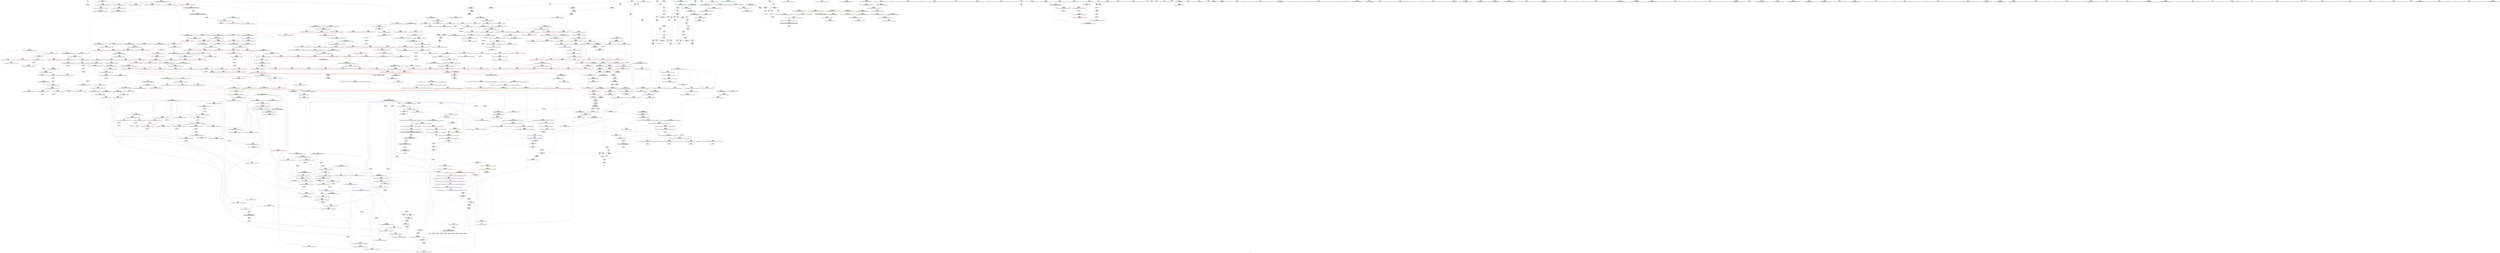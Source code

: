 digraph "SVFG" {
	label="SVFG";

	Node0x55d9a4db06b0 [shape=record,color=grey,label="{NodeID: 0\nNullPtr}"];
	Node0x55d9a4db06b0 -> Node0x55d9a4e087a0[style=solid];
	Node0x55d9a4e327c0 [shape=record,color=black,label="{NodeID: 1550\n1022 = PHI(543, )\n}"];
	Node0x55d9a4e110f0 [shape=record,color=red,label="{NodeID: 443\n766\<--746\n\<--__holeIndex.addr\n_ZSt11__push_heapIPiliN9__gnu_cxx5__ops14_Iter_less_valEEvT_T0_S5_T1_RT2_\n}"];
	Node0x55d9a4e110f0 -> Node0x55d9a4e4ac30[style=solid];
	Node0x55d9a4e90b50 [shape=record,color=yellow,style=double,label="{NodeID: 1218\n183V_1 = ENCHI(MR_183V_0)\npts\{490 577 626 751 998 1120 \}\nFun[_ZSt4swapIiENSt9enable_ifIXsr6__and_ISt6__not_ISt15__is_tuple_likeIT_EESt21is_move_constructibleIS3_ESt18is_move_assignableIS3_EEE5valueEvE4typeERS3_SC_]}"];
	Node0x55d9a4e90b50 -> Node0x55d9a4e23c20[style=dashed];
	Node0x55d9a4e90b50 -> Node0x55d9a4e23cf0[style=dashed];
	Node0x55d9a4e90b50 -> Node0x55d9a4e23dc0[style=dashed];
	Node0x55d9a4e05320 [shape=record,color=green,label="{NodeID: 111\n619\<--620\n__first.addr\<--__first.addr_field_insensitive\n_ZSt13__adjust_heapIPiliN9__gnu_cxx5__ops15_Iter_less_iterEEvT_T0_S5_T1_T2_\n}"];
	Node0x55d9a4e05320 -> Node0x55d9a4e0f2e0[style=solid];
	Node0x55d9a4e05320 -> Node0x55d9a4e0f3b0[style=solid];
	Node0x55d9a4e05320 -> Node0x55d9a4e0f480[style=solid];
	Node0x55d9a4e05320 -> Node0x55d9a4e0f550[style=solid];
	Node0x55d9a4e05320 -> Node0x55d9a4e0f620[style=solid];
	Node0x55d9a4e05320 -> Node0x55d9a4e0f6f0[style=solid];
	Node0x55d9a4e05320 -> Node0x55d9a4e0f7c0[style=solid];
	Node0x55d9a4e05320 -> Node0x55d9a4e29d00[style=solid];
	Node0x55d9a4e26800 [shape=record,color=red,label="{NodeID: 554\n1256\<--1234\n\<--_Num\n_ZNSt20__copy_move_backwardILb1ELb1ESt26random_access_iterator_tagE13__copy_move_bIiEEPT_PKS3_S6_S4_\n}"];
	Node0x55d9a4e26800 -> Node0x55d9a4e45b30[style=solid];
	Node0x55d9a4e098e0 [shape=record,color=black,label="{NodeID: 222\n499\<--497\nsub.ptr.rhs.cast\<--\n_ZSt11__make_heapIPiN9__gnu_cxx5__ops15_Iter_less_iterEEvT_S4_RT0_\n}"];
	Node0x55d9a4e098e0 -> Node0x55d9a4e47330[style=solid];
	Node0x55d9a4e2c260 [shape=record,color=blue,label="{NodeID: 665\n991\<--987\n__first.addr\<--__first\n_ZSt16__insertion_sortIPiN9__gnu_cxx5__ops15_Iter_less_iterEEvT_S4_T0_\n}"];
	Node0x55d9a4e2c260 -> Node0x55d9a4e23e90[style=dashed];
	Node0x55d9a4e2c260 -> Node0x55d9a4e23f60[style=dashed];
	Node0x55d9a4e2c260 -> Node0x55d9a4e24030[style=dashed];
	Node0x55d9a4e2c260 -> Node0x55d9a4e24100[style=dashed];
	Node0x55d9a4e2c260 -> Node0x55d9a4e241d0[style=dashed];
	Node0x55d9a4e17440 [shape=record,color=red,label="{NodeID: 333\n268\<--265\n\<--__n.addr\n_ZSt4__lgl\n}"];
	Node0x55d9a4e013a0 [shape=record,color=green,label="{NodeID: 1\n5\<--1\n\<--dummyObj\nCan only get source location for instruction, argument, global var or function.}"];
	Node0x55d9a4e328d0 [shape=record,color=black,label="{NodeID: 1551\n1025 = PHI(605, )\n}"];
	Node0x55d9a4e328d0 -> Node0x55d9a4e249f0[style=solid];
	Node0x55d9a4e111c0 [shape=record,color=red,label="{NodeID: 444\n786\<--746\n\<--__holeIndex.addr\n_ZSt11__push_heapIPiliN9__gnu_cxx5__ops14_Iter_less_valEEvT_T0_S5_T1_RT2_\n}"];
	Node0x55d9a4e90cf0 [shape=record,color=yellow,style=double,label="{NodeID: 1219\n2V_1 = ENCHI(MR_2V_0)\npts\{6 \}\nFun[main]}"];
	Node0x55d9a4e90cf0 -> Node0x55d9a4e14e10[style=dashed];
	Node0x55d9a4e053f0 [shape=record,color=green,label="{NodeID: 112\n621\<--622\n__holeIndex.addr\<--__holeIndex.addr_field_insensitive\n_ZSt13__adjust_heapIPiliN9__gnu_cxx5__ops15_Iter_less_iterEEvT_T0_S5_T1_T2_\n}"];
	Node0x55d9a4e053f0 -> Node0x55d9a4e0f890[style=solid];
	Node0x55d9a4e053f0 -> Node0x55d9a4e0f960[style=solid];
	Node0x55d9a4e053f0 -> Node0x55d9a4e0fa30[style=solid];
	Node0x55d9a4e053f0 -> Node0x55d9a4e0fb00[style=solid];
	Node0x55d9a4e053f0 -> Node0x55d9a4e0fbd0[style=solid];
	Node0x55d9a4e053f0 -> Node0x55d9a4e29dd0[style=solid];
	Node0x55d9a4e053f0 -> Node0x55d9a4e2a450[style=solid];
	Node0x55d9a4e053f0 -> Node0x55d9a4e2a6c0[style=solid];
	Node0x55d9a4e268d0 [shape=record,color=red,label="{NodeID: 555\n1263\<--1234\n\<--_Num\n_ZNSt20__copy_move_backwardILb1ELb1ESt26random_access_iterator_tagE13__copy_move_bIiEEPT_PKS3_S6_S4_\n}"];
	Node0x55d9a4e268d0 -> Node0x55d9a4e45cb0[style=solid];
	Node0x55d9a4e099b0 [shape=record,color=black,label="{NodeID: 223\n507\<--505\nsub.ptr.lhs.cast1\<--\n_ZSt11__make_heapIPiN9__gnu_cxx5__ops15_Iter_less_iterEEvT_S4_RT0_\n}"];
	Node0x55d9a4e099b0 -> Node0x55d9a4e46d30[style=solid];
	Node0x55d9a4e2c330 [shape=record,color=blue,label="{NodeID: 666\n993\<--988\n__last.addr\<--__last\n_ZSt16__insertion_sortIPiN9__gnu_cxx5__ops15_Iter_less_iterEEvT_S4_T0_\n}"];
	Node0x55d9a4e2c330 -> Node0x55d9a4e242a0[style=dashed];
	Node0x55d9a4e2c330 -> Node0x55d9a4e24370[style=dashed];
	Node0x55d9a4e17510 [shape=record,color=red,label="{NodeID: 334\n296\<--283\n\<--__first.addr\n_ZSt22__final_insertion_sortIPiN9__gnu_cxx5__ops15_Iter_less_iterEEvT_S4_T0_\n}"];
	Node0x55d9a4e17510 -> Node0x55d9a4e09330[style=solid];
	Node0x55d9a4e01430 [shape=record,color=green,label="{NodeID: 2\n12\<--1\n.str\<--dummyObj\nGlob }"];
	Node0x55d9a4e32a40 [shape=record,color=black,label="{NodeID: 1552\n1032 = PHI(1089, )\n}"];
	Node0x55d9a4e11290 [shape=record,color=red,label="{NodeID: 445\n791\<--746\n\<--__holeIndex.addr\n_ZSt11__push_heapIPiliN9__gnu_cxx5__ops14_Iter_less_valEEvT_T0_S5_T1_RT2_\n}"];
	Node0x55d9a4e11290 -> Node0x55d9a4e46430[style=solid];
	Node0x55d9a4e90e00 [shape=record,color=yellow,style=double,label="{NodeID: 1220\n4V_1 = ENCHI(MR_4V_0)\npts\{8 \}\nFun[main]}"];
	Node0x55d9a4e90e00 -> Node0x55d9a4e14ee0[style=dashed];
	Node0x55d9a4e90e00 -> Node0x55d9a4e14fb0[style=dashed];
	Node0x55d9a4e90e00 -> Node0x55d9a4e15080[style=dashed];
	Node0x55d9a4e90e00 -> Node0x55d9a4e15150[style=dashed];
	Node0x55d9a4e054c0 [shape=record,color=green,label="{NodeID: 113\n623\<--624\n__len.addr\<--__len.addr_field_insensitive\n_ZSt13__adjust_heapIPiliN9__gnu_cxx5__ops15_Iter_less_iterEEvT_T0_S5_T1_T2_\n}"];
	Node0x55d9a4e054c0 -> Node0x55d9a4e0fca0[style=solid];
	Node0x55d9a4e054c0 -> Node0x55d9a4e0fd70[style=solid];
	Node0x55d9a4e054c0 -> Node0x55d9a4e0fe40[style=solid];
	Node0x55d9a4e054c0 -> Node0x55d9a4e29ea0[style=solid];
	Node0x55d9a4e269a0 [shape=record,color=red,label="{NodeID: 556\n1285\<--1276\nthis1\<--this.addr\n_ZNK9__gnu_cxx5__ops14_Val_less_iterclIiPiEEbRT_T0_\n}"];
	Node0x55d9a4e09a80 [shape=record,color=black,label="{NodeID: 224\n508\<--506\nsub.ptr.rhs.cast2\<--\n_ZSt11__make_heapIPiN9__gnu_cxx5__ops15_Iter_less_iterEEvT_S4_RT0_\n}"];
	Node0x55d9a4e09a80 -> Node0x55d9a4e46d30[style=solid];
	Node0x55d9a4e2c400 [shape=record,color=blue,label="{NodeID: 667\n995\<--1013\n__i\<--add.ptr\n_ZSt16__insertion_sortIPiN9__gnu_cxx5__ops15_Iter_less_iterEEvT_S4_T0_\n}"];
	Node0x55d9a4e2c400 -> Node0x55d9a4e24440[style=dashed];
	Node0x55d9a4e2c400 -> Node0x55d9a4e24510[style=dashed];
	Node0x55d9a4e2c400 -> Node0x55d9a4e245e0[style=dashed];
	Node0x55d9a4e2c400 -> Node0x55d9a4e246b0[style=dashed];
	Node0x55d9a4e2c400 -> Node0x55d9a4e24780[style=dashed];
	Node0x55d9a4e2c400 -> Node0x55d9a4e24850[style=dashed];
	Node0x55d9a4e2c400 -> Node0x55d9a4e24920[style=dashed];
	Node0x55d9a4e2c400 -> Node0x55d9a4e2c670[style=dashed];
	Node0x55d9a4e2c400 -> Node0x55d9a4e83dd0[style=dashed];
	Node0x55d9a4e175e0 [shape=record,color=red,label="{NodeID: 335\n303\<--283\n\<--__first.addr\n_ZSt22__final_insertion_sortIPiN9__gnu_cxx5__ops15_Iter_less_iterEEvT_S4_T0_\n|{<s0>15}}"];
	Node0x55d9a4e175e0:s0 -> Node0x55d9a4e33bc0[style=solid,color=red];
	Node0x55d9a4e7d9d0 [shape=record,color=black,label="{NodeID: 1110\nMR_165V_4 = PHI(MR_165V_5, MR_165V_3, )\npts\{900 \}\n}"];
	Node0x55d9a4e7d9d0 -> Node0x55d9a4e22cb0[style=dashed];
	Node0x55d9a4e7d9d0 -> Node0x55d9a4e22d80[style=dashed];
	Node0x55d9a4e7d9d0 -> Node0x55d9a4e22e50[style=dashed];
	Node0x55d9a4e7d9d0 -> Node0x55d9a4e22f20[style=dashed];
	Node0x55d9a4e7d9d0 -> Node0x55d9a4e22ff0[style=dashed];
	Node0x55d9a4e7d9d0 -> Node0x55d9a4e230c0[style=dashed];
	Node0x55d9a4e7d9d0 -> Node0x55d9a4e2b970[style=dashed];
	Node0x55d9a4e7d9d0 -> Node0x55d9a4e2bbe0[style=dashed];
	Node0x55d9a4e016e0 [shape=record,color=green,label="{NodeID: 3\n14\<--1\n.str.1\<--dummyObj\nGlob }"];
	Node0x55d9a4e32b50 [shape=record,color=black,label="{NodeID: 1553\n1035 = PHI(605, )\n}"];
	Node0x55d9a4e32b50 -> Node0x55d9a4e24ac0[style=solid];
	Node0x55d9a4e11360 [shape=record,color=red,label="{NodeID: 446\n799\<--746\n\<--__holeIndex.addr\n_ZSt11__push_heapIPiliN9__gnu_cxx5__ops14_Iter_less_valEEvT_T0_S5_T1_RT2_\n}"];
	Node0x55d9a4e05590 [shape=record,color=green,label="{NodeID: 114\n625\<--626\n__value.addr\<--__value.addr_field_insensitive\n_ZSt13__adjust_heapIPiliN9__gnu_cxx5__ops15_Iter_less_iterEEvT_T0_S5_T1_T2_\n|{|<s1>38}}"];
	Node0x55d9a4e05590 -> Node0x55d9a4e29f70[style=solid];
	Node0x55d9a4e05590:s1 -> Node0x55d9a4e34810[style=solid,color=red];
	Node0x55d9a4e26a70 [shape=record,color=red,label="{NodeID: 557\n1286\<--1278\n\<--__val.addr\n_ZNK9__gnu_cxx5__ops14_Val_less_iterclIiPiEEbRT_T0_\n}"];
	Node0x55d9a4e26a70 -> Node0x55d9a4e26c10[style=solid];
	Node0x55d9a4e09b50 [shape=record,color=black,label="{NodeID: 225\n543\<--561\n_ZNK9__gnu_cxx5__ops15_Iter_less_iterclIPiS3_EEbT_T0__ret\<--cmp\n_ZNK9__gnu_cxx5__ops15_Iter_less_iterclIPiS3_EEbT_T0_\n|{<s0>23|<s1>33|<s2>43|<s3>44|<s4>46|<s5>49|<s6>51|<s7>54|<s8>55|<s9>61}}"];
	Node0x55d9a4e09b50:s0 -> Node0x55d9a4eeaf00[style=solid,color=blue];
	Node0x55d9a4e09b50:s1 -> Node0x55d9a4e318c0[style=solid,color=blue];
	Node0x55d9a4e09b50:s2 -> Node0x55d9a4eeb4f0[style=solid,color=blue];
	Node0x55d9a4e09b50:s3 -> Node0x55d9a4eeb600[style=solid,color=blue];
	Node0x55d9a4e09b50:s4 -> Node0x55d9a4eeb710[style=solid,color=blue];
	Node0x55d9a4e09b50:s5 -> Node0x55d9a4eeb820[style=solid,color=blue];
	Node0x55d9a4e09b50:s6 -> Node0x55d9a4eeb960[style=solid,color=blue];
	Node0x55d9a4e09b50:s7 -> Node0x55d9a4e32180[style=solid,color=blue];
	Node0x55d9a4e09b50:s8 -> Node0x55d9a4e32290[style=solid,color=blue];
	Node0x55d9a4e09b50:s9 -> Node0x55d9a4e327c0[style=solid,color=blue];
	Node0x55d9a4e2c4d0 [shape=record,color=blue,label="{NodeID: 668\n997\<--1026\n__val\<--\n_ZSt16__insertion_sortIPiN9__gnu_cxx5__ops15_Iter_less_iterEEvT_S4_T0_\n}"];
	Node0x55d9a4e2c4d0 -> Node0x55d9a4e24ac0[style=dashed];
	Node0x55d9a4e2c4d0 -> Node0x55d9a4e7e3d0[style=dashed];
	Node0x55d9a4e176b0 [shape=record,color=red,label="{NodeID: 336\n304\<--283\n\<--__first.addr\n_ZSt22__final_insertion_sortIPiN9__gnu_cxx5__ops15_Iter_less_iterEEvT_S4_T0_\n}"];
	Node0x55d9a4e176b0 -> Node0x55d9a4e13270[style=solid];
	Node0x55d9a4e017a0 [shape=record,color=green,label="{NodeID: 4\n16\<--1\n.str.2\<--dummyObj\nGlob }"];
	Node0x55d9a4e32cc0 [shape=record,color=black,label="{NodeID: 1554\n1103 = PHI(1186, )\n|{<s0>71}}"];
	Node0x55d9a4e32cc0:s0 -> Node0x55d9a4efd180[style=solid,color=red];
	Node0x55d9a4e11430 [shape=record,color=red,label="{NodeID: 447\n767\<--748\n\<--__topIndex.addr\n_ZSt11__push_heapIPiliN9__gnu_cxx5__ops14_Iter_less_valEEvT_T0_S5_T1_RT2_\n}"];
	Node0x55d9a4e11430 -> Node0x55d9a4e4ac30[style=solid];
	Node0x55d9a4e0a010 [shape=record,color=green,label="{NodeID: 115\n627\<--628\n__topIndex\<--__topIndex_field_insensitive\n_ZSt13__adjust_heapIPiliN9__gnu_cxx5__ops15_Iter_less_iterEEvT_T0_S5_T1_T2_\n}"];
	Node0x55d9a4e0a010 -> Node0x55d9a4e0ff10[style=solid];
	Node0x55d9a4e0a010 -> Node0x55d9a4e2a040[style=solid];
	Node0x55d9a4e26b40 [shape=record,color=red,label="{NodeID: 558\n1288\<--1280\n\<--__it.addr\n_ZNK9__gnu_cxx5__ops14_Val_less_iterclIiPiEEbRT_T0_\n}"];
	Node0x55d9a4e26b40 -> Node0x55d9a4e26ce0[style=solid];
	Node0x55d9a4e09c20 [shape=record,color=black,label="{NodeID: 226\n596\<--594\nsub.ptr.lhs.cast\<--\n_ZSt10__pop_heapIPiN9__gnu_cxx5__ops15_Iter_less_iterEEvT_S4_S4_RT0_\n}"];
	Node0x55d9a4e09c20 -> Node0x55d9a4e447b0[style=solid];
	Node0x55d9a4e2c5a0 [shape=record,color=blue,label="{NodeID: 669\n1037\<--1036\n\<--\n_ZSt16__insertion_sortIPiN9__gnu_cxx5__ops15_Iter_less_iterEEvT_S4_T0_\n}"];
	Node0x55d9a4e2c5a0 -> Node0x55d9a4e7cad0[style=dashed];
	Node0x55d9a4e17780 [shape=record,color=red,label="{NodeID: 337\n309\<--283\n\<--__first.addr\n_ZSt22__final_insertion_sortIPiN9__gnu_cxx5__ops15_Iter_less_iterEEvT_S4_T0_\n}"];
	Node0x55d9a4e17780 -> Node0x55d9a4e13340[style=solid];
	Node0x55d9a4e7e3d0 [shape=record,color=black,label="{NodeID: 1112\nMR_192V_5 = PHI(MR_192V_3, MR_192V_4, )\npts\{998 \}\n}"];
	Node0x55d9a4e7e3d0 -> Node0x55d9a4e249f0[style=dashed];
	Node0x55d9a4e7e3d0 -> Node0x55d9a4e2c4d0[style=dashed];
	Node0x55d9a4e7e3d0 -> Node0x55d9a4e7e3d0[style=dashed];
	Node0x55d9a4e7e3d0 -> Node0x55d9a4e842d0[style=dashed];
	Node0x55d9a4e01860 [shape=record,color=green,label="{NodeID: 5\n39\<--1\n\<--dummyObj\nCan only get source location for instruction, argument, global var or function.}"];
	Node0x55d9a4e32e00 [shape=record,color=black,label="{NodeID: 1555\n1107 = PHI(1186, )\n|{<s0>71}}"];
	Node0x55d9a4e32e00:s0 -> Node0x55d9a4efd290[style=solid,color=red];
	Node0x55d9a4e11500 [shape=record,color=red,label="{NodeID: 448\n770\<--752\n\<--__comp.addr\n_ZSt11__push_heapIPiliN9__gnu_cxx5__ops14_Iter_less_valEEvT_T0_S5_T1_RT2_\n|{<s0>40}}"];
	Node0x55d9a4e11500:s0 -> Node0x55d9a4e359c0[style=solid,color=red];
	Node0x55d9a4e910a0 [shape=record,color=yellow,style=double,label="{NodeID: 1223\n10V_1 = ENCHI(MR_10V_0)\npts\{24 \}\nFun[main]}"];
	Node0x55d9a4e910a0 -> Node0x55d9a4e15220[style=dashed];
	Node0x55d9a4e0a0a0 [shape=record,color=green,label="{NodeID: 116\n629\<--630\n__secondChild\<--__secondChild_field_insensitive\n_ZSt13__adjust_heapIPiliN9__gnu_cxx5__ops15_Iter_less_iterEEvT_T0_S5_T1_T2_\n}"];
	Node0x55d9a4e0a0a0 -> Node0x55d9a4e0ffe0[style=solid];
	Node0x55d9a4e0a0a0 -> Node0x55d9a4e100b0[style=solid];
	Node0x55d9a4e0a0a0 -> Node0x55d9a4e10180[style=solid];
	Node0x55d9a4e0a0a0 -> Node0x55d9a4e10250[style=solid];
	Node0x55d9a4e0a0a0 -> Node0x55d9a4e10320[style=solid];
	Node0x55d9a4e0a0a0 -> Node0x55d9a4e103f0[style=solid];
	Node0x55d9a4e0a0a0 -> Node0x55d9a4e104c0[style=solid];
	Node0x55d9a4e0a0a0 -> Node0x55d9a4e10590[style=solid];
	Node0x55d9a4e0a0a0 -> Node0x55d9a4e10660[style=solid];
	Node0x55d9a4e0a0a0 -> Node0x55d9a4e10730[style=solid];
	Node0x55d9a4e0a0a0 -> Node0x55d9a4e10800[style=solid];
	Node0x55d9a4e0a0a0 -> Node0x55d9a4e2a110[style=solid];
	Node0x55d9a4e0a0a0 -> Node0x55d9a4e2a1e0[style=solid];
	Node0x55d9a4e0a0a0 -> Node0x55d9a4e2a2b0[style=solid];
	Node0x55d9a4e0a0a0 -> Node0x55d9a4e2a520[style=solid];
	Node0x55d9a4e26c10 [shape=record,color=red,label="{NodeID: 559\n1287\<--1286\n\<--\n_ZNK9__gnu_cxx5__ops14_Val_less_iterclIiPiEEbRT_T0_\n}"];
	Node0x55d9a4e26c10 -> Node0x55d9a4e4a930[style=solid];
	Node0x55d9a4e09cf0 [shape=record,color=black,label="{NodeID: 227\n597\<--595\nsub.ptr.rhs.cast\<--\n_ZSt10__pop_heapIPiN9__gnu_cxx5__ops15_Iter_less_iterEEvT_S4_S4_RT0_\n}"];
	Node0x55d9a4e09cf0 -> Node0x55d9a4e447b0[style=solid];
	Node0x55d9a4e2c670 [shape=record,color=blue,label="{NodeID: 670\n995\<--1050\n__i\<--incdec.ptr\n_ZSt16__insertion_sortIPiN9__gnu_cxx5__ops15_Iter_less_iterEEvT_S4_T0_\n}"];
	Node0x55d9a4e2c670 -> Node0x55d9a4e24440[style=dashed];
	Node0x55d9a4e2c670 -> Node0x55d9a4e24510[style=dashed];
	Node0x55d9a4e2c670 -> Node0x55d9a4e245e0[style=dashed];
	Node0x55d9a4e2c670 -> Node0x55d9a4e246b0[style=dashed];
	Node0x55d9a4e2c670 -> Node0x55d9a4e24780[style=dashed];
	Node0x55d9a4e2c670 -> Node0x55d9a4e24850[style=dashed];
	Node0x55d9a4e2c670 -> Node0x55d9a4e24920[style=dashed];
	Node0x55d9a4e2c670 -> Node0x55d9a4e2c670[style=dashed];
	Node0x55d9a4e2c670 -> Node0x55d9a4e83dd0[style=dashed];
	Node0x55d9a4e17850 [shape=record,color=red,label="{NodeID: 338\n316\<--283\n\<--__first.addr\n_ZSt22__final_insertion_sortIPiN9__gnu_cxx5__ops15_Iter_less_iterEEvT_S4_T0_\n|{<s0>17}}"];
	Node0x55d9a4e17850:s0 -> Node0x55d9a4e33bc0[style=solid,color=red];
	Node0x55d9a4e020d0 [shape=record,color=green,label="{NodeID: 6\n77\<--1\n\<--dummyObj\nCan only get source location for instruction, argument, global var or function.}"];
	Node0x55d9a4e32f40 [shape=record,color=black,label="{NodeID: 1556\n1109 = PHI(1161, )\n}"];
	Node0x55d9a4e32f40 -> Node0x55d9a4e12230[style=solid];
	Node0x55d9a4e115d0 [shape=record,color=red,label="{NodeID: 449\n772\<--754\n\<--__parent\n_ZSt11__push_heapIPiliN9__gnu_cxx5__ops14_Iter_less_valEEvT_T0_S5_T1_RT2_\n}"];
	Node0x55d9a4e0a170 [shape=record,color=green,label="{NodeID: 117\n631\<--632\n__cmp\<--__cmp_field_insensitive\n_ZSt13__adjust_heapIPiliN9__gnu_cxx5__ops15_Iter_less_iterEEvT_T0_S5_T1_T2_\n|{<s0>37|<s1>39}}"];
	Node0x55d9a4e0a170:s0 -> Node0x55d9a4e37590[style=solid,color=red];
	Node0x55d9a4e0a170:s1 -> Node0x55d9a4efd8f0[style=solid,color=red];
	Node0x55d9a4e26ce0 [shape=record,color=red,label="{NodeID: 560\n1289\<--1288\n\<--\n_ZNK9__gnu_cxx5__ops14_Val_less_iterclIiPiEEbRT_T0_\n}"];
	Node0x55d9a4e26ce0 -> Node0x55d9a4e4a930[style=solid];
	Node0x55d9a4e09dc0 [shape=record,color=black,label="{NodeID: 228\n605\<--610\n_ZSt4moveIRiEONSt16remove_referenceIT_E4typeEOS2__ret\<--\n_ZSt4moveIRiEONSt16remove_referenceIT_E4typeEOS2_\n|{<s0>26|<s1>27|<s2>29|<s3>30|<s4>31|<s5>34|<s6>35|<s7>38|<s8>41|<s9>42|<s10>58|<s11>59|<s12>60|<s13>62|<s14>64|<s15>72|<s16>74|<s17>75}}"];
	Node0x55d9a4e09dc0:s0 -> Node0x55d9a4eebaa0[style=solid,color=blue];
	Node0x55d9a4e09dc0:s1 -> Node0x55d9a4eebc70[style=solid,color=blue];
	Node0x55d9a4e09dc0:s2 -> Node0x55d9a4eebdb0[style=solid,color=blue];
	Node0x55d9a4e09dc0:s3 -> Node0x55d9a4e31640[style=solid,color=blue];
	Node0x55d9a4e09dc0:s4 -> Node0x55d9a4e31780[style=solid,color=blue];
	Node0x55d9a4e09dc0:s5 -> Node0x55d9a4e319d0[style=solid,color=blue];
	Node0x55d9a4e09dc0:s6 -> Node0x55d9a4e31b40[style=solid,color=blue];
	Node0x55d9a4e09dc0:s7 -> Node0x55d9a4e31d90[style=solid,color=blue];
	Node0x55d9a4e09dc0:s8 -> Node0x55d9a4e31f00[style=solid,color=blue];
	Node0x55d9a4e09dc0:s9 -> Node0x55d9a4e32040[style=solid,color=blue];
	Node0x55d9a4e09dc0:s10 -> Node0x55d9a4e323a0[style=solid,color=blue];
	Node0x55d9a4e09dc0:s11 -> Node0x55d9a4e32540[style=solid,color=blue];
	Node0x55d9a4e09dc0:s12 -> Node0x55d9a4e32680[style=solid,color=blue];
	Node0x55d9a4e09dc0:s13 -> Node0x55d9a4e328d0[style=solid,color=blue];
	Node0x55d9a4e09dc0:s14 -> Node0x55d9a4e32b50[style=solid,color=blue];
	Node0x55d9a4e09dc0:s15 -> Node0x55d9a4e33080[style=solid,color=blue];
	Node0x55d9a4e09dc0:s16 -> Node0x55d9a4e332d0[style=solid,color=blue];
	Node0x55d9a4e09dc0:s17 -> Node0x55d9a4e33440[style=solid,color=blue];
	Node0x55d9a4e2c740 [shape=record,color=blue,label="{NodeID: 671\n1059\<--1055\n__first.addr\<--__first\n_ZSt26__unguarded_insertion_sortIPiN9__gnu_cxx5__ops15_Iter_less_iterEEvT_S4_T0_\n}"];
	Node0x55d9a4e2c740 -> Node0x55d9a4e24b90[style=dashed];
	Node0x55d9a4e17920 [shape=record,color=red,label="{NodeID: 339\n295\<--285\n\<--__last.addr\n_ZSt22__final_insertion_sortIPiN9__gnu_cxx5__ops15_Iter_less_iterEEvT_S4_T0_\n}"];
	Node0x55d9a4e17920 -> Node0x55d9a4e09260[style=solid];
	Node0x55d9a4e7edd0 [shape=record,color=black,label="{NodeID: 1114\nMR_6V_2 = PHI(MR_6V_3, MR_6V_1, )\npts\{11 \}\n|{|<s5>33}}"];
	Node0x55d9a4e7edd0 -> Node0x55d9a4e108d0[style=dashed];
	Node0x55d9a4e7edd0 -> Node0x55d9a4e109a0[style=dashed];
	Node0x55d9a4e7edd0 -> Node0x55d9a4e2a380[style=dashed];
	Node0x55d9a4e7edd0 -> Node0x55d9a4e2a5f0[style=dashed];
	Node0x55d9a4e7edd0 -> Node0x55d9a4e8acf0[style=dashed];
	Node0x55d9a4e7edd0:s5 -> Node0x55d9a4e93130[style=dashed,color=red];
	Node0x55d9a4e02160 [shape=record,color=green,label="{NodeID: 7\n97\<--1\n\<--dummyObj\nCan only get source location for instruction, argument, global var or function.}"];
	Node0x55d9a4e33080 [shape=record,color=black,label="{NodeID: 1557\n1125 = PHI(605, )\n}"];
	Node0x55d9a4e33080 -> Node0x55d9a4e25960[style=solid];
	Node0x55d9a4e116a0 [shape=record,color=red,label="{NodeID: 450\n781\<--754\n\<--__parent\n_ZSt11__push_heapIPiliN9__gnu_cxx5__ops14_Iter_less_valEEvT_T0_S5_T1_RT2_\n}"];
	Node0x55d9a4e0a240 [shape=record,color=green,label="{NodeID: 118\n633\<--634\nagg.tmp\<--agg.tmp_field_insensitive\n_ZSt13__adjust_heapIPiliN9__gnu_cxx5__ops15_Iter_less_iterEEvT_T0_S5_T1_T2_\n}"];
	Node0x55d9a4e26db0 [shape=record,color=red,label="{NodeID: 561\n1294\<--1293\ndummyVal\<--offset_0\n_ZNSt20__copy_move_backwardILb1ELb1ESt26random_access_iterator_tagE13__copy_move_bIiEEPT_PKS3_S6_S4_\n}"];
	Node0x55d9a4e26db0 -> Node0x55d9a4e2de00[style=solid];
	Node0x55d9a4e09e90 [shape=record,color=black,label="{NodeID: 229\n722\<--727\n_ZSt4moveIRN9__gnu_cxx5__ops15_Iter_less_iterEEONSt16remove_referenceIT_E4typeEOS5__ret\<--\n_ZSt4moveIRN9__gnu_cxx5__ops15_Iter_less_iterEEONSt16remove_referenceIT_E4typeEOS5_\n|{<s0>36}}"];
	Node0x55d9a4e09e90:s0 -> Node0x55d9a4e31c80[style=solid,color=blue];
	Node0x55d9a4e2c810 [shape=record,color=blue,label="{NodeID: 672\n1061\<--1056\n__last.addr\<--__last\n_ZSt26__unguarded_insertion_sortIPiN9__gnu_cxx5__ops15_Iter_less_iterEEvT_S4_T0_\n}"];
	Node0x55d9a4e2c810 -> Node0x55d9a4e24c60[style=dashed];
	Node0x55d9a4e179f0 [shape=record,color=red,label="{NodeID: 340\n311\<--285\n\<--__last.addr\n_ZSt22__final_insertion_sortIPiN9__gnu_cxx5__ops15_Iter_less_iterEEvT_S4_T0_\n|{<s0>16}}"];
	Node0x55d9a4e179f0:s0 -> Node0x55d9a4efcb20[style=solid,color=red];
	Node0x55d9a4e02220 [shape=record,color=green,label="{NodeID: 8\n181\<--1\n\<--dummyObj\nCan only get source location for instruction, argument, global var or function.}"];
	Node0x55d9a4e331c0 [shape=record,color=black,label="{NodeID: 1558\n1135 = PHI(1272, )\n}"];
	Node0x55d9a4e11770 [shape=record,color=red,label="{NodeID: 451\n789\<--754\n\<--__parent\n_ZSt11__push_heapIPiliN9__gnu_cxx5__ops14_Iter_less_valEEvT_T0_S5_T1_RT2_\n}"];
	Node0x55d9a4e11770 -> Node0x55d9a4e2aee0[style=solid];
	Node0x55d9a4e0a310 [shape=record,color=green,label="{NodeID: 119\n708\<--709\n_ZSt4moveIRN9__gnu_cxx5__ops15_Iter_less_iterEEONSt16remove_referenceIT_E4typeEOS5_\<--_ZSt4moveIRN9__gnu_cxx5__ops15_Iter_less_iterEEONSt16remove_referenceIT_E4typeEOS5__field_insensitive\n}"];
	Node0x55d9a4e26e80 [shape=record,color=blue,label="{NodeID: 562\n4\<--5\nx\<--\nGlob }"];
	Node0x55d9a4e26e80 -> Node0x55d9a4e90cf0[style=dashed];
	Node0x55d9a4e09f60 [shape=record,color=black,label="{NodeID: 230\n803\<--821\n_ZNK9__gnu_cxx5__ops14_Iter_less_valclIPiiEEbT_RT0__ret\<--cmp\n_ZNK9__gnu_cxx5__ops14_Iter_less_valclIPiiEEbT_RT0_\n|{<s0>40}}"];
	Node0x55d9a4e09f60:s0 -> Node0x55d9a4eeac40[style=solid,color=blue];
	Node0x55d9a4e2c8e0 [shape=record,color=blue,label="{NodeID: 673\n1063\<--1073\n__i\<--\n_ZSt26__unguarded_insertion_sortIPiN9__gnu_cxx5__ops15_Iter_less_iterEEvT_S4_T0_\n}"];
	Node0x55d9a4e2c8e0 -> Node0x55d9a4e829d0[style=dashed];
	Node0x55d9a4e17ac0 [shape=record,color=red,label="{NodeID: 341\n317\<--285\n\<--__last.addr\n_ZSt22__final_insertion_sortIPiN9__gnu_cxx5__ops15_Iter_less_iterEEvT_S4_T0_\n|{<s0>17}}"];
	Node0x55d9a4e17ac0:s0 -> Node0x55d9a4e33dd0[style=solid,color=red];
	Node0x55d9a4e02320 [shape=record,color=green,label="{NodeID: 9\n186\<--1\n\<--dummyObj\nCan only get source location for instruction, argument, global var or function.}"];
	Node0x55d9a4e332d0 [shape=record,color=black,label="{NodeID: 1559\n1140 = PHI(605, )\n}"];
	Node0x55d9a4e332d0 -> Node0x55d9a4e25a30[style=solid];
	Node0x55d9a4e11840 [shape=record,color=red,label="{NodeID: 452\n784\<--783\n\<--call2\n_ZSt11__push_heapIPiliN9__gnu_cxx5__ops14_Iter_less_valEEvT_T0_S5_T1_RT2_\n}"];
	Node0x55d9a4e11840 -> Node0x55d9a4e2ae10[style=solid];
	Node0x55d9a4e0a410 [shape=record,color=green,label="{NodeID: 120\n711\<--712\n_ZN9__gnu_cxx5__ops14_Iter_less_valC2ENS0_15_Iter_less_iterE\<--_ZN9__gnu_cxx5__ops14_Iter_less_valC2ENS0_15_Iter_less_iterE_field_insensitive\n}"];
	Node0x55d9a4e26f50 [shape=record,color=blue,label="{NodeID: 563\n7\<--5\nn\<--\nGlob }"];
	Node0x55d9a4e26f50 -> Node0x55d9a4e90e00[style=dashed];
	Node0x55d9a4e12160 [shape=record,color=black,label="{NodeID: 231\n893\<--934\n_ZSt21__unguarded_partitionIPiN9__gnu_cxx5__ops15_Iter_less_iterEET_S4_S4_S4_T0__ret\<--\n_ZSt21__unguarded_partitionIPiN9__gnu_cxx5__ops15_Iter_less_iterEET_S4_S4_S4_T0_\n|{<s0>21}}"];
	Node0x55d9a4e12160:s0 -> Node0x55d9a4eeb3b0[style=solid,color=blue];
	Node0x55d9a4e2c9b0 [shape=record,color=blue,label="{NodeID: 674\n1063\<--1085\n__i\<--incdec.ptr\n_ZSt26__unguarded_insertion_sortIPiN9__gnu_cxx5__ops15_Iter_less_iterEEvT_S4_T0_\n}"];
	Node0x55d9a4e2c9b0 -> Node0x55d9a4e829d0[style=dashed];
	Node0x55d9a4e17b90 [shape=record,color=red,label="{NodeID: 342\n338\<--327\n\<--__first.addr\n_ZSt14__partial_sortIPiN9__gnu_cxx5__ops15_Iter_less_iterEEvT_S4_S4_T0_\n|{<s0>18}}"];
	Node0x55d9a4e17b90:s0 -> Node0x55d9a4e38280[style=solid,color=red];
	Node0x55d9a4e7fcd0 [shape=record,color=black,label="{NodeID: 1117\nMR_6V_4 = PHI(MR_6V_3, MR_6V_1, )\npts\{11 \}\n|{<s0>7}}"];
	Node0x55d9a4e7fcd0:s0 -> Node0x55d9a4ea2690[style=dashed,color=blue];
	Node0x55d9a4e02420 [shape=record,color=green,label="{NodeID: 10\n232\<--1\n\<--dummyObj\nCan only get source location for instruction, argument, global var or function.}"];
	Node0x55d9a4e33440 [shape=record,color=black,label="{NodeID: 1560\n1150 = PHI(605, )\n}"];
	Node0x55d9a4e33440 -> Node0x55d9a4e25b00[style=solid];
	Node0x55d9a4e11910 [shape=record,color=red,label="{NodeID: 453\n797\<--796\n\<--call6\n_ZSt11__push_heapIPiliN9__gnu_cxx5__ops14_Iter_less_valEEvT_T0_S5_T1_RT2_\n}"];
	Node0x55d9a4e11910 -> Node0x55d9a4e2b080[style=solid];
	Node0x55d9a4e91500 [shape=record,color=yellow,style=double,label="{NodeID: 1228\n217V_1 = ENCHI(MR_217V_0)\npts\{490 577 626 751 966 998 \}\nFun[_ZSt25__unguarded_linear_insertIPiN9__gnu_cxx5__ops14_Val_less_iterEEvT_T0_]}"];
	Node0x55d9a4e91500 -> Node0x55d9a4e25960[style=dashed];
	Node0x55d9a4e91500 -> Node0x55d9a4e25a30[style=dashed];
	Node0x55d9a4e91500 -> Node0x55d9a4e25b00[style=dashed];
	Node0x55d9a4e0a510 [shape=record,color=green,label="{NodeID: 121\n719\<--720\n_ZSt11__push_heapIPiliN9__gnu_cxx5__ops14_Iter_less_valEEvT_T0_S5_T1_RT2_\<--_ZSt11__push_heapIPiliN9__gnu_cxx5__ops14_Iter_less_valEEvT_T0_S5_T1_RT2__field_insensitive\n}"];
	Node0x55d9a4e27050 [shape=record,color=blue,label="{NodeID: 564\n21\<--5\nretval\<--\nmain\n}"];
	Node0x55d9a4e12230 [shape=record,color=black,label="{NodeID: 232\n1089\<--1109\n_ZSt13move_backwardIPiS0_ET0_T_S2_S1__ret\<--call2\n_ZSt13move_backwardIPiS0_ET0_T_S2_S1_\n|{<s0>63}}"];
	Node0x55d9a4e12230:s0 -> Node0x55d9a4e32a40[style=solid,color=blue];
	Node0x55d9a4e2ca80 [shape=record,color=blue,label="{NodeID: 675\n1093\<--1090\n__first.addr\<--__first\n_ZSt13move_backwardIPiS0_ET0_T_S2_S1_\n}"];
	Node0x55d9a4e2ca80 -> Node0x55d9a4e24fa0[style=dashed];
	Node0x55d9a4e17c60 [shape=record,color=red,label="{NodeID: 343\n344\<--327\n\<--__first.addr\n_ZSt14__partial_sortIPiN9__gnu_cxx5__ops15_Iter_less_iterEEvT_S4_S4_T0_\n|{<s0>19}}"];
	Node0x55d9a4e17c60:s0 -> Node0x55d9a4efce50[style=solid,color=red];
	Node0x55d9a4e801d0 [shape=record,color=black,label="{NodeID: 1118\nMR_6V_6 = PHI(MR_6V_3, MR_6V_2, )\npts\{11 \}\n|{<s0>9|<s1>13}}"];
	Node0x55d9a4e801d0:s0 -> Node0x55d9a4ea2ed0[style=dashed,color=blue];
	Node0x55d9a4e801d0:s1 -> Node0x55d9a4e810d0[style=dashed,color=blue];
	Node0x55d9a4e02520 [shape=record,color=green,label="{NodeID: 11\n236\<--1\n\<--dummyObj\nCan only get source location for instruction, argument, global var or function.|{<s0>32}}"];
	Node0x55d9a4e02520:s0 -> Node0x55d9a4e36e30[style=solid,color=red];
	Node0x55d9a4e33580 [shape=record,color=black,label="{NodeID: 1561\n1175 = PHI(1217, )\n|{<s0>79}}"];
	Node0x55d9a4e33580:s0 -> Node0x55d9a4e36020[style=solid,color=red];
	Node0x55d9a4e119e0 [shape=record,color=red,label="{NodeID: 454\n816\<--807\nthis1\<--this.addr\n_ZNK9__gnu_cxx5__ops14_Iter_less_valclIPiiEEbT_RT0_\n}"];
	Node0x55d9a4e0a610 [shape=record,color=green,label="{NodeID: 122\n724\<--725\n__t.addr\<--__t.addr_field_insensitive\n_ZSt4moveIRN9__gnu_cxx5__ops15_Iter_less_iterEEONSt16remove_referenceIT_E4typeEOS5_\n}"];
	Node0x55d9a4e0a610 -> Node0x55d9a4e10b40[style=solid];
	Node0x55d9a4e0a610 -> Node0x55d9a4e2a790[style=solid];
	Node0x55d9a4e27120 [shape=record,color=blue,label="{NodeID: 565\n25\<--39\nt\<--\nmain\n}"];
	Node0x55d9a4e27120 -> Node0x55d9a4e7b6d0[style=dashed];
	Node0x55d9a4e12300 [shape=record,color=black,label="{NodeID: 233\n1161\<--1182\n_ZSt23__copy_move_backward_a2ILb1EPiS0_ET1_T0_S2_S1__ret\<--call3\n_ZSt23__copy_move_backward_a2ILb1EPiS0_ET1_T0_S2_S1_\n|{<s0>71}}"];
	Node0x55d9a4e12300:s0 -> Node0x55d9a4e32f40[style=solid,color=blue];
	Node0x55d9a4e2cb50 [shape=record,color=blue,label="{NodeID: 676\n1095\<--1091\n__last.addr\<--__last\n_ZSt13move_backwardIPiS0_ET0_T_S2_S1_\n}"];
	Node0x55d9a4e2cb50 -> Node0x55d9a4e25070[style=dashed];
	Node0x55d9a4e17d30 [shape=record,color=red,label="{NodeID: 344\n339\<--329\n\<--__middle.addr\n_ZSt14__partial_sortIPiN9__gnu_cxx5__ops15_Iter_less_iterEEvT_S4_S4_T0_\n|{<s0>18}}"];
	Node0x55d9a4e17d30:s0 -> Node0x55d9a4e38390[style=solid,color=red];
	Node0x55d9a4e806d0 [shape=record,color=black,label="{NodeID: 1119\nMR_6V_4 = PHI(MR_6V_5, MR_6V_3, )\npts\{11 \}\n|{<s0>10}}"];
	Node0x55d9a4e806d0:s0 -> Node0x55d9a4e7fcd0[style=dashed,color=blue];
	Node0x55d9a4e02620 [shape=record,color=green,label="{NodeID: 12\n247\<--1\n\<--dummyObj\nCan only get source location for instruction, argument, global var or function.}"];
	Node0x55d9a4e336c0 [shape=record,color=black,label="{NodeID: 1562\n1179 = PHI(1217, )\n|{<s0>79}}"];
	Node0x55d9a4e336c0:s0 -> Node0x55d9a4e36130[style=solid,color=red];
	Node0x55d9a4e11ab0 [shape=record,color=red,label="{NodeID: 455\n817\<--809\n\<--__it.addr\n_ZNK9__gnu_cxx5__ops14_Iter_less_valclIPiiEEbT_RT0_\n}"];
	Node0x55d9a4e11ab0 -> Node0x55d9a4e11c50[style=solid];
	Node0x55d9a4e0a6e0 [shape=record,color=green,label="{NodeID: 123\n731\<--732\n\<--field_insensitive\n_ZN9__gnu_cxx5__ops14_Iter_less_valC2ENS0_15_Iter_less_iterE\n}"];
	Node0x55d9a4e271f0 [shape=record,color=blue,label="{NodeID: 566\n27\<--5\ni\<--\nmain\n}"];
	Node0x55d9a4e271f0 -> Node0x55d9a4e15560[style=dashed];
	Node0x55d9a4e271f0 -> Node0x55d9a4e15630[style=dashed];
	Node0x55d9a4e271f0 -> Node0x55d9a4e15700[style=dashed];
	Node0x55d9a4e271f0 -> Node0x55d9a4e272c0[style=dashed];
	Node0x55d9a4e271f0 -> Node0x55d9a4e7bbd0[style=dashed];
	Node0x55d9a4e123d0 [shape=record,color=black,label="{NodeID: 234\n1186\<--1191\n_ZSt12__miter_baseIPiET_S1__ret\<--\n_ZSt12__miter_baseIPiET_S1_\n|{<s0>69|<s1>70}}"];
	Node0x55d9a4e123d0:s0 -> Node0x55d9a4e32cc0[style=solid,color=blue];
	Node0x55d9a4e123d0:s1 -> Node0x55d9a4e32e00[style=solid,color=blue];
	Node0x55d9a4e2cc20 [shape=record,color=blue,label="{NodeID: 677\n1097\<--1092\n__result.addr\<--__result\n_ZSt13move_backwardIPiS0_ET0_T_S2_S1_\n}"];
	Node0x55d9a4e2cc20 -> Node0x55d9a4e25140[style=dashed];
	Node0x55d9a4e17e00 [shape=record,color=red,label="{NodeID: 345\n345\<--329\n\<--__middle.addr\n_ZSt14__partial_sortIPiN9__gnu_cxx5__ops15_Iter_less_iterEEvT_S4_S4_T0_\n|{<s0>19}}"];
	Node0x55d9a4e17e00:s0 -> Node0x55d9a4efcf60[style=solid,color=red];
	Node0x55d9a4e02720 [shape=record,color=green,label="{NodeID: 13\n270\<--1\n\<--dummyObj\nCan only get source location for instruction, argument, global var or function.}"];
	Node0x55d9a4e33800 [shape=record,color=black,label="{NodeID: 1563\n1181 = PHI(1217, )\n|{<s0>79}}"];
	Node0x55d9a4e33800:s0 -> Node0x55d9a4e36240[style=solid,color=red];
	Node0x55d9a4e11b80 [shape=record,color=red,label="{NodeID: 456\n819\<--811\n\<--__val.addr\n_ZNK9__gnu_cxx5__ops14_Iter_less_valclIPiiEEbT_RT0_\n}"];
	Node0x55d9a4e11b80 -> Node0x55d9a4e11d20[style=solid];
	Node0x55d9a4e0a7b0 [shape=record,color=green,label="{NodeID: 124\n733\<--734\nthis.addr\<--this.addr_field_insensitive\n_ZN9__gnu_cxx5__ops14_Iter_less_valC2ENS0_15_Iter_less_iterE\n}"];
	Node0x55d9a4e0a7b0 -> Node0x55d9a4e10c10[style=solid];
	Node0x55d9a4e0a7b0 -> Node0x55d9a4e2a860[style=solid];
	Node0x55d9a4e272c0 [shape=record,color=blue,label="{NodeID: 567\n27\<--60\ni\<--inc\nmain\n}"];
	Node0x55d9a4e272c0 -> Node0x55d9a4e15560[style=dashed];
	Node0x55d9a4e272c0 -> Node0x55d9a4e15630[style=dashed];
	Node0x55d9a4e272c0 -> Node0x55d9a4e15700[style=dashed];
	Node0x55d9a4e272c0 -> Node0x55d9a4e272c0[style=dashed];
	Node0x55d9a4e272c0 -> Node0x55d9a4e7bbd0[style=dashed];
	Node0x55d9a4e124a0 [shape=record,color=black,label="{NodeID: 235\n1193\<--1213\n_ZSt22__copy_move_backward_aILb1EPiS0_ET1_T0_S2_S1__ret\<--call\n_ZSt22__copy_move_backward_aILb1EPiS0_ET1_T0_S2_S1_\n|{<s0>79}}"];
	Node0x55d9a4e124a0:s0 -> Node0x55d9a4e33940[style=solid,color=blue];
	Node0x55d9a4e2ccf0 [shape=record,color=blue,label="{NodeID: 678\n1117\<--1114\n__last.addr\<--__last\n_ZSt25__unguarded_linear_insertIPiN9__gnu_cxx5__ops14_Val_less_iterEEvT_T0_\n}"];
	Node0x55d9a4e2ccf0 -> Node0x55d9a4e25210[style=dashed];
	Node0x55d9a4e2ccf0 -> Node0x55d9a4e252e0[style=dashed];
	Node0x55d9a4e2ccf0 -> Node0x55d9a4e84cd0[style=dashed];
	Node0x55d9a4e17ed0 [shape=record,color=red,label="{NodeID: 346\n340\<--331\n\<--__last.addr\n_ZSt14__partial_sortIPiN9__gnu_cxx5__ops15_Iter_less_iterEEvT_S4_S4_T0_\n|{<s0>18}}"];
	Node0x55d9a4e17ed0:s0 -> Node0x55d9a4e384a0[style=solid,color=red];
	Node0x55d9a4e810d0 [shape=record,color=black,label="{NodeID: 1121\nMR_6V_2 = PHI(MR_6V_5, MR_6V_1, )\npts\{11 \}\n|{|<s1>11|<s2>12}}"];
	Node0x55d9a4e810d0 -> Node0x55d9a4e801d0[style=dashed];
	Node0x55d9a4e810d0:s1 -> Node0x55d9a4e8de50[style=dashed,color=red];
	Node0x55d9a4e810d0:s2 -> Node0x55d9a4e8fc00[style=dashed,color=red];
	Node0x55d9a4e02820 [shape=record,color=green,label="{NodeID: 14\n276\<--1\n\<--dummyObj\nCan only get source location for instruction, argument, global var or function.}"];
	Node0x55d9a4e33940 [shape=record,color=black,label="{NodeID: 1564\n1182 = PHI(1193, )\n}"];
	Node0x55d9a4e33940 -> Node0x55d9a4e12300[style=solid];
	Node0x55d9a4e11c50 [shape=record,color=red,label="{NodeID: 457\n818\<--817\n\<--\n_ZNK9__gnu_cxx5__ops14_Iter_less_valclIPiiEEbT_RT0_\n}"];
	Node0x55d9a4e11c50 -> Node0x55d9a4e4adb0[style=solid];
	Node0x55d9a4e0a880 [shape=record,color=green,label="{NodeID: 125\n744\<--745\n__first.addr\<--__first.addr_field_insensitive\n_ZSt11__push_heapIPiliN9__gnu_cxx5__ops14_Iter_less_valEEvT_T0_S5_T1_RT2_\n}"];
	Node0x55d9a4e0a880 -> Node0x55d9a4e10ce0[style=solid];
	Node0x55d9a4e0a880 -> Node0x55d9a4e10db0[style=solid];
	Node0x55d9a4e0a880 -> Node0x55d9a4e10e80[style=solid];
	Node0x55d9a4e0a880 -> Node0x55d9a4e10f50[style=solid];
	Node0x55d9a4e0a880 -> Node0x55d9a4e2a930[style=solid];
	Node0x55d9a4e27390 [shape=record,color=blue,label="{NodeID: 568\n29\<--5\nst\<--\nmain\n}"];
	Node0x55d9a4e27390 -> Node0x55d9a4e157d0[style=dashed];
	Node0x55d9a4e27390 -> Node0x55d9a4e158a0[style=dashed];
	Node0x55d9a4e27390 -> Node0x55d9a4e15970[style=dashed];
	Node0x55d9a4e27390 -> Node0x55d9a4e15a40[style=dashed];
	Node0x55d9a4e27390 -> Node0x55d9a4e15b10[style=dashed];
	Node0x55d9a4e27390 -> Node0x55d9a4e276d0[style=dashed];
	Node0x55d9a4e27390 -> Node0x55d9a4e7c0d0[style=dashed];
	Node0x55d9a4e12570 [shape=record,color=black,label="{NodeID: 236\n1217\<--1222\n_ZSt12__niter_baseIPiET_S1__ret\<--\n_ZSt12__niter_baseIPiET_S1_\n|{<s0>76|<s1>77|<s2>78}}"];
	Node0x55d9a4e12570:s0 -> Node0x55d9a4e33580[style=solid,color=blue];
	Node0x55d9a4e12570:s1 -> Node0x55d9a4e336c0[style=solid,color=blue];
	Node0x55d9a4e12570:s2 -> Node0x55d9a4e33800[style=solid,color=blue];
	Node0x55d9a4e2cdc0 [shape=record,color=blue,label="{NodeID: 679\n1119\<--1126\n__val\<--\n_ZSt25__unguarded_linear_insertIPiN9__gnu_cxx5__ops14_Val_less_iterEEvT_T0_\n|{|<s2>73}}"];
	Node0x55d9a4e2cdc0 -> Node0x55d9a4e25a30[style=dashed];
	Node0x55d9a4e2cdc0 -> Node0x55d9a4e25b00[style=dashed];
	Node0x55d9a4e2cdc0:s2 -> Node0x55d9a4e93430[style=dashed,color=red];
	Node0x55d9a4e17fa0 [shape=record,color=red,label="{NodeID: 347\n367\<--355\n\<--__first.addr\n_ZSt27__unguarded_partition_pivotIPiN9__gnu_cxx5__ops15_Iter_less_iterEET_S4_S4_T0_\n}"];
	Node0x55d9a4e17fa0 -> Node0x55d9a4e142b0[style=solid];
	Node0x55d9a4e815d0 [shape=record,color=black,label="{NodeID: 1122\nMR_33V_3 = PHI(MR_33V_4, MR_33V_2, )\npts\{210 \}\n}"];
	Node0x55d9a4e815d0 -> Node0x55d9a4e16c20[style=dashed];
	Node0x55d9a4e815d0 -> Node0x55d9a4e16cf0[style=dashed];
	Node0x55d9a4e815d0 -> Node0x55d9a4e16dc0[style=dashed];
	Node0x55d9a4e815d0 -> Node0x55d9a4e16e90[style=dashed];
	Node0x55d9a4e815d0 -> Node0x55d9a4e16f60[style=dashed];
	Node0x55d9a4e815d0 -> Node0x55d9a4e27fc0[style=dashed];
	Node0x55d9a4e02920 [shape=record,color=green,label="{NodeID: 15\n463\<--1\n\<--dummyObj\nCan only get source location for instruction, argument, global var or function.}"];
	Node0x55d9a4e33a80 [shape=record,color=black,label="{NodeID: 1565\n1213 = PHI(1224, )\n}"];
	Node0x55d9a4e33a80 -> Node0x55d9a4e124a0[style=solid];
	Node0x55d9a4e11d20 [shape=record,color=red,label="{NodeID: 458\n820\<--819\n\<--\n_ZNK9__gnu_cxx5__ops14_Iter_less_valclIPiiEEbT_RT0_\n}"];
	Node0x55d9a4e11d20 -> Node0x55d9a4e4adb0[style=solid];
	Node0x55d9a4e0a950 [shape=record,color=green,label="{NodeID: 126\n746\<--747\n__holeIndex.addr\<--__holeIndex.addr_field_insensitive\n_ZSt11__push_heapIPiliN9__gnu_cxx5__ops14_Iter_less_valEEvT_T0_S5_T1_RT2_\n}"];
	Node0x55d9a4e0a950 -> Node0x55d9a4e11020[style=solid];
	Node0x55d9a4e0a950 -> Node0x55d9a4e110f0[style=solid];
	Node0x55d9a4e0a950 -> Node0x55d9a4e111c0[style=solid];
	Node0x55d9a4e0a950 -> Node0x55d9a4e11290[style=solid];
	Node0x55d9a4e0a950 -> Node0x55d9a4e11360[style=solid];
	Node0x55d9a4e0a950 -> Node0x55d9a4e2aa00[style=solid];
	Node0x55d9a4e0a950 -> Node0x55d9a4e2aee0[style=solid];
	Node0x55d9a4e27460 [shape=record,color=blue,label="{NodeID: 569\n31\<--72\ned\<--\nmain\n}"];
	Node0x55d9a4e27460 -> Node0x55d9a4e15be0[style=dashed];
	Node0x55d9a4e27460 -> Node0x55d9a4e27530[style=dashed];
	Node0x55d9a4e12640 [shape=record,color=black,label="{NodeID: 237\n1241\<--1239\nsub.ptr.lhs.cast\<--\n_ZNSt20__copy_move_backwardILb1ELb1ESt26random_access_iterator_tagE13__copy_move_bIiEEPT_PKS3_S6_S4_\n}"];
	Node0x55d9a4e12640 -> Node0x55d9a4e46730[style=solid];
	Node0x55d9a4e2ce90 [shape=record,color=blue,label="{NodeID: 680\n1121\<--1128\n__next\<--\n_ZSt25__unguarded_linear_insertIPiN9__gnu_cxx5__ops14_Val_less_iterEEvT_T0_\n}"];
	Node0x55d9a4e2ce90 -> Node0x55d9a4e25550[style=dashed];
	Node0x55d9a4e2ce90 -> Node0x55d9a4e2cf60[style=dashed];
	Node0x55d9a4e18070 [shape=record,color=red,label="{NodeID: 348\n369\<--355\n\<--__first.addr\n_ZSt27__unguarded_partition_pivotIPiN9__gnu_cxx5__ops15_Iter_less_iterEET_S4_S4_T0_\n}"];
	Node0x55d9a4e18070 -> Node0x55d9a4e094d0[style=solid];
	Node0x55d9a4e81ad0 [shape=record,color=black,label="{NodeID: 1123\nMR_35V_3 = PHI(MR_35V_4, MR_35V_2, )\npts\{212 \}\n}"];
	Node0x55d9a4e81ad0 -> Node0x55d9a4e17030[style=dashed];
	Node0x55d9a4e81ad0 -> Node0x55d9a4e17100[style=dashed];
	Node0x55d9a4e81ad0 -> Node0x55d9a4e27e20[style=dashed];
	Node0x55d9a4e02a20 [shape=record,color=green,label="{NodeID: 16\n1209\<--1\n\<--dummyObj\nCan only get source location for instruction, argument, global var or function.}"];
	Node0x55d9a4e33bc0 [shape=record,color=black,label="{NodeID: 1566\n987 = PHI(303, 316, )\n0th arg _ZSt16__insertion_sortIPiN9__gnu_cxx5__ops15_Iter_less_iterEEvT_S4_T0_ }"];
	Node0x55d9a4e33bc0 -> Node0x55d9a4e2c260[style=solid];
	Node0x55d9a4e11df0 [shape=record,color=red,label="{NodeID: 459\n850\<--830\n\<--__result.addr\n_ZSt22__move_median_to_firstIPiN9__gnu_cxx5__ops15_Iter_less_iterEEvT_S4_S4_S4_T0_\n|{<s0>45}}"];
	Node0x55d9a4e11df0:s0 -> Node0x55d9a4efc4f0[style=solid,color=red];
	Node0x55d9a4e91b30 [shape=record,color=yellow,style=double,label="{NodeID: 1234\n6V_1 = ENCHI(MR_6V_0)\npts\{11 \}\nFun[_ZSt6__sortIPiN9__gnu_cxx5__ops15_Iter_less_iterEEvT_S4_T0_]|{|<s1>9}}"];
	Node0x55d9a4e91b30 -> Node0x55d9a4e7fcd0[style=dashed];
	Node0x55d9a4e91b30:s1 -> Node0x55d9a4e810d0[style=dashed,color=red];
	Node0x55d9a4e0aa20 [shape=record,color=green,label="{NodeID: 127\n748\<--749\n__topIndex.addr\<--__topIndex.addr_field_insensitive\n_ZSt11__push_heapIPiliN9__gnu_cxx5__ops14_Iter_less_valEEvT_T0_S5_T1_RT2_\n}"];
	Node0x55d9a4e0aa20 -> Node0x55d9a4e11430[style=solid];
	Node0x55d9a4e0aa20 -> Node0x55d9a4e2aad0[style=solid];
	Node0x55d9a4e27530 [shape=record,color=blue,label="{NodeID: 570\n31\<--76\ned\<--dec\nmain\n}"];
	Node0x55d9a4e27530 -> Node0x55d9a4e15be0[style=dashed];
	Node0x55d9a4e27530 -> Node0x55d9a4e15cb0[style=dashed];
	Node0x55d9a4e27530 -> Node0x55d9a4e15d80[style=dashed];
	Node0x55d9a4e27530 -> Node0x55d9a4e15e50[style=dashed];
	Node0x55d9a4e27530 -> Node0x55d9a4e15f20[style=dashed];
	Node0x55d9a4e27530 -> Node0x55d9a4e27530[style=dashed];
	Node0x55d9a4e27530 -> Node0x55d9a4e27600[style=dashed];
	Node0x55d9a4e27530 -> Node0x55d9a4e7c5d0[style=dashed];
	Node0x55d9a4e12710 [shape=record,color=black,label="{NodeID: 238\n1242\<--1240\nsub.ptr.rhs.cast\<--\n_ZNSt20__copy_move_backwardILb1ELb1ESt26random_access_iterator_tagE13__copy_move_bIiEEPT_PKS3_S6_S4_\n}"];
	Node0x55d9a4e12710 -> Node0x55d9a4e46730[style=solid];
	Node0x55d9a4e44080 [shape=record,color=black,label="{NodeID: 1013\n778 = PHI(97, 774, )\n}"];
	Node0x55d9a4e2cf60 [shape=record,color=blue,label="{NodeID: 681\n1121\<--1131\n__next\<--incdec.ptr\n_ZSt25__unguarded_linear_insertIPiN9__gnu_cxx5__ops14_Val_less_iterEEvT_T0_\n}"];
	Node0x55d9a4e2cf60 -> Node0x55d9a4e851d0[style=dashed];
	Node0x55d9a4e18140 [shape=record,color=red,label="{NodeID: 349\n377\<--355\n\<--__first.addr\n_ZSt27__unguarded_partition_pivotIPiN9__gnu_cxx5__ops15_Iter_less_iterEET_S4_S4_T0_\n|{<s0>20}}"];
	Node0x55d9a4e18140:s0 -> Node0x55d9a4e36680[style=solid,color=red];
	Node0x55d9a4e81fd0 [shape=record,color=black,label="{NodeID: 1124\nMR_37V_2 = PHI(MR_37V_3, MR_37V_1, )\npts\{216 \}\n}"];
	Node0x55d9a4e81fd0 -> Node0x55d9a4e27ef0[style=dashed];
	Node0x55d9a4e02b20 [shape=record,color=green,label="{NodeID: 17\n4\<--6\nx\<--x_field_insensitive\nGlob }"];
	Node0x55d9a4e02b20 -> Node0x55d9a4e14e10[style=solid];
	Node0x55d9a4e02b20 -> Node0x55d9a4e26e80[style=solid];
	Node0x55d9a4e33dd0 [shape=record,color=black,label="{NodeID: 1567\n988 = PHI(305, 317, )\n1st arg _ZSt16__insertion_sortIPiN9__gnu_cxx5__ops15_Iter_less_iterEEvT_S4_T0_ }"];
	Node0x55d9a4e33dd0 -> Node0x55d9a4e2c330[style=solid];
	Node0x55d9a4e11ec0 [shape=record,color=red,label="{NodeID: 460\n860\<--830\n\<--__result.addr\n_ZSt22__move_median_to_firstIPiN9__gnu_cxx5__ops15_Iter_less_iterEEvT_S4_S4_S4_T0_\n|{<s0>47}}"];
	Node0x55d9a4e11ec0:s0 -> Node0x55d9a4efc4f0[style=solid,color=red];
	Node0x55d9a4e0aaf0 [shape=record,color=green,label="{NodeID: 128\n750\<--751\n__value.addr\<--__value.addr_field_insensitive\n_ZSt11__push_heapIPiliN9__gnu_cxx5__ops14_Iter_less_valEEvT_T0_S5_T1_RT2_\n|{|<s1>40|<s2>42}}"];
	Node0x55d9a4e0aaf0 -> Node0x55d9a4e2aba0[style=solid];
	Node0x55d9a4e0aaf0:s1 -> Node0x55d9a4e35be0[style=solid,color=red];
	Node0x55d9a4e0aaf0:s2 -> Node0x55d9a4e34810[style=solid,color=red];
	Node0x55d9a4e27600 [shape=record,color=blue,label="{NodeID: 571\n31\<--100\ned\<--dec14\nmain\n}"];
	Node0x55d9a4e27600 -> Node0x55d9a4e15be0[style=dashed];
	Node0x55d9a4e27600 -> Node0x55d9a4e15cb0[style=dashed];
	Node0x55d9a4e27600 -> Node0x55d9a4e15d80[style=dashed];
	Node0x55d9a4e27600 -> Node0x55d9a4e15e50[style=dashed];
	Node0x55d9a4e27600 -> Node0x55d9a4e15f20[style=dashed];
	Node0x55d9a4e27600 -> Node0x55d9a4e27530[style=dashed];
	Node0x55d9a4e27600 -> Node0x55d9a4e27600[style=dashed];
	Node0x55d9a4e27600 -> Node0x55d9a4e7c5d0[style=dashed];
	Node0x55d9a4e127e0 [shape=record,color=black,label="{NodeID: 239\n1253\<--1252\n\<--add.ptr\n_ZNSt20__copy_move_backwardILb1ELb1ESt26random_access_iterator_tagE13__copy_move_bIiEEPT_PKS3_S6_S4_\n}"];
	Node0x55d9a4e127e0 -> Node0x55d9a4e14040[style=solid];
	Node0x55d9a4e44210 [shape=record,color=black,label="{NodeID: 1014\n96 = PHI(97, 94, )\n}"];
	Node0x55d9a4e2d030 [shape=record,color=blue,label="{NodeID: 682\n1142\<--1141\n\<--\n_ZSt25__unguarded_linear_insertIPiN9__gnu_cxx5__ops14_Val_less_iterEEvT_T0_\n}"];
	Node0x55d9a4e2d030 -> Node0x55d9a4e847d0[style=dashed];
	Node0x55d9a4e18210 [shape=record,color=red,label="{NodeID: 350\n378\<--355\n\<--__first.addr\n_ZSt27__unguarded_partition_pivotIPiN9__gnu_cxx5__ops15_Iter_less_iterEET_S4_S4_T0_\n}"];
	Node0x55d9a4e18210 -> Node0x55d9a4e13410[style=solid];
	Node0x55d9a4e824d0 [shape=record,color=black,label="{NodeID: 1125\nMR_6V_2 = PHI(MR_6V_3, MR_6V_1, )\npts\{11 \}\n|{<s0>16|<s1>68|<s2>68}}"];
	Node0x55d9a4e824d0:s0 -> Node0x55d9a4e806d0[style=dashed,color=blue];
	Node0x55d9a4e824d0:s1 -> Node0x55d9a4e25960[style=dashed,color=red];
	Node0x55d9a4e824d0:s2 -> Node0x55d9a4e847d0[style=dashed,color=red];
	Node0x55d9a4e02c20 [shape=record,color=green,label="{NodeID: 18\n7\<--8\nn\<--n_field_insensitive\nGlob }"];
	Node0x55d9a4e02c20 -> Node0x55d9a4e14ee0[style=solid];
	Node0x55d9a4e02c20 -> Node0x55d9a4e14fb0[style=solid];
	Node0x55d9a4e02c20 -> Node0x55d9a4e15080[style=solid];
	Node0x55d9a4e02c20 -> Node0x55d9a4e15150[style=solid];
	Node0x55d9a4e02c20 -> Node0x55d9a4e26f50[style=solid];
	Node0x55d9a4e33f50 [shape=record,color=black,label="{NodeID: 1568\n1218 = PHI(1174, 1178, 1180, )\n0th arg _ZSt12__niter_baseIPiET_S1_ }"];
	Node0x55d9a4e33f50 -> Node0x55d9a4e2d9f0[style=solid];
	Node0x55d9a4e11f90 [shape=record,color=red,label="{NodeID: 461\n864\<--830\n\<--__result.addr\n_ZSt22__move_median_to_firstIPiN9__gnu_cxx5__ops15_Iter_less_iterEEvT_S4_S4_S4_T0_\n|{<s0>48}}"];
	Node0x55d9a4e11f90:s0 -> Node0x55d9a4efc4f0[style=solid,color=red];
	Node0x55d9a4e0abc0 [shape=record,color=green,label="{NodeID: 129\n752\<--753\n__comp.addr\<--__comp.addr_field_insensitive\n_ZSt11__push_heapIPiliN9__gnu_cxx5__ops14_Iter_less_valEEvT_T0_S5_T1_RT2_\n}"];
	Node0x55d9a4e0abc0 -> Node0x55d9a4e11500[style=solid];
	Node0x55d9a4e0abc0 -> Node0x55d9a4e2ac70[style=solid];
	Node0x55d9a4e276d0 [shape=record,color=blue,label="{NodeID: 572\n29\<--109\nst\<--inc16\nmain\n}"];
	Node0x55d9a4e276d0 -> Node0x55d9a4e157d0[style=dashed];
	Node0x55d9a4e276d0 -> Node0x55d9a4e158a0[style=dashed];
	Node0x55d9a4e276d0 -> Node0x55d9a4e15970[style=dashed];
	Node0x55d9a4e276d0 -> Node0x55d9a4e15a40[style=dashed];
	Node0x55d9a4e276d0 -> Node0x55d9a4e15b10[style=dashed];
	Node0x55d9a4e276d0 -> Node0x55d9a4e276d0[style=dashed];
	Node0x55d9a4e276d0 -> Node0x55d9a4e7c0d0[style=dashed];
	Node0x55d9a4e128b0 [shape=record,color=black,label="{NodeID: 240\n1255\<--1254\n\<--\n_ZNSt20__copy_move_backwardILb1ELb1ESt26random_access_iterator_tagE13__copy_move_bIiEEPT_PKS3_S6_S4_\n}"];
	Node0x55d9a4e128b0 -> Node0x55d9a4e14110[style=solid];
	Node0x55d9a4e447b0 [shape=record,color=grey,label="{NodeID: 1015\n598 = Binary(596, 597, )\n}"];
	Node0x55d9a4e447b0 -> Node0x55d9a4e44930[style=solid];
	Node0x55d9a4e2d100 [shape=record,color=blue,label="{NodeID: 683\n1117\<--1144\n__last.addr\<--\n_ZSt25__unguarded_linear_insertIPiN9__gnu_cxx5__ops14_Val_less_iterEEvT_T0_\n}"];
	Node0x55d9a4e2d100 -> Node0x55d9a4e84cd0[style=dashed];
	Node0x55d9a4e182e0 [shape=record,color=red,label="{NodeID: 351\n386\<--355\n\<--__first.addr\n_ZSt27__unguarded_partition_pivotIPiN9__gnu_cxx5__ops15_Iter_less_iterEET_S4_S4_T0_\n}"];
	Node0x55d9a4e182e0 -> Node0x55d9a4e135b0[style=solid];
	Node0x55d9a4e829d0 [shape=record,color=black,label="{NodeID: 1126\nMR_201V_3 = PHI(MR_201V_4, MR_201V_2, )\npts\{1064 \}\n}"];
	Node0x55d9a4e829d0 -> Node0x55d9a4e24d30[style=dashed];
	Node0x55d9a4e829d0 -> Node0x55d9a4e24e00[style=dashed];
	Node0x55d9a4e829d0 -> Node0x55d9a4e24ed0[style=dashed];
	Node0x55d9a4e829d0 -> Node0x55d9a4e2c9b0[style=dashed];
	Node0x55d9a4e02d20 [shape=record,color=green,label="{NodeID: 19\n9\<--11\ns\<--s_field_insensitive\nGlob }"];
	Node0x55d9a4e02d20 -> Node0x55d9a4e12b20[style=solid];
	Node0x55d9a4e02d20 -> Node0x55d9a4e12bf0[style=solid];
	Node0x55d9a4e02d20 -> Node0x55d9a4e12cc0[style=solid];
	Node0x55d9a4e02d20 -> Node0x55d9a4e12d90[style=solid];
	Node0x55d9a4e02d20 -> Node0x55d9a4e12e60[style=solid];
	Node0x55d9a4e02d20 -> Node0x55d9a4e141e0[style=solid];
	Node0x55d9a4e341a0 [shape=record,color=black,label="{NodeID: 1569\n130 = PHI(67, )\n0th arg _ZSt4sortIPiEvT_S1_ }"];
	Node0x55d9a4e341a0 -> Node0x55d9a4e27870[style=solid];
	Node0x55d9a4e12060 [shape=record,color=red,label="{NodeID: 462\n874\<--830\n\<--__result.addr\n_ZSt22__move_median_to_firstIPiN9__gnu_cxx5__ops15_Iter_less_iterEEvT_S4_S4_S4_T0_\n|{<s0>50}}"];
	Node0x55d9a4e12060:s0 -> Node0x55d9a4efc4f0[style=solid,color=red];
	Node0x55d9a4e0ac90 [shape=record,color=green,label="{NodeID: 130\n754\<--755\n__parent\<--__parent_field_insensitive\n_ZSt11__push_heapIPiliN9__gnu_cxx5__ops14_Iter_less_valEEvT_T0_S5_T1_RT2_\n}"];
	Node0x55d9a4e0ac90 -> Node0x55d9a4e115d0[style=solid];
	Node0x55d9a4e0ac90 -> Node0x55d9a4e116a0[style=solid];
	Node0x55d9a4e0ac90 -> Node0x55d9a4e11770[style=solid];
	Node0x55d9a4e0ac90 -> Node0x55d9a4e2ad40[style=solid];
	Node0x55d9a4e0ac90 -> Node0x55d9a4e2afb0[style=solid];
	Node0x55d9a4e277a0 [shape=record,color=blue,label="{NodeID: 573\n25\<--122\nt\<--inc20\nmain\n}"];
	Node0x55d9a4e277a0 -> Node0x55d9a4e7b6d0[style=dashed];
	Node0x55d9a4e12980 [shape=record,color=black,label="{NodeID: 241\n1224\<--1265\n_ZNSt20__copy_move_backwardILb1ELb1ESt26random_access_iterator_tagE13__copy_move_bIiEEPT_PKS3_S6_S4__ret\<--add.ptr2\n_ZNSt20__copy_move_backwardILb1ELb1ESt26random_access_iterator_tagE13__copy_move_bIiEEPT_PKS3_S6_S4_\n|{<s0>80}}"];
	Node0x55d9a4e12980:s0 -> Node0x55d9a4e33a80[style=solid,color=blue];
	Node0x55d9a4e44930 [shape=record,color=grey,label="{NodeID: 1016\n599 = Binary(598, 181, )\n|{<s0>32}}"];
	Node0x55d9a4e44930:s0 -> Node0x55d9a4e36f80[style=solid,color=red];
	Node0x55d9a4e2d1d0 [shape=record,color=blue,label="{NodeID: 684\n1121\<--1147\n__next\<--incdec.ptr3\n_ZSt25__unguarded_linear_insertIPiN9__gnu_cxx5__ops14_Val_less_iterEEvT_T0_\n}"];
	Node0x55d9a4e2d1d0 -> Node0x55d9a4e851d0[style=dashed];
	Node0x55d9a4e183b0 [shape=record,color=red,label="{NodeID: 352\n389\<--355\n\<--__first.addr\n_ZSt27__unguarded_partition_pivotIPiN9__gnu_cxx5__ops15_Iter_less_iterEET_S4_S4_T0_\n|{<s0>21}}"];
	Node0x55d9a4e183b0:s0 -> Node0x55d9a4e38170[style=solid,color=red];
	Node0x55d9a4e82ed0 [shape=record,color=black,label="{NodeID: 1127\nMR_6V_2 = PHI(MR_6V_3, MR_6V_1, )\npts\{11 \}\n|{<s0>19|<s1>25|<s2>25|<s3>25}}"];
	Node0x55d9a4e82ed0:s0 -> Node0x55d9a4ea3b30[style=dashed,color=blue];
	Node0x55d9a4e82ed0:s1 -> Node0x55d9a4e0efa0[style=dashed,color=red];
	Node0x55d9a4e82ed0:s2 -> Node0x55d9a4e0f070[style=dashed,color=red];
	Node0x55d9a4e82ed0:s3 -> Node0x55d9a4e29b60[style=dashed,color=red];
	Node0x55d9a4e02e20 [shape=record,color=green,label="{NodeID: 20\n18\<--19\nmain\<--main_field_insensitive\n}"];
	Node0x55d9a4e342b0 [shape=record,color=black,label="{NodeID: 1570\n131 = PHI(66, )\n1st arg _ZSt4sortIPiEvT_S1_ }"];
	Node0x55d9a4e342b0 -> Node0x55d9a4e27940[style=solid];
	Node0x55d9a4e21e10 [shape=record,color=red,label="{NodeID: 463\n882\<--830\n\<--__result.addr\n_ZSt22__move_median_to_firstIPiN9__gnu_cxx5__ops15_Iter_less_iterEEvT_S4_S4_S4_T0_\n|{<s0>52}}"];
	Node0x55d9a4e21e10:s0 -> Node0x55d9a4efc4f0[style=solid,color=red];
	Node0x55d9a4e91f10 [shape=record,color=yellow,style=double,label="{NodeID: 1238\n111V_1 = ENCHI(MR_111V_0)\npts\{490 626 751 966 998 1120 \}\nFun[_ZSt10__pop_heapIPiN9__gnu_cxx5__ops15_Iter_less_iterEEvT_S4_S4_RT0_]}"];
	Node0x55d9a4e91f10 -> Node0x55d9a4e0efa0[style=dashed];
	Node0x55d9a4e91f10 -> Node0x55d9a4e0f070[style=dashed];
	Node0x55d9a4e91f10 -> Node0x55d9a4e0f140[style=dashed];
	Node0x55d9a4e0ad60 [shape=record,color=green,label="{NodeID: 131\n775\<--776\n_ZNK9__gnu_cxx5__ops14_Iter_less_valclIPiiEEbT_RT0_\<--_ZNK9__gnu_cxx5__ops14_Iter_less_valclIPiiEEbT_RT0__field_insensitive\n}"];
	Node0x55d9a4e27870 [shape=record,color=blue,label="{NodeID: 574\n132\<--130\n__first.addr\<--__first\n_ZSt4sortIPiEvT_S1_\n}"];
	Node0x55d9a4e27870 -> Node0x55d9a4e16190[style=dashed];
	Node0x55d9a4e12a50 [shape=record,color=black,label="{NodeID: 242\n1272\<--1290\n_ZNK9__gnu_cxx5__ops14_Val_less_iterclIiPiEEbRT_T0__ret\<--cmp\n_ZNK9__gnu_cxx5__ops14_Val_less_iterclIiPiEEbRT_T0_\n|{<s0>73}}"];
	Node0x55d9a4e12a50:s0 -> Node0x55d9a4e331c0[style=solid,color=blue];
	Node0x55d9a4e44ab0 [shape=record,color=grey,label="{NodeID: 1017\n76 = Binary(75, 77, )\n}"];
	Node0x55d9a4e44ab0 -> Node0x55d9a4e27530[style=solid];
	Node0x55d9a4e2d2a0 [shape=record,color=blue,label="{NodeID: 685\n1152\<--1151\n\<--\n_ZSt25__unguarded_linear_insertIPiN9__gnu_cxx5__ops14_Val_less_iterEEvT_T0_\n|{<s0>66|<s1>68}}"];
	Node0x55d9a4e2d2a0:s0 -> Node0x55d9a4e7cad0[style=dashed,color=blue];
	Node0x55d9a4e2d2a0:s1 -> Node0x55d9a4e824d0[style=dashed,color=blue];
	Node0x55d9a4e18480 [shape=record,color=red,label="{NodeID: 353\n368\<--357\n\<--__last.addr\n_ZSt27__unguarded_partition_pivotIPiN9__gnu_cxx5__ops15_Iter_less_iterEET_S4_S4_T0_\n}"];
	Node0x55d9a4e18480 -> Node0x55d9a4e09400[style=solid];
	Node0x55d9a4e833d0 [shape=record,color=black,label="{NodeID: 1128\nMR_74V_3 = PHI(MR_74V_4, MR_74V_2, )\npts\{449 \}\n}"];
	Node0x55d9a4e833d0 -> Node0x55d9a4e19250[style=dashed];
	Node0x55d9a4e833d0 -> Node0x55d9a4e19320[style=dashed];
	Node0x55d9a4e833d0 -> Node0x55d9a4e28e60[style=dashed];
	Node0x55d9a4e02f20 [shape=record,color=green,label="{NodeID: 21\n21\<--22\nretval\<--retval_field_insensitive\nmain\n}"];
	Node0x55d9a4e02f20 -> Node0x55d9a4e27050[style=solid];
	Node0x55d9a4e343c0 [shape=record,color=black,label="{NodeID: 1571\n202 = PHI(173, 255, )\n0th arg _ZSt16__introsort_loopIPilN9__gnu_cxx5__ops15_Iter_less_iterEEvT_S4_T0_T1_ }"];
	Node0x55d9a4e343c0 -> Node0x55d9a4e27bb0[style=solid];
	Node0x55d9a4e21ee0 [shape=record,color=red,label="{NodeID: 464\n886\<--830\n\<--__result.addr\n_ZSt22__move_median_to_firstIPiN9__gnu_cxx5__ops15_Iter_less_iterEEvT_S4_S4_S4_T0_\n|{<s0>53}}"];
	Node0x55d9a4e21ee0:s0 -> Node0x55d9a4efc4f0[style=solid,color=red];
	Node0x55d9a4e0ae60 [shape=record,color=green,label="{NodeID: 132\n807\<--808\nthis.addr\<--this.addr_field_insensitive\n_ZNK9__gnu_cxx5__ops14_Iter_less_valclIPiiEEbT_RT0_\n}"];
	Node0x55d9a4e0ae60 -> Node0x55d9a4e119e0[style=solid];
	Node0x55d9a4e0ae60 -> Node0x55d9a4e2b150[style=solid];
	Node0x55d9a4e27940 [shape=record,color=blue,label="{NodeID: 575\n134\<--131\n__last.addr\<--__last\n_ZSt4sortIPiEvT_S1_\n}"];
	Node0x55d9a4e27940 -> Node0x55d9a4e16260[style=dashed];
	Node0x55d9a4e12b20 [shape=record,color=purple,label="{NodeID: 243\n55\<--9\narrayidx\<--s\nmain\n}"];
	Node0x55d9a4e44c30 [shape=record,color=grey,label="{NodeID: 1018\n300 = Binary(299, 181, )\n}"];
	Node0x55d9a4e44c30 -> Node0x55d9a4e49730[style=solid];
	Node0x55d9a4e2d370 [shape=record,color=blue,label="{NodeID: 686\n1165\<--1162\n__first.addr\<--__first\n_ZSt23__copy_move_backward_a2ILb1EPiS0_ET1_T0_S2_S1_\n}"];
	Node0x55d9a4e2d370 -> Node0x55d9a4e25bd0[style=dashed];
	Node0x55d9a4e18550 [shape=record,color=red,label="{NodeID: 354\n381\<--357\n\<--__last.addr\n_ZSt27__unguarded_partition_pivotIPiN9__gnu_cxx5__ops15_Iter_less_iterEET_S4_S4_T0_\n}"];
	Node0x55d9a4e18550 -> Node0x55d9a4e134e0[style=solid];
	Node0x55d9a4e838d0 [shape=record,color=black,label="{NodeID: 1129\nMR_6V_2 = PHI(MR_6V_1, MR_6V_3, )\npts\{11 \}\n|{<s0>15|<s1>17}}"];
	Node0x55d9a4e838d0:s0 -> Node0x55d9a4ea35b0[style=dashed,color=blue];
	Node0x55d9a4e838d0:s1 -> Node0x55d9a4e806d0[style=dashed,color=blue];
	Node0x55d9a4e02ff0 [shape=record,color=green,label="{NodeID: 22\n23\<--24\nT\<--T_field_insensitive\nmain\n}"];
	Node0x55d9a4e02ff0 -> Node0x55d9a4e15220[style=solid];
	Node0x55d9a4e34510 [shape=record,color=black,label="{NodeID: 1572\n203 = PHI(174, 256, )\n1st arg _ZSt16__introsort_loopIPilN9__gnu_cxx5__ops15_Iter_less_iterEEvT_S4_T0_T1_ }"];
	Node0x55d9a4e34510 -> Node0x55d9a4e27c80[style=solid];
	Node0x55d9a4e21fb0 [shape=record,color=red,label="{NodeID: 465\n842\<--832\n\<--__a.addr\n_ZSt22__move_median_to_firstIPiN9__gnu_cxx5__ops15_Iter_less_iterEEvT_S4_S4_S4_T0_\n|{<s0>43}}"];
	Node0x55d9a4e21fb0:s0 -> Node0x55d9a4e38c90[style=solid,color=red];
	Node0x55d9a4e0af30 [shape=record,color=green,label="{NodeID: 133\n809\<--810\n__it.addr\<--__it.addr_field_insensitive\n_ZNK9__gnu_cxx5__ops14_Iter_less_valclIPiiEEbT_RT0_\n}"];
	Node0x55d9a4e0af30 -> Node0x55d9a4e11ab0[style=solid];
	Node0x55d9a4e0af30 -> Node0x55d9a4e2b220[style=solid];
	Node0x55d9a4e27a10 [shape=record,color=blue,label="{NodeID: 576\n159\<--155\n__first.addr\<--__first\n_ZSt6__sortIPiN9__gnu_cxx5__ops15_Iter_less_iterEEvT_S4_T0_\n}"];
	Node0x55d9a4e27a10 -> Node0x55d9a4e16330[style=dashed];
	Node0x55d9a4e27a10 -> Node0x55d9a4e16400[style=dashed];
	Node0x55d9a4e27a10 -> Node0x55d9a4e164d0[style=dashed];
	Node0x55d9a4e27a10 -> Node0x55d9a4e165a0[style=dashed];
	Node0x55d9a4e12bf0 [shape=record,color=purple,label="{NodeID: 244\n65\<--9\n\<--s\nmain\n}"];
	Node0x55d9a4e44db0 [shape=record,color=grey,label="{NodeID: 1019\n299 = Binary(297, 298, )\n}"];
	Node0x55d9a4e44db0 -> Node0x55d9a4e44c30[style=solid];
	Node0x55d9a4e2d440 [shape=record,color=blue,label="{NodeID: 687\n1167\<--1163\n__last.addr\<--__last\n_ZSt23__copy_move_backward_a2ILb1EPiS0_ET1_T0_S2_S1_\n}"];
	Node0x55d9a4e2d440 -> Node0x55d9a4e25ca0[style=dashed];
	Node0x55d9a4e18620 [shape=record,color=red,label="{NodeID: 355\n388\<--357\n\<--__last.addr\n_ZSt27__unguarded_partition_pivotIPiN9__gnu_cxx5__ops15_Iter_less_iterEET_S4_S4_T0_\n|{<s0>21}}"];
	Node0x55d9a4e18620:s0 -> Node0x55d9a4e38060[style=solid,color=red];
	Node0x55d9a4e83dd0 [shape=record,color=black,label="{NodeID: 1130\nMR_190V_2 = PHI(MR_190V_1, MR_190V_4, )\npts\{996 \}\n}"];
	Node0x55d9a4e030c0 [shape=record,color=green,label="{NodeID: 23\n25\<--26\nt\<--t_field_insensitive\nmain\n}"];
	Node0x55d9a4e030c0 -> Node0x55d9a4e152f0[style=solid];
	Node0x55d9a4e030c0 -> Node0x55d9a4e153c0[style=solid];
	Node0x55d9a4e030c0 -> Node0x55d9a4e15490[style=solid];
	Node0x55d9a4e030c0 -> Node0x55d9a4e27120[style=solid];
	Node0x55d9a4e030c0 -> Node0x55d9a4e277a0[style=solid];
	Node0x55d9a4e34690 [shape=record,color=black,label="{NodeID: 1573\n204 = PHI(185, 257, )\n2nd arg _ZSt16__introsort_loopIPilN9__gnu_cxx5__ops15_Iter_less_iterEEvT_S4_T0_T1_ }"];
	Node0x55d9a4e34690 -> Node0x55d9a4e27d50[style=solid];
	Node0x55d9a4e22080 [shape=record,color=red,label="{NodeID: 466\n856\<--832\n\<--__a.addr\n_ZSt22__move_median_to_firstIPiN9__gnu_cxx5__ops15_Iter_less_iterEEvT_S4_S4_S4_T0_\n|{<s0>46}}"];
	Node0x55d9a4e22080:s0 -> Node0x55d9a4e38c90[style=solid,color=red];
	Node0x55d9a4e0b000 [shape=record,color=green,label="{NodeID: 134\n811\<--812\n__val.addr\<--__val.addr_field_insensitive\n_ZNK9__gnu_cxx5__ops14_Iter_less_valclIPiiEEbT_RT0_\n}"];
	Node0x55d9a4e0b000 -> Node0x55d9a4e11b80[style=solid];
	Node0x55d9a4e0b000 -> Node0x55d9a4e2b2f0[style=solid];
	Node0x55d9a4e27ae0 [shape=record,color=blue,label="{NodeID: 577\n161\<--156\n__last.addr\<--__last\n_ZSt6__sortIPiN9__gnu_cxx5__ops15_Iter_less_iterEEvT_S4_T0_\n}"];
	Node0x55d9a4e27ae0 -> Node0x55d9a4e16670[style=dashed];
	Node0x55d9a4e27ae0 -> Node0x55d9a4e16740[style=dashed];
	Node0x55d9a4e27ae0 -> Node0x55d9a4e16810[style=dashed];
	Node0x55d9a4e27ae0 -> Node0x55d9a4e168e0[style=dashed];
	Node0x55d9a4e12cc0 [shape=record,color=purple,label="{NodeID: 245\n67\<--9\n\<--s\nmain\n|{<s0>4}}"];
	Node0x55d9a4e12cc0:s0 -> Node0x55d9a4e341a0[style=solid,color=red];
	Node0x55d9a4e44f30 [shape=record,color=grey,label="{NodeID: 1020\n60 = Binary(59, 39, )\n}"];
	Node0x55d9a4e44f30 -> Node0x55d9a4e272c0[style=solid];
	Node0x55d9a4e2d510 [shape=record,color=blue,label="{NodeID: 688\n1169\<--1164\n__result.addr\<--__result\n_ZSt23__copy_move_backward_a2ILb1EPiS0_ET1_T0_S2_S1_\n}"];
	Node0x55d9a4e2d510 -> Node0x55d9a4e25d70[style=dashed];
	Node0x55d9a4e186f0 [shape=record,color=red,label="{NodeID: 356\n380\<--359\n\<--__mid\n_ZSt27__unguarded_partition_pivotIPiN9__gnu_cxx5__ops15_Iter_less_iterEET_S4_S4_T0_\n|{<s0>20}}"];
	Node0x55d9a4e186f0:s0 -> Node0x55d9a4e368a0[style=solid,color=red];
	Node0x55d9a4e842d0 [shape=record,color=black,label="{NodeID: 1131\nMR_192V_2 = PHI(MR_192V_1, MR_192V_3, )\npts\{998 \}\n}"];
	Node0x55d9a4e03190 [shape=record,color=green,label="{NodeID: 24\n27\<--28\ni\<--i_field_insensitive\nmain\n}"];
	Node0x55d9a4e03190 -> Node0x55d9a4e15560[style=solid];
	Node0x55d9a4e03190 -> Node0x55d9a4e15630[style=solid];
	Node0x55d9a4e03190 -> Node0x55d9a4e15700[style=solid];
	Node0x55d9a4e03190 -> Node0x55d9a4e271f0[style=solid];
	Node0x55d9a4e03190 -> Node0x55d9a4e272c0[style=solid];
	Node0x55d9a4e34810 [shape=record,color=black,label="{NodeID: 1574\n606 = PHI(519, 489, 584, 588, 576, 669, 696, 625, 782, 750, 969, 973, 965, 1024, 997, 1124, 1139, 1119, )\n0th arg _ZSt4moveIRiEONSt16remove_referenceIT_E4typeEOS2_ }"];
	Node0x55d9a4e34810 -> Node0x55d9a4e29c30[style=solid];
	Node0x55d9a4e22150 [shape=record,color=red,label="{NodeID: 467\n865\<--832\n\<--__a.addr\n_ZSt22__move_median_to_firstIPiN9__gnu_cxx5__ops15_Iter_less_iterEEvT_S4_S4_S4_T0_\n|{<s0>48}}"];
	Node0x55d9a4e22150:s0 -> Node0x55d9a4efc780[style=solid,color=red];
	Node0x55d9a4e0b0d0 [shape=record,color=green,label="{NodeID: 135\n828\<--829\n__comp\<--__comp_field_insensitive\n_ZSt22__move_median_to_firstIPiN9__gnu_cxx5__ops15_Iter_less_iterEEvT_S4_S4_S4_T0_\n|{<s0>43|<s1>44|<s2>46|<s3>49|<s4>51}}"];
	Node0x55d9a4e0b0d0:s0 -> Node0x55d9a4e385b0[style=solid,color=red];
	Node0x55d9a4e0b0d0:s1 -> Node0x55d9a4e385b0[style=solid,color=red];
	Node0x55d9a4e0b0d0:s2 -> Node0x55d9a4e385b0[style=solid,color=red];
	Node0x55d9a4e0b0d0:s3 -> Node0x55d9a4e385b0[style=solid,color=red];
	Node0x55d9a4e0b0d0:s4 -> Node0x55d9a4e385b0[style=solid,color=red];
	Node0x55d9a4e27bb0 [shape=record,color=blue,label="{NodeID: 578\n207\<--202\n__first.addr\<--__first\n_ZSt16__introsort_loopIPilN9__gnu_cxx5__ops15_Iter_less_iterEEvT_S4_T0_T1_\n}"];
	Node0x55d9a4e27bb0 -> Node0x55d9a4e169b0[style=dashed];
	Node0x55d9a4e27bb0 -> Node0x55d9a4e16a80[style=dashed];
	Node0x55d9a4e27bb0 -> Node0x55d9a4e16b50[style=dashed];
	Node0x55d9a4e12d90 [shape=record,color=purple,label="{NodeID: 246\n86\<--9\narrayidx9\<--s\nmain\n}"];
	Node0x55d9a4e12d90 -> Node0x55d9a4e15ff0[style=solid];
	Node0x55d9a4e450b0 [shape=record,color=grey,label="{NodeID: 1021\n275 = Binary(276, 274, )\n}"];
	Node0x55d9a4e450b0 -> Node0x55d9a4e09190[style=solid];
	Node0x55d9a4e2d5e0 [shape=record,color=blue,label="{NodeID: 689\n1188\<--1187\n__it.addr\<--__it\n_ZSt12__miter_baseIPiET_S1_\n}"];
	Node0x55d9a4e2d5e0 -> Node0x55d9a4e25e40[style=dashed];
	Node0x55d9a4e187c0 [shape=record,color=red,label="{NodeID: 357\n411\<--400\n\<--__first.addr\n_ZSt13__heap_selectIPiN9__gnu_cxx5__ops15_Iter_less_iterEEvT_S4_S4_T0_\n|{<s0>22}}"];
	Node0x55d9a4e187c0:s0 -> Node0x55d9a4e36350[style=solid,color=red];
	Node0x55d9a4e847d0 [shape=record,color=black,label="{NodeID: 1132\nMR_6V_2 = PHI(MR_6V_3, MR_6V_1, )\npts\{11 \}\n|{|<s4>73}}"];
	Node0x55d9a4e847d0 -> Node0x55d9a4e25a30[style=dashed];
	Node0x55d9a4e847d0 -> Node0x55d9a4e25b00[style=dashed];
	Node0x55d9a4e847d0 -> Node0x55d9a4e2d030[style=dashed];
	Node0x55d9a4e847d0 -> Node0x55d9a4e2d2a0[style=dashed];
	Node0x55d9a4e847d0:s4 -> Node0x55d9a4e93320[style=dashed,color=red];
	Node0x55d9a4e03260 [shape=record,color=green,label="{NodeID: 25\n29\<--30\nst\<--st_field_insensitive\nmain\n}"];
	Node0x55d9a4e03260 -> Node0x55d9a4e157d0[style=solid];
	Node0x55d9a4e03260 -> Node0x55d9a4e158a0[style=solid];
	Node0x55d9a4e03260 -> Node0x55d9a4e15970[style=solid];
	Node0x55d9a4e03260 -> Node0x55d9a4e15a40[style=solid];
	Node0x55d9a4e03260 -> Node0x55d9a4e15b10[style=solid];
	Node0x55d9a4e03260 -> Node0x55d9a4e27390[style=solid];
	Node0x55d9a4e03260 -> Node0x55d9a4e276d0[style=solid];
	Node0x55d9a4e35690 [shape=record,color=black,label="{NodeID: 1575\n322 = PHI(238, )\n0th arg _ZSt14__partial_sortIPiN9__gnu_cxx5__ops15_Iter_less_iterEEvT_S4_S4_T0_ }"];
	Node0x55d9a4e35690 -> Node0x55d9a4e28300[style=solid];
	Node0x55d9a4e22220 [shape=record,color=red,label="{NodeID: 468\n870\<--832\n\<--__a.addr\n_ZSt22__move_median_to_firstIPiN9__gnu_cxx5__ops15_Iter_less_iterEEvT_S4_S4_S4_T0_\n|{<s0>49}}"];
	Node0x55d9a4e22220:s0 -> Node0x55d9a4e38c90[style=solid,color=red];
	Node0x55d9a4e0b1a0 [shape=record,color=green,label="{NodeID: 136\n830\<--831\n__result.addr\<--__result.addr_field_insensitive\n_ZSt22__move_median_to_firstIPiN9__gnu_cxx5__ops15_Iter_less_iterEEvT_S4_S4_S4_T0_\n}"];
	Node0x55d9a4e0b1a0 -> Node0x55d9a4e11df0[style=solid];
	Node0x55d9a4e0b1a0 -> Node0x55d9a4e11ec0[style=solid];
	Node0x55d9a4e0b1a0 -> Node0x55d9a4e11f90[style=solid];
	Node0x55d9a4e0b1a0 -> Node0x55d9a4e12060[style=solid];
	Node0x55d9a4e0b1a0 -> Node0x55d9a4e21e10[style=solid];
	Node0x55d9a4e0b1a0 -> Node0x55d9a4e21ee0[style=solid];
	Node0x55d9a4e0b1a0 -> Node0x55d9a4e2b3c0[style=solid];
	Node0x55d9a4e27c80 [shape=record,color=blue,label="{NodeID: 579\n209\<--203\n__last.addr\<--__last\n_ZSt16__introsort_loopIPilN9__gnu_cxx5__ops15_Iter_less_iterEEvT_S4_T0_T1_\n}"];
	Node0x55d9a4e27c80 -> Node0x55d9a4e815d0[style=dashed];
	Node0x55d9a4e12e60 [shape=record,color=purple,label="{NodeID: 247\n90\<--9\narrayidx11\<--s\nmain\n}"];
	Node0x55d9a4e12e60 -> Node0x55d9a4e160c0[style=solid];
	Node0x55d9a4e45230 [shape=record,color=grey,label="{NodeID: 1022\n372 = Binary(370, 371, )\n}"];
	Node0x55d9a4e45230 -> Node0x55d9a4e453b0[style=solid];
	Node0x55d9a4e2d6b0 [shape=record,color=blue,label="{NodeID: 690\n1197\<--1194\n__first.addr\<--__first\n_ZSt22__copy_move_backward_aILb1EPiS0_ET1_T0_S2_S1_\n}"];
	Node0x55d9a4e2d6b0 -> Node0x55d9a4e25f10[style=dashed];
	Node0x55d9a4e18890 [shape=record,color=red,label="{NodeID: 358\n424\<--400\n\<--__first.addr\n_ZSt13__heap_selectIPiN9__gnu_cxx5__ops15_Iter_less_iterEEvT_S4_S4_T0_\n|{<s0>23}}"];
	Node0x55d9a4e18890:s0 -> Node0x55d9a4e39010[style=solid,color=red];
	Node0x55d9a4e84cd0 [shape=record,color=black,label="{NodeID: 1133\nMR_211V_3 = PHI(MR_211V_4, MR_211V_2, )\npts\{1118 \}\n}"];
	Node0x55d9a4e84cd0 -> Node0x55d9a4e253b0[style=dashed];
	Node0x55d9a4e84cd0 -> Node0x55d9a4e25480[style=dashed];
	Node0x55d9a4e84cd0 -> Node0x55d9a4e2d100[style=dashed];
	Node0x55d9a4e03330 [shape=record,color=green,label="{NodeID: 26\n31\<--32\ned\<--ed_field_insensitive\nmain\n}"];
	Node0x55d9a4e03330 -> Node0x55d9a4e15be0[style=solid];
	Node0x55d9a4e03330 -> Node0x55d9a4e15cb0[style=solid];
	Node0x55d9a4e03330 -> Node0x55d9a4e15d80[style=solid];
	Node0x55d9a4e03330 -> Node0x55d9a4e15e50[style=solid];
	Node0x55d9a4e03330 -> Node0x55d9a4e15f20[style=solid];
	Node0x55d9a4e03330 -> Node0x55d9a4e27460[style=solid];
	Node0x55d9a4e03330 -> Node0x55d9a4e27530[style=solid];
	Node0x55d9a4e03330 -> Node0x55d9a4e27600[style=solid];
	Node0x55d9a4e357a0 [shape=record,color=black,label="{NodeID: 1576\n323 = PHI(239, )\n1st arg _ZSt14__partial_sortIPiN9__gnu_cxx5__ops15_Iter_less_iterEEvT_S4_S4_T0_ }"];
	Node0x55d9a4e357a0 -> Node0x55d9a4e283d0[style=solid];
	Node0x55d9a4e222f0 [shape=record,color=red,label="{NodeID: 469\n875\<--832\n\<--__a.addr\n_ZSt22__move_median_to_firstIPiN9__gnu_cxx5__ops15_Iter_less_iterEEvT_S4_S4_S4_T0_\n|{<s0>50}}"];
	Node0x55d9a4e222f0:s0 -> Node0x55d9a4efc780[style=solid,color=red];
	Node0x55d9a4e0b270 [shape=record,color=green,label="{NodeID: 137\n832\<--833\n__a.addr\<--__a.addr_field_insensitive\n_ZSt22__move_median_to_firstIPiN9__gnu_cxx5__ops15_Iter_less_iterEEvT_S4_S4_S4_T0_\n}"];
	Node0x55d9a4e0b270 -> Node0x55d9a4e21fb0[style=solid];
	Node0x55d9a4e0b270 -> Node0x55d9a4e22080[style=solid];
	Node0x55d9a4e0b270 -> Node0x55d9a4e22150[style=solid];
	Node0x55d9a4e0b270 -> Node0x55d9a4e22220[style=solid];
	Node0x55d9a4e0b270 -> Node0x55d9a4e222f0[style=solid];
	Node0x55d9a4e0b270 -> Node0x55d9a4e2b490[style=solid];
	Node0x55d9a4e27d50 [shape=record,color=blue,label="{NodeID: 580\n211\<--204\n__depth_limit.addr\<--__depth_limit\n_ZSt16__introsort_loopIPilN9__gnu_cxx5__ops15_Iter_less_iterEEvT_S4_T0_T1_\n}"];
	Node0x55d9a4e27d50 -> Node0x55d9a4e81ad0[style=dashed];
	Node0x55d9a4e12f30 [shape=record,color=purple,label="{NodeID: 248\n34\<--12\n\<--.str\nmain\n}"];
	Node0x55d9a4e453b0 [shape=record,color=grey,label="{NodeID: 1023\n373 = Binary(372, 181, )\n}"];
	Node0x55d9a4e453b0 -> Node0x55d9a4e462b0[style=solid];
	Node0x55d9a4e2d780 [shape=record,color=blue,label="{NodeID: 691\n1199\<--1195\n__last.addr\<--__last\n_ZSt22__copy_move_backward_aILb1EPiS0_ET1_T0_S2_S1_\n}"];
	Node0x55d9a4e2d780 -> Node0x55d9a4e25fe0[style=dashed];
	Node0x55d9a4e18960 [shape=record,color=red,label="{NodeID: 359\n429\<--400\n\<--__first.addr\n_ZSt13__heap_selectIPiN9__gnu_cxx5__ops15_Iter_less_iterEEvT_S4_S4_T0_\n|{<s0>24}}"];
	Node0x55d9a4e18960:s0 -> Node0x55d9a4e378c0[style=solid,color=red];
	Node0x55d9a4e851d0 [shape=record,color=black,label="{NodeID: 1134\nMR_215V_4 = PHI(MR_215V_5, MR_215V_3, )\npts\{1122 \}\n}"];
	Node0x55d9a4e851d0 -> Node0x55d9a4e25620[style=dashed];
	Node0x55d9a4e851d0 -> Node0x55d9a4e256f0[style=dashed];
	Node0x55d9a4e851d0 -> Node0x55d9a4e257c0[style=dashed];
	Node0x55d9a4e851d0 -> Node0x55d9a4e25890[style=dashed];
	Node0x55d9a4e851d0 -> Node0x55d9a4e2d1d0[style=dashed];
	Node0x55d9a4e03400 [shape=record,color=green,label="{NodeID: 27\n36\<--37\nscanf\<--scanf_field_insensitive\n}"];
	Node0x55d9a4e358b0 [shape=record,color=black,label="{NodeID: 1577\n324 = PHI(240, )\n2nd arg _ZSt14__partial_sortIPiN9__gnu_cxx5__ops15_Iter_less_iterEEvT_S4_S4_T0_ }"];
	Node0x55d9a4e358b0 -> Node0x55d9a4e284a0[style=solid];
	Node0x55d9a4e223c0 [shape=record,color=red,label="{NodeID: 470\n843\<--834\n\<--__b.addr\n_ZSt22__move_median_to_firstIPiN9__gnu_cxx5__ops15_Iter_less_iterEEvT_S4_S4_S4_T0_\n|{<s0>43}}"];
	Node0x55d9a4e223c0:s0 -> Node0x55d9a4e39010[style=solid,color=red];
	Node0x55d9a4e0b340 [shape=record,color=green,label="{NodeID: 138\n834\<--835\n__b.addr\<--__b.addr_field_insensitive\n_ZSt22__move_median_to_firstIPiN9__gnu_cxx5__ops15_Iter_less_iterEEvT_S4_S4_S4_T0_\n}"];
	Node0x55d9a4e0b340 -> Node0x55d9a4e223c0[style=solid];
	Node0x55d9a4e0b340 -> Node0x55d9a4e22490[style=solid];
	Node0x55d9a4e0b340 -> Node0x55d9a4e22560[style=solid];
	Node0x55d9a4e0b340 -> Node0x55d9a4e22630[style=solid];
	Node0x55d9a4e0b340 -> Node0x55d9a4e22700[style=solid];
	Node0x55d9a4e0b340 -> Node0x55d9a4e2b560[style=solid];
	Node0x55d9a4e27e20 [shape=record,color=blue,label="{NodeID: 581\n211\<--246\n__depth_limit.addr\<--dec\n_ZSt16__introsort_loopIPilN9__gnu_cxx5__ops15_Iter_less_iterEEvT_S4_T0_T1_\n}"];
	Node0x55d9a4e27e20 -> Node0x55d9a4e171d0[style=dashed];
	Node0x55d9a4e27e20 -> Node0x55d9a4e81ad0[style=dashed];
	Node0x55d9a4e13000 [shape=record,color=purple,label="{NodeID: 249\n56\<--12\n\<--.str\nmain\n}"];
	Node0x55d9a4e45530 [shape=record,color=grey,label="{NodeID: 1024\n647 = Binary(646, 186, )\n}"];
	Node0x55d9a4e45530 -> Node0x55d9a4e4a4b0[style=solid];
	Node0x55d9a4e2d850 [shape=record,color=blue,label="{NodeID: 692\n1201\<--1196\n__result.addr\<--__result\n_ZSt22__copy_move_backward_aILb1EPiS0_ET1_T0_S2_S1_\n}"];
	Node0x55d9a4e2d850 -> Node0x55d9a4e260b0[style=dashed];
	Node0x55d9a4e18a30 [shape=record,color=red,label="{NodeID: 360\n412\<--402\n\<--__middle.addr\n_ZSt13__heap_selectIPiN9__gnu_cxx5__ops15_Iter_less_iterEEvT_S4_S4_T0_\n|{<s0>22}}"];
	Node0x55d9a4e18a30:s0 -> Node0x55d9a4e36460[style=solid,color=red];
	Node0x55d9a4e03500 [shape=record,color=green,label="{NodeID: 28\n69\<--70\n_ZSt4sortIPiEvT_S1_\<--_ZSt4sortIPiEvT_S1__field_insensitive\n}"];
	Node0x55d9a4e359c0 [shape=record,color=black,label="{NodeID: 1578\n804 = PHI(770, )\n0th arg _ZNK9__gnu_cxx5__ops14_Iter_less_valclIPiiEEbT_RT0_ }"];
	Node0x55d9a4e359c0 -> Node0x55d9a4e2b150[style=solid];
	Node0x55d9a4e22490 [shape=record,color=red,label="{NodeID: 471\n846\<--834\n\<--__b.addr\n_ZSt22__move_median_to_firstIPiN9__gnu_cxx5__ops15_Iter_less_iterEEvT_S4_S4_S4_T0_\n|{<s0>44}}"];
	Node0x55d9a4e22490:s0 -> Node0x55d9a4e38c90[style=solid,color=red];
	Node0x55d9a4e0b410 [shape=record,color=green,label="{NodeID: 139\n836\<--837\n__c.addr\<--__c.addr_field_insensitive\n_ZSt22__move_median_to_firstIPiN9__gnu_cxx5__ops15_Iter_less_iterEEvT_S4_S4_S4_T0_\n}"];
	Node0x55d9a4e0b410 -> Node0x55d9a4e227d0[style=solid];
	Node0x55d9a4e0b410 -> Node0x55d9a4e228a0[style=solid];
	Node0x55d9a4e0b410 -> Node0x55d9a4e22970[style=solid];
	Node0x55d9a4e0b410 -> Node0x55d9a4e22a40[style=solid];
	Node0x55d9a4e0b410 -> Node0x55d9a4e22b10[style=solid];
	Node0x55d9a4e0b410 -> Node0x55d9a4e22be0[style=solid];
	Node0x55d9a4e0b410 -> Node0x55d9a4e2b630[style=solid];
	Node0x55d9a4e27ef0 [shape=record,color=blue,label="{NodeID: 582\n215\<--251\n__cut\<--call\n_ZSt16__introsort_loopIPilN9__gnu_cxx5__ops15_Iter_less_iterEEvT_S4_T0_T1_\n}"];
	Node0x55d9a4e27ef0 -> Node0x55d9a4e172a0[style=dashed];
	Node0x55d9a4e27ef0 -> Node0x55d9a4e17370[style=dashed];
	Node0x55d9a4e27ef0 -> Node0x55d9a4e81fd0[style=dashed];
	Node0x55d9a4e130d0 [shape=record,color=purple,label="{NodeID: 250\n45\<--14\n\<--.str.1\nmain\n}"];
	Node0x55d9a4e456b0 [shape=record,color=grey,label="{NodeID: 1025\n646 = Binary(645, 463, )\n}"];
	Node0x55d9a4e456b0 -> Node0x55d9a4e45530[style=solid];
	Node0x55d9a4e2d920 [shape=record,color=blue,label="{NodeID: 693\n1203\<--1209\n__simple\<--\n_ZSt22__copy_move_backward_aILb1EPiS0_ET1_T0_S2_S1_\n}"];
	Node0x55d9a4e18b00 [shape=record,color=red,label="{NodeID: 361\n416\<--402\n\<--__middle.addr\n_ZSt13__heap_selectIPiN9__gnu_cxx5__ops15_Iter_less_iterEEvT_S4_S4_T0_\n}"];
	Node0x55d9a4e18b00 -> Node0x55d9a4e28a50[style=solid];
	Node0x55d9a4e03600 [shape=record,color=green,label="{NodeID: 29\n118\<--119\nprintf\<--printf_field_insensitive\n}"];
	Node0x55d9a4e35ad0 [shape=record,color=black,label="{NodeID: 1579\n805 = PHI(773, )\n1st arg _ZNK9__gnu_cxx5__ops14_Iter_less_valclIPiiEEbT_RT0_ }"];
	Node0x55d9a4e35ad0 -> Node0x55d9a4e2b220[style=solid];
	Node0x55d9a4e22560 [shape=record,color=red,label="{NodeID: 472\n851\<--834\n\<--__b.addr\n_ZSt22__move_median_to_firstIPiN9__gnu_cxx5__ops15_Iter_less_iterEEvT_S4_S4_S4_T0_\n|{<s0>45}}"];
	Node0x55d9a4e22560:s0 -> Node0x55d9a4efc780[style=solid,color=red];
	Node0x55d9a4e0b4e0 [shape=record,color=green,label="{NodeID: 140\n853\<--854\n_ZSt9iter_swapIPiS0_EvT_T0_\<--_ZSt9iter_swapIPiS0_EvT_T0__field_insensitive\n}"];
	Node0x55d9a4e27fc0 [shape=record,color=blue,label="{NodeID: 583\n209\<--259\n__last.addr\<--\n_ZSt16__introsort_loopIPilN9__gnu_cxx5__ops15_Iter_less_iterEEvT_S4_T0_T1_\n}"];
	Node0x55d9a4e27fc0 -> Node0x55d9a4e815d0[style=dashed];
	Node0x55d9a4e131a0 [shape=record,color=purple,label="{NodeID: 251\n116\<--16\n\<--.str.2\nmain\n}"];
	Node0x55d9a4e45830 [shape=record,color=grey,label="{NodeID: 1026\n513 = Binary(512, 186, )\n}"];
	Node0x55d9a4e45830 -> Node0x55d9a4e459b0[style=solid];
	Node0x55d9a4e2d9f0 [shape=record,color=blue,label="{NodeID: 694\n1219\<--1218\n__it.addr\<--__it\n_ZSt12__niter_baseIPiET_S1_\n}"];
	Node0x55d9a4e2d9f0 -> Node0x55d9a4e26180[style=dashed];
	Node0x55d9a4e18bd0 [shape=record,color=red,label="{NodeID: 362\n430\<--402\n\<--__middle.addr\n_ZSt13__heap_selectIPiN9__gnu_cxx5__ops15_Iter_less_iterEEvT_S4_S4_T0_\n|{<s0>24}}"];
	Node0x55d9a4e18bd0:s0 -> Node0x55d9a4e37a10[style=solid,color=red];
	Node0x55d9a4e03700 [shape=record,color=green,label="{NodeID: 30\n132\<--133\n__first.addr\<--__first.addr_field_insensitive\n_ZSt4sortIPiEvT_S1_\n}"];
	Node0x55d9a4e03700 -> Node0x55d9a4e16190[style=solid];
	Node0x55d9a4e03700 -> Node0x55d9a4e27870[style=solid];
	Node0x55d9a4e35be0 [shape=record,color=black,label="{NodeID: 1580\n806 = PHI(750, )\n2nd arg _ZNK9__gnu_cxx5__ops14_Iter_less_valclIPiiEEbT_RT0_ }"];
	Node0x55d9a4e35be0 -> Node0x55d9a4e2b2f0[style=solid];
	Node0x55d9a4e22630 [shape=record,color=red,label="{NodeID: 473\n878\<--834\n\<--__b.addr\n_ZSt22__move_median_to_firstIPiN9__gnu_cxx5__ops15_Iter_less_iterEEvT_S4_S4_S4_T0_\n|{<s0>51}}"];
	Node0x55d9a4e22630:s0 -> Node0x55d9a4e38c90[style=solid,color=red];
	Node0x55d9a4e0b5e0 [shape=record,color=green,label="{NodeID: 141\n897\<--898\n__comp\<--__comp_field_insensitive\n_ZSt21__unguarded_partitionIPiN9__gnu_cxx5__ops15_Iter_less_iterEET_S4_S4_S4_T0_\n|{<s0>54|<s1>55}}"];
	Node0x55d9a4e0b5e0:s0 -> Node0x55d9a4e385b0[style=solid,color=red];
	Node0x55d9a4e0b5e0:s1 -> Node0x55d9a4e385b0[style=solid,color=red];
	Node0x55d9a4e28090 [shape=record,color=blue,label="{NodeID: 584\n265\<--264\n__n.addr\<--__n\n_ZSt4__lgl\n}"];
	Node0x55d9a4e28090 -> Node0x55d9a4e17440[style=dashed];
	Node0x55d9a4e13270 [shape=record,color=purple,label="{NodeID: 252\n305\<--304\nadd.ptr\<--\n_ZSt22__final_insertion_sortIPiN9__gnu_cxx5__ops15_Iter_less_iterEEvT_S4_T0_\n|{<s0>15}}"];
	Node0x55d9a4e13270:s0 -> Node0x55d9a4e33dd0[style=solid,color=red];
	Node0x55d9a4e459b0 [shape=record,color=grey,label="{NodeID: 1027\n514 = Binary(513, 186, )\n}"];
	Node0x55d9a4e459b0 -> Node0x55d9a4e29270[style=solid];
	Node0x55d9a4e2dac0 [shape=record,color=blue,label="{NodeID: 695\n1228\<--1225\n__first.addr\<--__first\n_ZNSt20__copy_move_backwardILb1ELb1ESt26random_access_iterator_tagE13__copy_move_bIiEEPT_PKS3_S6_S4_\n}"];
	Node0x55d9a4e2dac0 -> Node0x55d9a4e26250[style=dashed];
	Node0x55d9a4e2dac0 -> Node0x55d9a4e26320[style=dashed];
	Node0x55d9a4e18ca0 [shape=record,color=red,label="{NodeID: 363\n420\<--404\n\<--__last.addr\n_ZSt13__heap_selectIPiN9__gnu_cxx5__ops15_Iter_less_iterEEvT_S4_S4_T0_\n}"];
	Node0x55d9a4e18ca0 -> Node0x55d9a4e4b0b0[style=solid];
	Node0x55d9a4e865d0 [shape=record,color=black,label="{NodeID: 1138\nMR_6V_3 = PHI(MR_6V_5, MR_6V_2, )\npts\{11 \}\n|{|<s1>18|<s2>23|<s3>24|<s4>24|<s5>24}}"];
	Node0x55d9a4e865d0 -> Node0x55d9a4e865d0[style=dashed];
	Node0x55d9a4e865d0:s1 -> Node0x55d9a4ea39d0[style=dashed,color=blue];
	Node0x55d9a4e865d0:s2 -> Node0x55d9a4e93130[style=dashed,color=red];
	Node0x55d9a4e865d0:s3 -> Node0x55d9a4e0efa0[style=dashed,color=red];
	Node0x55d9a4e865d0:s4 -> Node0x55d9a4e0f070[style=dashed,color=red];
	Node0x55d9a4e865d0:s5 -> Node0x55d9a4e29b60[style=dashed,color=red];
	Node0x55d9a4e037d0 [shape=record,color=green,label="{NodeID: 31\n134\<--135\n__last.addr\<--__last.addr_field_insensitive\n_ZSt4sortIPiEvT_S1_\n}"];
	Node0x55d9a4e037d0 -> Node0x55d9a4e16260[style=solid];
	Node0x55d9a4e037d0 -> Node0x55d9a4e27940[style=solid];
	Node0x55d9a4e35cf0 [shape=record,color=black,label="{NodeID: 1581\n1225 = PHI(1210, )\n0th arg _ZNSt20__copy_move_backwardILb1ELb1ESt26random_access_iterator_tagE13__copy_move_bIiEEPT_PKS3_S6_S4_ }"];
	Node0x55d9a4e35cf0 -> Node0x55d9a4e2dac0[style=solid];
	Node0x55d9a4e22700 [shape=record,color=red,label="{NodeID: 474\n887\<--834\n\<--__b.addr\n_ZSt22__move_median_to_firstIPiN9__gnu_cxx5__ops15_Iter_less_iterEEvT_S4_S4_S4_T0_\n|{<s0>53}}"];
	Node0x55d9a4e22700:s0 -> Node0x55d9a4efc780[style=solid,color=red];
	Node0x55d9a4e929d0 [shape=record,color=yellow,style=double,label="{NodeID: 1249\n6V_1 = ENCHI(MR_6V_0)\npts\{11 \}\nFun[_ZSt13__heap_selectIPiN9__gnu_cxx5__ops15_Iter_less_iterEEvT_S4_S4_T0_]|{<s0>22|<s1>22}}"];
	Node0x55d9a4e929d0:s0 -> Node0x55d9a4e77aa0[style=dashed,color=red];
	Node0x55d9a4e929d0:s1 -> Node0x55d9a4e77bd0[style=dashed,color=red];
	Node0x55d9a4e0b6b0 [shape=record,color=green,label="{NodeID: 142\n899\<--900\n__first.addr\<--__first.addr_field_insensitive\n_ZSt21__unguarded_partitionIPiN9__gnu_cxx5__ops15_Iter_less_iterEET_S4_S4_S4_T0_\n}"];
	Node0x55d9a4e0b6b0 -> Node0x55d9a4e22cb0[style=solid];
	Node0x55d9a4e0b6b0 -> Node0x55d9a4e22d80[style=solid];
	Node0x55d9a4e0b6b0 -> Node0x55d9a4e22e50[style=solid];
	Node0x55d9a4e0b6b0 -> Node0x55d9a4e22f20[style=solid];
	Node0x55d9a4e0b6b0 -> Node0x55d9a4e22ff0[style=solid];
	Node0x55d9a4e0b6b0 -> Node0x55d9a4e230c0[style=solid];
	Node0x55d9a4e0b6b0 -> Node0x55d9a4e2b700[style=solid];
	Node0x55d9a4e0b6b0 -> Node0x55d9a4e2b970[style=solid];
	Node0x55d9a4e0b6b0 -> Node0x55d9a4e2bbe0[style=solid];
	Node0x55d9a4e28160 [shape=record,color=blue,label="{NodeID: 585\n283\<--279\n__first.addr\<--__first\n_ZSt22__final_insertion_sortIPiN9__gnu_cxx5__ops15_Iter_less_iterEEvT_S4_T0_\n}"];
	Node0x55d9a4e28160 -> Node0x55d9a4e17510[style=dashed];
	Node0x55d9a4e28160 -> Node0x55d9a4e175e0[style=dashed];
	Node0x55d9a4e28160 -> Node0x55d9a4e176b0[style=dashed];
	Node0x55d9a4e28160 -> Node0x55d9a4e17780[style=dashed];
	Node0x55d9a4e28160 -> Node0x55d9a4e17850[style=dashed];
	Node0x55d9a4e13340 [shape=record,color=purple,label="{NodeID: 253\n310\<--309\nadd.ptr1\<--\n_ZSt22__final_insertion_sortIPiN9__gnu_cxx5__ops15_Iter_less_iterEEvT_S4_T0_\n|{<s0>16}}"];
	Node0x55d9a4e13340:s0 -> Node0x55d9a4efca10[style=solid,color=red];
	Node0x55d9a4e45b30 [shape=record,color=grey,label="{NodeID: 1028\n1257 = Binary(181, 1256, )\n}"];
	Node0x55d9a4e2db90 [shape=record,color=blue,label="{NodeID: 696\n1230\<--1226\n__last.addr\<--__last\n_ZNSt20__copy_move_backwardILb1ELb1ESt26random_access_iterator_tagE13__copy_move_bIiEEPT_PKS3_S6_S4_\n}"];
	Node0x55d9a4e2db90 -> Node0x55d9a4e263f0[style=dashed];
	Node0x55d9a4e18d70 [shape=record,color=red,label="{NodeID: 364\n419\<--406\n\<--__i\n_ZSt13__heap_selectIPiN9__gnu_cxx5__ops15_Iter_less_iterEEvT_S4_S4_T0_\n}"];
	Node0x55d9a4e18d70 -> Node0x55d9a4e4b0b0[style=solid];
	Node0x55d9a4e86ad0 [shape=record,color=black,label="{NodeID: 1139\nMR_69V_3 = PHI(MR_69V_4, MR_69V_2, )\npts\{407 \}\n}"];
	Node0x55d9a4e86ad0 -> Node0x55d9a4e18d70[style=dashed];
	Node0x55d9a4e86ad0 -> Node0x55d9a4e18e40[style=dashed];
	Node0x55d9a4e86ad0 -> Node0x55d9a4e18f10[style=dashed];
	Node0x55d9a4e86ad0 -> Node0x55d9a4e18fe0[style=dashed];
	Node0x55d9a4e86ad0 -> Node0x55d9a4e28b20[style=dashed];
	Node0x55d9a4e038a0 [shape=record,color=green,label="{NodeID: 32\n136\<--137\nagg.tmp\<--agg.tmp_field_insensitive\n_ZSt4sortIPiEvT_S1_\n}"];
	Node0x55d9a4e35e00 [shape=record,color=black,label="{NodeID: 1582\n1226 = PHI(1211, )\n1st arg _ZNSt20__copy_move_backwardILb1ELb1ESt26random_access_iterator_tagE13__copy_move_bIiEEPT_PKS3_S6_S4_ }"];
	Node0x55d9a4e35e00 -> Node0x55d9a4e2db90[style=solid];
	Node0x55d9a4e227d0 [shape=record,color=red,label="{NodeID: 475\n847\<--836\n\<--__c.addr\n_ZSt22__move_median_to_firstIPiN9__gnu_cxx5__ops15_Iter_less_iterEEvT_S4_S4_S4_T0_\n|{<s0>44}}"];
	Node0x55d9a4e227d0:s0 -> Node0x55d9a4e39010[style=solid,color=red];
	Node0x55d9a4e0b780 [shape=record,color=green,label="{NodeID: 143\n901\<--902\n__last.addr\<--__last.addr_field_insensitive\n_ZSt21__unguarded_partitionIPiN9__gnu_cxx5__ops15_Iter_less_iterEET_S4_S4_S4_T0_\n}"];
	Node0x55d9a4e0b780 -> Node0x55d9a4e23190[style=solid];
	Node0x55d9a4e0b780 -> Node0x55d9a4e23260[style=solid];
	Node0x55d9a4e0b780 -> Node0x55d9a4e23330[style=solid];
	Node0x55d9a4e0b780 -> Node0x55d9a4e23400[style=solid];
	Node0x55d9a4e0b780 -> Node0x55d9a4e234d0[style=solid];
	Node0x55d9a4e0b780 -> Node0x55d9a4e2b7d0[style=solid];
	Node0x55d9a4e0b780 -> Node0x55d9a4e2ba40[style=solid];
	Node0x55d9a4e0b780 -> Node0x55d9a4e2bb10[style=solid];
	Node0x55d9a4e28230 [shape=record,color=blue,label="{NodeID: 586\n285\<--280\n__last.addr\<--__last\n_ZSt22__final_insertion_sortIPiN9__gnu_cxx5__ops15_Iter_less_iterEEvT_S4_T0_\n}"];
	Node0x55d9a4e28230 -> Node0x55d9a4e17920[style=dashed];
	Node0x55d9a4e28230 -> Node0x55d9a4e179f0[style=dashed];
	Node0x55d9a4e28230 -> Node0x55d9a4e17ac0[style=dashed];
	Node0x55d9a4e13410 [shape=record,color=purple,label="{NodeID: 254\n379\<--378\nadd.ptr1\<--\n_ZSt27__unguarded_partition_pivotIPiN9__gnu_cxx5__ops15_Iter_less_iterEET_S4_S4_T0_\n|{<s0>20}}"];
	Node0x55d9a4e13410:s0 -> Node0x55d9a4e36790[style=solid,color=red];
	Node0x55d9a4e45cb0 [shape=record,color=grey,label="{NodeID: 1029\n1264 = Binary(236, 1263, )\n}"];
	Node0x55d9a4e2dc60 [shape=record,color=blue,label="{NodeID: 697\n1232\<--1227\n__result.addr\<--__result\n_ZNSt20__copy_move_backwardILb1ELb1ESt26random_access_iterator_tagE13__copy_move_bIiEEPT_PKS3_S6_S4_\n}"];
	Node0x55d9a4e2dc60 -> Node0x55d9a4e264c0[style=dashed];
	Node0x55d9a4e2dc60 -> Node0x55d9a4e26590[style=dashed];
	Node0x55d9a4e18e40 [shape=record,color=red,label="{NodeID: 365\n423\<--406\n\<--__i\n_ZSt13__heap_selectIPiN9__gnu_cxx5__ops15_Iter_less_iterEEvT_S4_S4_T0_\n|{<s0>23}}"];
	Node0x55d9a4e18e40:s0 -> Node0x55d9a4e38c90[style=solid,color=red];
	Node0x55d9a4e03970 [shape=record,color=green,label="{NodeID: 33\n138\<--139\nundef.agg.tmp\<--undef.agg.tmp_field_insensitive\n_ZSt4sortIPiEvT_S1_\n}"];
	Node0x55d9a4e35f10 [shape=record,color=black,label="{NodeID: 1583\n1227 = PHI(1212, )\n2nd arg _ZNSt20__copy_move_backwardILb1ELb1ESt26random_access_iterator_tagE13__copy_move_bIiEEPT_PKS3_S6_S4_ }"];
	Node0x55d9a4e35f10 -> Node0x55d9a4e2dc60[style=solid];
	Node0x55d9a4e228a0 [shape=record,color=red,label="{NodeID: 476\n857\<--836\n\<--__c.addr\n_ZSt22__move_median_to_firstIPiN9__gnu_cxx5__ops15_Iter_less_iterEEvT_S4_S4_S4_T0_\n|{<s0>46}}"];
	Node0x55d9a4e228a0:s0 -> Node0x55d9a4e39010[style=solid,color=red];
	Node0x55d9a4e0b850 [shape=record,color=green,label="{NodeID: 144\n903\<--904\n__pivot.addr\<--__pivot.addr_field_insensitive\n_ZSt21__unguarded_partitionIPiN9__gnu_cxx5__ops15_Iter_less_iterEET_S4_S4_S4_T0_\n}"];
	Node0x55d9a4e0b850 -> Node0x55d9a4e235a0[style=solid];
	Node0x55d9a4e0b850 -> Node0x55d9a4e23670[style=solid];
	Node0x55d9a4e0b850 -> Node0x55d9a4e2b8a0[style=solid];
	Node0x55d9a4e28300 [shape=record,color=blue,label="{NodeID: 587\n327\<--322\n__first.addr\<--__first\n_ZSt14__partial_sortIPiN9__gnu_cxx5__ops15_Iter_less_iterEEvT_S4_S4_T0_\n}"];
	Node0x55d9a4e28300 -> Node0x55d9a4e17b90[style=dashed];
	Node0x55d9a4e28300 -> Node0x55d9a4e17c60[style=dashed];
	Node0x55d9a4e134e0 [shape=record,color=purple,label="{NodeID: 255\n382\<--381\nadd.ptr2\<--\n_ZSt27__unguarded_partition_pivotIPiN9__gnu_cxx5__ops15_Iter_less_iterEET_S4_S4_T0_\n|{<s0>20}}"];
	Node0x55d9a4e134e0:s0 -> Node0x55d9a4e369b0[style=solid,color=red];
	Node0x55d9a4e45e30 [shape=record,color=grey,label="{NodeID: 1030\n539 = Binary(538, 247, )\n}"];
	Node0x55d9a4e45e30 -> Node0x55d9a4e29410[style=solid];
	Node0x55d9a4e2dd30 [shape=record,color=blue,label="{NodeID: 698\n1234\<--1244\n_Num\<--sub.ptr.div\n_ZNSt20__copy_move_backwardILb1ELb1ESt26random_access_iterator_tagE13__copy_move_bIiEEPT_PKS3_S6_S4_\n}"];
	Node0x55d9a4e2dd30 -> Node0x55d9a4e26660[style=dashed];
	Node0x55d9a4e2dd30 -> Node0x55d9a4e26730[style=dashed];
	Node0x55d9a4e2dd30 -> Node0x55d9a4e26800[style=dashed];
	Node0x55d9a4e2dd30 -> Node0x55d9a4e268d0[style=dashed];
	Node0x55d9a4e18f10 [shape=record,color=red,label="{NodeID: 366\n431\<--406\n\<--__i\n_ZSt13__heap_selectIPiN9__gnu_cxx5__ops15_Iter_less_iterEEvT_S4_S4_T0_\n|{<s0>24}}"];
	Node0x55d9a4e18f10:s0 -> Node0x55d9a4e37b60[style=solid,color=red];
	Node0x55d9a4e874d0 [shape=record,color=black,label="{NodeID: 1141\nMR_6V_3 = PHI(MR_6V_2, MR_6V_1, )\npts\{11 \}\n|{<s0>80}}"];
	Node0x55d9a4e874d0:s0 -> Node0x55d9a4ea53f0[style=dashed,color=blue];
	Node0x55d9a4e03a40 [shape=record,color=green,label="{NodeID: 34\n145\<--146\n_ZN9__gnu_cxx5__ops16__iter_less_iterEv\<--_ZN9__gnu_cxx5__ops16__iter_less_iterEv_field_insensitive\n}"];
	Node0x55d9a4e36020 [shape=record,color=black,label="{NodeID: 1584\n1194 = PHI(1175, )\n0th arg _ZSt22__copy_move_backward_aILb1EPiS0_ET1_T0_S2_S1_ }"];
	Node0x55d9a4e36020 -> Node0x55d9a4e2d6b0[style=solid];
	Node0x55d9a4e22970 [shape=record,color=red,label="{NodeID: 477\n861\<--836\n\<--__c.addr\n_ZSt22__move_median_to_firstIPiN9__gnu_cxx5__ops15_Iter_less_iterEEvT_S4_S4_S4_T0_\n|{<s0>47}}"];
	Node0x55d9a4e22970:s0 -> Node0x55d9a4efc780[style=solid,color=red];
	Node0x55d9a4e0b920 [shape=record,color=green,label="{NodeID: 145\n946\<--947\n__a.addr\<--__a.addr_field_insensitive\n_ZSt9iter_swapIPiS0_EvT_T0_\n}"];
	Node0x55d9a4e0b920 -> Node0x55d9a4e23740[style=solid];
	Node0x55d9a4e0b920 -> Node0x55d9a4e2bcb0[style=solid];
	Node0x55d9a4e283d0 [shape=record,color=blue,label="{NodeID: 588\n329\<--323\n__middle.addr\<--__middle\n_ZSt14__partial_sortIPiN9__gnu_cxx5__ops15_Iter_less_iterEEvT_S4_S4_T0_\n}"];
	Node0x55d9a4e283d0 -> Node0x55d9a4e17d30[style=dashed];
	Node0x55d9a4e283d0 -> Node0x55d9a4e17e00[style=dashed];
	Node0x55d9a4e135b0 [shape=record,color=purple,label="{NodeID: 256\n387\<--386\nadd.ptr3\<--\n_ZSt27__unguarded_partition_pivotIPiN9__gnu_cxx5__ops15_Iter_less_iterEET_S4_S4_T0_\n|{<s0>21}}"];
	Node0x55d9a4e135b0:s0 -> Node0x55d9a4e37f50[style=solid,color=red];
	Node0x55d9a4e45fb0 [shape=record,color=grey,label="{NodeID: 1031\n122 = Binary(121, 39, )\n}"];
	Node0x55d9a4e45fb0 -> Node0x55d9a4e277a0[style=solid];
	Node0x55d9a4e2de00 [shape=record,color=blue, style = dotted,label="{NodeID: 699\n1292\<--1294\noffset_0\<--dummyVal\n_ZNSt20__copy_move_backwardILb1ELb1ESt26random_access_iterator_tagE13__copy_move_bIiEEPT_PKS3_S6_S4_\n}"];
	Node0x55d9a4e2de00 -> Node0x55d9a4e874d0[style=dashed];
	Node0x55d9a4e18fe0 [shape=record,color=red,label="{NodeID: 367\n437\<--406\n\<--__i\n_ZSt13__heap_selectIPiN9__gnu_cxx5__ops15_Iter_less_iterEEvT_S4_S4_T0_\n}"];
	Node0x55d9a4e18fe0 -> Node0x55d9a4e13680[style=solid];
	Node0x55d9a4e03b40 [shape=record,color=green,label="{NodeID: 35\n148\<--149\n_ZSt6__sortIPiN9__gnu_cxx5__ops15_Iter_less_iterEEvT_S4_T0_\<--_ZSt6__sortIPiN9__gnu_cxx5__ops15_Iter_less_iterEEvT_S4_T0__field_insensitive\n}"];
	Node0x55d9a4e36130 [shape=record,color=black,label="{NodeID: 1585\n1195 = PHI(1179, )\n1st arg _ZSt22__copy_move_backward_aILb1EPiS0_ET1_T0_S2_S1_ }"];
	Node0x55d9a4e36130 -> Node0x55d9a4e2d780[style=solid];
	Node0x55d9a4e22a40 [shape=record,color=red,label="{NodeID: 478\n871\<--836\n\<--__c.addr\n_ZSt22__move_median_to_firstIPiN9__gnu_cxx5__ops15_Iter_less_iterEEvT_S4_S4_S4_T0_\n|{<s0>49}}"];
	Node0x55d9a4e22a40:s0 -> Node0x55d9a4e39010[style=solid,color=red];
	Node0x55d9a4e0b9f0 [shape=record,color=green,label="{NodeID: 146\n948\<--949\n__b.addr\<--__b.addr_field_insensitive\n_ZSt9iter_swapIPiS0_EvT_T0_\n}"];
	Node0x55d9a4e0b9f0 -> Node0x55d9a4e23810[style=solid];
	Node0x55d9a4e0b9f0 -> Node0x55d9a4e2bd80[style=solid];
	Node0x55d9a4e284a0 [shape=record,color=blue,label="{NodeID: 589\n331\<--324\n__last.addr\<--__last\n_ZSt14__partial_sortIPiN9__gnu_cxx5__ops15_Iter_less_iterEEvT_S4_S4_T0_\n}"];
	Node0x55d9a4e284a0 -> Node0x55d9a4e17ed0[style=dashed];
	Node0x55d9a4e13680 [shape=record,color=purple,label="{NodeID: 257\n438\<--437\nincdec.ptr\<--\n_ZSt13__heap_selectIPiN9__gnu_cxx5__ops15_Iter_less_iterEEvT_S4_S4_T0_\n}"];
	Node0x55d9a4e13680 -> Node0x55d9a4e28b20[style=solid];
	Node0x55d9a4e46130 [shape=record,color=grey,label="{NodeID: 1032\n1251 = Binary(236, 1250, )\n}"];
	Node0x55d9a4e2ded0 [shape=record,color=blue,label="{NodeID: 700\n1276\<--1273\nthis.addr\<--this\n_ZNK9__gnu_cxx5__ops14_Val_less_iterclIiPiEEbRT_T0_\n}"];
	Node0x55d9a4e2ded0 -> Node0x55d9a4e269a0[style=dashed];
	Node0x55d9a4e190b0 [shape=record,color=red,label="{NodeID: 368\n457\<--446\n\<--__first.addr\n_ZSt11__sort_heapIPiN9__gnu_cxx5__ops15_Iter_less_iterEEvT_S4_RT0_\n}"];
	Node0x55d9a4e190b0 -> Node0x55d9a4e09740[style=solid];
	Node0x55d9a4e87ed0 [shape=record,color=black,label="{NodeID: 1143\nMR_6V_7 = PHI(MR_6V_9, MR_6V_3, )\npts\{11 \}\n|{<s0>20}}"];
	Node0x55d9a4e87ed0:s0 -> Node0x55d9a4ea27f0[style=dashed,color=blue];
	Node0x55d9a4e03c40 [shape=record,color=green,label="{NodeID: 36\n157\<--158\n__comp\<--__comp_field_insensitive\n_ZSt6__sortIPiN9__gnu_cxx5__ops15_Iter_less_iterEEvT_S4_T0_\n}"];
	Node0x55d9a4e36240 [shape=record,color=black,label="{NodeID: 1586\n1196 = PHI(1181, )\n2nd arg _ZSt22__copy_move_backward_aILb1EPiS0_ET1_T0_S2_S1_ }"];
	Node0x55d9a4e36240 -> Node0x55d9a4e2d850[style=solid];
	Node0x55d9a4e22b10 [shape=record,color=red,label="{NodeID: 479\n879\<--836\n\<--__c.addr\n_ZSt22__move_median_to_firstIPiN9__gnu_cxx5__ops15_Iter_less_iterEEvT_S4_S4_S4_T0_\n|{<s0>51}}"];
	Node0x55d9a4e22b10:s0 -> Node0x55d9a4e39010[style=solid,color=red];
	Node0x55d9a4e0bac0 [shape=record,color=green,label="{NodeID: 147\n955\<--956\n_ZSt4swapIiENSt9enable_ifIXsr6__and_ISt6__not_ISt15__is_tuple_likeIT_EESt21is_move_constructibleIS3_ESt18is_move_assignableIS3_EEE5valueEvE4typeERS3_SC_\<--_ZSt4swapIiENSt9enable_ifIXsr6__and_ISt6__not_ISt15__is_tuple_likeIT_EESt21is_move_constructibleIS3_ESt18is_move_assignableIS3_EEE5valueEvE4typeERS3_SC__field_insensitive\n}"];
	Node0x55d9a4e28570 [shape=record,color=blue,label="{NodeID: 590\n355\<--351\n__first.addr\<--__first\n_ZSt27__unguarded_partition_pivotIPiN9__gnu_cxx5__ops15_Iter_less_iterEET_S4_S4_T0_\n}"];
	Node0x55d9a4e28570 -> Node0x55d9a4e17fa0[style=dashed];
	Node0x55d9a4e28570 -> Node0x55d9a4e18070[style=dashed];
	Node0x55d9a4e28570 -> Node0x55d9a4e18140[style=dashed];
	Node0x55d9a4e28570 -> Node0x55d9a4e18210[style=dashed];
	Node0x55d9a4e28570 -> Node0x55d9a4e182e0[style=dashed];
	Node0x55d9a4e28570 -> Node0x55d9a4e183b0[style=dashed];
	Node0x55d9a4e13750 [shape=record,color=purple,label="{NodeID: 258\n466\<--465\nincdec.ptr\<--\n_ZSt11__sort_heapIPiN9__gnu_cxx5__ops15_Iter_less_iterEEvT_S4_RT0_\n}"];
	Node0x55d9a4e13750 -> Node0x55d9a4e28e60[style=solid];
	Node0x55d9a4e462b0 [shape=record,color=grey,label="{NodeID: 1033\n374 = Binary(373, 186, )\n}"];
	Node0x55d9a4e2dfa0 [shape=record,color=blue,label="{NodeID: 701\n1278\<--1274\n__val.addr\<--__val\n_ZNK9__gnu_cxx5__ops14_Val_less_iterclIiPiEEbRT_T0_\n}"];
	Node0x55d9a4e2dfa0 -> Node0x55d9a4e26a70[style=dashed];
	Node0x55d9a4e19180 [shape=record,color=red,label="{NodeID: 369\n468\<--446\n\<--__first.addr\n_ZSt11__sort_heapIPiN9__gnu_cxx5__ops15_Iter_less_iterEEvT_S4_RT0_\n|{<s0>25}}"];
	Node0x55d9a4e19180:s0 -> Node0x55d9a4e378c0[style=solid,color=red];
	Node0x55d9a4e03d10 [shape=record,color=green,label="{NodeID: 37\n159\<--160\n__first.addr\<--__first.addr_field_insensitive\n_ZSt6__sortIPiN9__gnu_cxx5__ops15_Iter_less_iterEEvT_S4_T0_\n}"];
	Node0x55d9a4e03d10 -> Node0x55d9a4e16330[style=solid];
	Node0x55d9a4e03d10 -> Node0x55d9a4e16400[style=solid];
	Node0x55d9a4e03d10 -> Node0x55d9a4e164d0[style=solid];
	Node0x55d9a4e03d10 -> Node0x55d9a4e165a0[style=solid];
	Node0x55d9a4e03d10 -> Node0x55d9a4e27a10[style=solid];
	Node0x55d9a4e36350 [shape=record,color=black,label="{NodeID: 1587\n476 = PHI(411, )\n0th arg _ZSt11__make_heapIPiN9__gnu_cxx5__ops15_Iter_less_iterEEvT_S4_RT0_ }"];
	Node0x55d9a4e36350 -> Node0x55d9a4e28f30[style=solid];
	Node0x55d9a4e22be0 [shape=record,color=red,label="{NodeID: 480\n883\<--836\n\<--__c.addr\n_ZSt22__move_median_to_firstIPiN9__gnu_cxx5__ops15_Iter_less_iterEEvT_S4_S4_S4_T0_\n|{<s0>52}}"];
	Node0x55d9a4e22be0:s0 -> Node0x55d9a4efc780[style=solid,color=red];
	Node0x55d9a4e0bbc0 [shape=record,color=green,label="{NodeID: 148\n961\<--962\n__a.addr\<--__a.addr_field_insensitive\n_ZSt4swapIiENSt9enable_ifIXsr6__and_ISt6__not_ISt15__is_tuple_likeIT_EESt21is_move_constructibleIS3_ESt18is_move_assignableIS3_EEE5valueEvE4typeERS3_SC_\n}"];
	Node0x55d9a4e0bbc0 -> Node0x55d9a4e238e0[style=solid];
	Node0x55d9a4e0bbc0 -> Node0x55d9a4e239b0[style=solid];
	Node0x55d9a4e0bbc0 -> Node0x55d9a4e2be50[style=solid];
	Node0x55d9a4e28640 [shape=record,color=blue,label="{NodeID: 591\n357\<--352\n__last.addr\<--__last\n_ZSt27__unguarded_partition_pivotIPiN9__gnu_cxx5__ops15_Iter_less_iterEET_S4_S4_T0_\n}"];
	Node0x55d9a4e28640 -> Node0x55d9a4e18480[style=dashed];
	Node0x55d9a4e28640 -> Node0x55d9a4e18550[style=dashed];
	Node0x55d9a4e28640 -> Node0x55d9a4e18620[style=dashed];
	Node0x55d9a4e13820 [shape=record,color=purple,label="{NodeID: 259\n915\<--914\nincdec.ptr\<--\n_ZSt21__unguarded_partitionIPiN9__gnu_cxx5__ops15_Iter_less_iterEET_S4_S4_S4_T0_\n}"];
	Node0x55d9a4e13820 -> Node0x55d9a4e2b970[style=solid];
	Node0x55d9a4e46430 [shape=record,color=grey,label="{NodeID: 1034\n792 = Binary(791, 463, )\n}"];
	Node0x55d9a4e46430 -> Node0x55d9a4e465b0[style=solid];
	Node0x55d9a4e2e070 [shape=record,color=blue,label="{NodeID: 702\n1280\<--1275\n__it.addr\<--__it\n_ZNK9__gnu_cxx5__ops14_Val_less_iterclIiPiEEbRT_T0_\n}"];
	Node0x55d9a4e2e070 -> Node0x55d9a4e26b40[style=dashed];
	Node0x55d9a4e19250 [shape=record,color=red,label="{NodeID: 370\n456\<--448\n\<--__last.addr\n_ZSt11__sort_heapIPiN9__gnu_cxx5__ops15_Iter_less_iterEEvT_S4_RT0_\n}"];
	Node0x55d9a4e19250 -> Node0x55d9a4e09670[style=solid];
	Node0x55d9a4e77bd0 [shape=record,color=black,label="{NodeID: 1145\nMR_6V_2 = PHI(MR_6V_4, MR_6V_1, )\npts\{11 \}\n|{<s0>22}}"];
	Node0x55d9a4e77bd0:s0 -> Node0x55d9a4e865d0[style=dashed,color=blue];
	Node0x55d9a4e03de0 [shape=record,color=green,label="{NodeID: 38\n161\<--162\n__last.addr\<--__last.addr_field_insensitive\n_ZSt6__sortIPiN9__gnu_cxx5__ops15_Iter_less_iterEEvT_S4_T0_\n}"];
	Node0x55d9a4e03de0 -> Node0x55d9a4e16670[style=solid];
	Node0x55d9a4e03de0 -> Node0x55d9a4e16740[style=solid];
	Node0x55d9a4e03de0 -> Node0x55d9a4e16810[style=solid];
	Node0x55d9a4e03de0 -> Node0x55d9a4e168e0[style=solid];
	Node0x55d9a4e03de0 -> Node0x55d9a4e27ae0[style=solid];
	Node0x55d9a4e36460 [shape=record,color=black,label="{NodeID: 1588\n477 = PHI(412, )\n1st arg _ZSt11__make_heapIPiN9__gnu_cxx5__ops15_Iter_less_iterEEvT_S4_RT0_ }"];
	Node0x55d9a4e36460 -> Node0x55d9a4e29000[style=solid];
	Node0x55d9a4e22cb0 [shape=record,color=red,label="{NodeID: 481\n910\<--899\n\<--__first.addr\n_ZSt21__unguarded_partitionIPiN9__gnu_cxx5__ops15_Iter_less_iterEET_S4_S4_S4_T0_\n|{<s0>54}}"];
	Node0x55d9a4e22cb0:s0 -> Node0x55d9a4e38c90[style=solid,color=red];
	Node0x55d9a4e0bc90 [shape=record,color=green,label="{NodeID: 149\n963\<--964\n__b.addr\<--__b.addr_field_insensitive\n_ZSt4swapIiENSt9enable_ifIXsr6__and_ISt6__not_ISt15__is_tuple_likeIT_EESt21is_move_constructibleIS3_ESt18is_move_assignableIS3_EEE5valueEvE4typeERS3_SC_\n}"];
	Node0x55d9a4e0bc90 -> Node0x55d9a4e23a80[style=solid];
	Node0x55d9a4e0bc90 -> Node0x55d9a4e23b50[style=solid];
	Node0x55d9a4e0bc90 -> Node0x55d9a4e2bf20[style=solid];
	Node0x55d9a4e28710 [shape=record,color=blue,label="{NodeID: 592\n359\<--375\n__mid\<--add.ptr\n_ZSt27__unguarded_partition_pivotIPiN9__gnu_cxx5__ops15_Iter_less_iterEET_S4_S4_T0_\n}"];
	Node0x55d9a4e28710 -> Node0x55d9a4e186f0[style=dashed];
	Node0x55d9a4e138f0 [shape=record,color=purple,label="{NodeID: 260\n919\<--918\nincdec.ptr3\<--\n_ZSt21__unguarded_partitionIPiN9__gnu_cxx5__ops15_Iter_less_iterEET_S4_S4_S4_T0_\n}"];
	Node0x55d9a4e138f0 -> Node0x55d9a4e2ba40[style=solid];
	Node0x55d9a4e465b0 [shape=record,color=grey,label="{NodeID: 1035\n793 = Binary(792, 186, )\n}"];
	Node0x55d9a4e465b0 -> Node0x55d9a4e2afb0[style=solid];
	Node0x55d9a4e19320 [shape=record,color=red,label="{NodeID: 371\n465\<--448\n\<--__last.addr\n_ZSt11__sort_heapIPiN9__gnu_cxx5__ops15_Iter_less_iterEEvT_S4_RT0_\n}"];
	Node0x55d9a4e19320 -> Node0x55d9a4e13750[style=solid];
	Node0x55d9a4e780d0 [shape=record,color=black,label="{NodeID: 1146\nMR_85V_2 = PHI(MR_85V_3, MR_85V_1, )\npts\{486 \}\n}"];
	Node0x55d9a4e03eb0 [shape=record,color=green,label="{NodeID: 39\n163\<--164\nagg.tmp\<--agg.tmp_field_insensitive\n_ZSt6__sortIPiN9__gnu_cxx5__ops15_Iter_less_iterEEvT_S4_T0_\n}"];
	Node0x55d9a4e36570 [shape=record,color=black,label="{NodeID: 1589\n478 = PHI(398, )\n2nd arg _ZSt11__make_heapIPiN9__gnu_cxx5__ops15_Iter_less_iterEEvT_S4_RT0_ }"];
	Node0x55d9a4e36570 -> Node0x55d9a4e290d0[style=solid];
	Node0x55d9a4e22d80 [shape=record,color=red,label="{NodeID: 482\n914\<--899\n\<--__first.addr\n_ZSt21__unguarded_partitionIPiN9__gnu_cxx5__ops15_Iter_less_iterEET_S4_S4_S4_T0_\n}"];
	Node0x55d9a4e22d80 -> Node0x55d9a4e13820[style=solid];
	Node0x55d9a4e93130 [shape=record,color=yellow,style=double,label="{NodeID: 1257\n6V_1 = ENCHI(MR_6V_0)\npts\{11 \}\nFun[_ZNK9__gnu_cxx5__ops15_Iter_less_iterclIPiS3_EEbT_T0_]}"];
	Node0x55d9a4e93130 -> Node0x55d9a4e0e850[style=dashed];
	Node0x55d9a4e93130 -> Node0x55d9a4e0e920[style=dashed];
	Node0x55d9a4e0bd60 [shape=record,color=green,label="{NodeID: 150\n965\<--966\n__tmp\<--__tmp_field_insensitive\n_ZSt4swapIiENSt9enable_ifIXsr6__and_ISt6__not_ISt15__is_tuple_likeIT_EESt21is_move_constructibleIS3_ESt18is_move_assignableIS3_EEE5valueEvE4typeERS3_SC_\n|{|<s1>60}}"];
	Node0x55d9a4e0bd60 -> Node0x55d9a4e2bff0[style=solid];
	Node0x55d9a4e0bd60:s1 -> Node0x55d9a4e34810[style=solid,color=red];
	Node0x55d9a4e287e0 [shape=record,color=blue,label="{NodeID: 593\n400\<--395\n__first.addr\<--__first\n_ZSt13__heap_selectIPiN9__gnu_cxx5__ops15_Iter_less_iterEEvT_S4_S4_T0_\n}"];
	Node0x55d9a4e287e0 -> Node0x55d9a4e187c0[style=dashed];
	Node0x55d9a4e287e0 -> Node0x55d9a4e18890[style=dashed];
	Node0x55d9a4e287e0 -> Node0x55d9a4e18960[style=dashed];
	Node0x55d9a4e139c0 [shape=record,color=purple,label="{NodeID: 261\n927\<--926\nincdec.ptr7\<--\n_ZSt21__unguarded_partitionIPiN9__gnu_cxx5__ops15_Iter_less_iterEET_S4_S4_S4_T0_\n}"];
	Node0x55d9a4e139c0 -> Node0x55d9a4e2bb10[style=solid];
	Node0x55d9a4e46730 [shape=record,color=grey,label="{NodeID: 1036\n1243 = Binary(1241, 1242, )\n}"];
	Node0x55d9a4e46730 -> Node0x55d9a4e468b0[style=solid];
	Node0x55d9a4e193f0 [shape=record,color=red,label="{NodeID: 372\n469\<--448\n\<--__last.addr\n_ZSt11__sort_heapIPiN9__gnu_cxx5__ops15_Iter_less_iterEEvT_S4_RT0_\n|{<s0>25}}"];
	Node0x55d9a4e193f0:s0 -> Node0x55d9a4e37a10[style=solid,color=red];
	Node0x55d9a4e785d0 [shape=record,color=black,label="{NodeID: 1147\nMR_87V_2 = PHI(MR_87V_4, MR_87V_1, )\npts\{488 \}\n}"];
	Node0x55d9a4e03f80 [shape=record,color=green,label="{NodeID: 40\n165\<--166\nagg.tmp1\<--agg.tmp1_field_insensitive\n_ZSt6__sortIPiN9__gnu_cxx5__ops15_Iter_less_iterEEvT_S4_T0_\n}"];
	Node0x55d9a4e36680 [shape=record,color=black,label="{NodeID: 1590\n824 = PHI(377, )\n0th arg _ZSt22__move_median_to_firstIPiN9__gnu_cxx5__ops15_Iter_less_iterEEvT_S4_S4_S4_T0_ }"];
	Node0x55d9a4e36680 -> Node0x55d9a4e2b3c0[style=solid];
	Node0x55d9a4e22e50 [shape=record,color=red,label="{NodeID: 483\n930\<--899\n\<--__first.addr\n_ZSt21__unguarded_partitionIPiN9__gnu_cxx5__ops15_Iter_less_iterEET_S4_S4_S4_T0_\n}"];
	Node0x55d9a4e22e50 -> Node0x55d9a4e4a330[style=solid];
	Node0x55d9a4e0be30 [shape=record,color=green,label="{NodeID: 151\n989\<--990\n__comp\<--__comp_field_insensitive\n_ZSt16__insertion_sortIPiN9__gnu_cxx5__ops15_Iter_less_iterEEvT_S4_T0_\n|{<s0>61}}"];
	Node0x55d9a4e0be30:s0 -> Node0x55d9a4e385b0[style=solid,color=red];
	Node0x55d9a4e288b0 [shape=record,color=blue,label="{NodeID: 594\n402\<--396\n__middle.addr\<--__middle\n_ZSt13__heap_selectIPiN9__gnu_cxx5__ops15_Iter_less_iterEEvT_S4_S4_T0_\n}"];
	Node0x55d9a4e288b0 -> Node0x55d9a4e18a30[style=dashed];
	Node0x55d9a4e288b0 -> Node0x55d9a4e18b00[style=dashed];
	Node0x55d9a4e288b0 -> Node0x55d9a4e18bd0[style=dashed];
	Node0x55d9a4e13a90 [shape=record,color=purple,label="{NodeID: 262\n940\<--939\nincdec.ptr9\<--\n_ZSt21__unguarded_partitionIPiN9__gnu_cxx5__ops15_Iter_less_iterEET_S4_S4_S4_T0_\n}"];
	Node0x55d9a4e13a90 -> Node0x55d9a4e2bbe0[style=solid];
	Node0x55d9a4e468b0 [shape=record,color=grey,label="{NodeID: 1037\n1244 = Binary(1243, 181, )\n}"];
	Node0x55d9a4e468b0 -> Node0x55d9a4e2dd30[style=solid];
	Node0x55d9a4e194c0 [shape=record,color=red,label="{NodeID: 373\n470\<--448\n\<--__last.addr\n_ZSt11__sort_heapIPiN9__gnu_cxx5__ops15_Iter_less_iterEEvT_S4_RT0_\n|{<s0>25}}"];
	Node0x55d9a4e194c0:s0 -> Node0x55d9a4e37b60[style=solid,color=red];
	Node0x55d9a4e78ad0 [shape=record,color=black,label="{NodeID: 1148\nMR_89V_2 = PHI(MR_89V_4, MR_89V_1, )\npts\{490 \}\n}"];
	Node0x55d9a4e04050 [shape=record,color=green,label="{NodeID: 41\n183\<--184\n_ZSt4__lgl\<--_ZSt4__lgl_field_insensitive\n}"];
	Node0x55d9a4e36790 [shape=record,color=black,label="{NodeID: 1591\n825 = PHI(379, )\n1st arg _ZSt22__move_median_to_firstIPiN9__gnu_cxx5__ops15_Iter_less_iterEEvT_S4_S4_S4_T0_ }"];
	Node0x55d9a4e36790 -> Node0x55d9a4e2b490[style=solid];
	Node0x55d9a4e22f20 [shape=record,color=red,label="{NodeID: 484\n934\<--899\n\<--__first.addr\n_ZSt21__unguarded_partitionIPiN9__gnu_cxx5__ops15_Iter_less_iterEET_S4_S4_S4_T0_\n}"];
	Node0x55d9a4e22f20 -> Node0x55d9a4e12160[style=solid];
	Node0x55d9a4e93320 [shape=record,color=yellow,style=double,label="{NodeID: 1259\n6V_1 = ENCHI(MR_6V_0)\npts\{11 \}\nFun[_ZNK9__gnu_cxx5__ops14_Val_less_iterclIiPiEEbRT_T0_]}"];
	Node0x55d9a4e93320 -> Node0x55d9a4e26ce0[style=dashed];
	Node0x55d9a4e0bf00 [shape=record,color=green,label="{NodeID: 152\n991\<--992\n__first.addr\<--__first.addr_field_insensitive\n_ZSt16__insertion_sortIPiN9__gnu_cxx5__ops15_Iter_less_iterEEvT_S4_T0_\n}"];
	Node0x55d9a4e0bf00 -> Node0x55d9a4e23e90[style=solid];
	Node0x55d9a4e0bf00 -> Node0x55d9a4e23f60[style=solid];
	Node0x55d9a4e0bf00 -> Node0x55d9a4e24030[style=solid];
	Node0x55d9a4e0bf00 -> Node0x55d9a4e24100[style=solid];
	Node0x55d9a4e0bf00 -> Node0x55d9a4e241d0[style=solid];
	Node0x55d9a4e0bf00 -> Node0x55d9a4e2c260[style=solid];
	Node0x55d9a4e28980 [shape=record,color=blue,label="{NodeID: 595\n404\<--397\n__last.addr\<--__last\n_ZSt13__heap_selectIPiN9__gnu_cxx5__ops15_Iter_less_iterEEvT_S4_S4_T0_\n}"];
	Node0x55d9a4e28980 -> Node0x55d9a4e18ca0[style=dashed];
	Node0x55d9a4e13b60 [shape=record,color=purple,label="{NodeID: 263\n1013\<--1012\nadd.ptr\<--\n_ZSt16__insertion_sortIPiN9__gnu_cxx5__ops15_Iter_less_iterEEvT_S4_T0_\n}"];
	Node0x55d9a4e13b60 -> Node0x55d9a4e2c400[style=solid];
	Node0x55d9a4e46a30 [shape=record,color=grey,label="{NodeID: 1038\n92 = Binary(87, 91, )\n}"];
	Node0x55d9a4e46a30 -> Node0x55d9a4e4a1b0[style=solid];
	Node0x55d9a4e19590 [shape=record,color=red,label="{NodeID: 374\n471\<--450\n\<--__comp.addr\n_ZSt11__sort_heapIPiN9__gnu_cxx5__ops15_Iter_less_iterEEvT_S4_RT0_\n|{<s0>25}}"];
	Node0x55d9a4e19590:s0 -> Node0x55d9a4e37cb0[style=solid,color=red];
	Node0x55d9a4e8acf0 [shape=record,color=black,label="{NodeID: 1149\nMR_6V_5 = PHI(MR_6V_4, MR_6V_2, MR_6V_2, )\npts\{11 \}\n|{|<s1>39}}"];
	Node0x55d9a4e8acf0 -> Node0x55d9a4e10a70[style=dashed];
	Node0x55d9a4e8acf0:s1 -> Node0x55d9a4e798d0[style=dashed,color=red];
	Node0x55d9a4e04150 [shape=record,color=green,label="{NodeID: 42\n188\<--189\n_ZSt16__introsort_loopIPilN9__gnu_cxx5__ops15_Iter_less_iterEEvT_S4_T0_T1_\<--_ZSt16__introsort_loopIPilN9__gnu_cxx5__ops15_Iter_less_iterEEvT_S4_T0_T1__field_insensitive\n}"];
	Node0x55d9a4e368a0 [shape=record,color=black,label="{NodeID: 1592\n826 = PHI(380, )\n2nd arg _ZSt22__move_median_to_firstIPiN9__gnu_cxx5__ops15_Iter_less_iterEEvT_S4_S4_S4_T0_ }"];
	Node0x55d9a4e368a0 -> Node0x55d9a4e2b560[style=solid];
	Node0x55d9a4e22ff0 [shape=record,color=red,label="{NodeID: 485\n936\<--899\n\<--__first.addr\n_ZSt21__unguarded_partitionIPiN9__gnu_cxx5__ops15_Iter_less_iterEET_S4_S4_S4_T0_\n|{<s0>56}}"];
	Node0x55d9a4e22ff0:s0 -> Node0x55d9a4efc4f0[style=solid,color=red];
	Node0x55d9a4e93430 [shape=record,color=yellow,style=double,label="{NodeID: 1260\n213V_1 = ENCHI(MR_213V_0)\npts\{1120 \}\nFun[_ZNK9__gnu_cxx5__ops14_Val_less_iterclIiPiEEbRT_T0_]}"];
	Node0x55d9a4e93430 -> Node0x55d9a4e26c10[style=dashed];
	Node0x55d9a4e0bfd0 [shape=record,color=green,label="{NodeID: 153\n993\<--994\n__last.addr\<--__last.addr_field_insensitive\n_ZSt16__insertion_sortIPiN9__gnu_cxx5__ops15_Iter_less_iterEEvT_S4_T0_\n}"];
	Node0x55d9a4e0bfd0 -> Node0x55d9a4e242a0[style=solid];
	Node0x55d9a4e0bfd0 -> Node0x55d9a4e24370[style=solid];
	Node0x55d9a4e0bfd0 -> Node0x55d9a4e2c330[style=solid];
	Node0x55d9a4e28a50 [shape=record,color=blue,label="{NodeID: 596\n406\<--416\n__i\<--\n_ZSt13__heap_selectIPiN9__gnu_cxx5__ops15_Iter_less_iterEEvT_S4_S4_T0_\n}"];
	Node0x55d9a4e28a50 -> Node0x55d9a4e86ad0[style=dashed];
	Node0x55d9a4e13c30 [shape=record,color=purple,label="{NodeID: 264\n1031\<--1030\nadd.ptr4\<--\n_ZSt16__insertion_sortIPiN9__gnu_cxx5__ops15_Iter_less_iterEEvT_S4_T0_\n|{<s0>63}}"];
	Node0x55d9a4e13c30:s0 -> Node0x55d9a4efc3e0[style=solid,color=red];
	Node0x55d9a4e46bb0 [shape=record,color=grey,label="{NodeID: 1039\n510 = Binary(509, 181, )\n}"];
	Node0x55d9a4e46bb0 -> Node0x55d9a4e291a0[style=solid];
	Node0x55d9a4e19660 [shape=record,color=red,label="{NodeID: 375\n497\<--479\n\<--__first.addr\n_ZSt11__make_heapIPiN9__gnu_cxx5__ops15_Iter_less_iterEEvT_S4_RT0_\n}"];
	Node0x55d9a4e19660 -> Node0x55d9a4e098e0[style=solid];
	Node0x55d9a4e8b1f0 [shape=record,color=black,label="{NodeID: 1150\nMR_118V_6 = PHI(MR_118V_5, MR_118V_3, MR_118V_3, )\npts\{622 \}\n}"];
	Node0x55d9a4e8b1f0 -> Node0x55d9a4e0fbd0[style=dashed];
	Node0x55d9a4e04250 [shape=record,color=green,label="{NodeID: 43\n193\<--194\n_ZSt22__final_insertion_sortIPiN9__gnu_cxx5__ops15_Iter_less_iterEEvT_S4_T0_\<--_ZSt22__final_insertion_sortIPiN9__gnu_cxx5__ops15_Iter_less_iterEEvT_S4_T0__field_insensitive\n}"];
	Node0x55d9a4e369b0 [shape=record,color=black,label="{NodeID: 1593\n827 = PHI(382, )\n3rd arg _ZSt22__move_median_to_firstIPiN9__gnu_cxx5__ops15_Iter_less_iterEEvT_S4_S4_S4_T0_ }"];
	Node0x55d9a4e369b0 -> Node0x55d9a4e2b630[style=solid];
	Node0x55d9a4e230c0 [shape=record,color=red,label="{NodeID: 486\n939\<--899\n\<--__first.addr\n_ZSt21__unguarded_partitionIPiN9__gnu_cxx5__ops15_Iter_less_iterEET_S4_S4_S4_T0_\n}"];
	Node0x55d9a4e230c0 -> Node0x55d9a4e13a90[style=solid];
	Node0x55d9a4e0c0a0 [shape=record,color=green,label="{NodeID: 154\n995\<--996\n__i\<--__i_field_insensitive\n_ZSt16__insertion_sortIPiN9__gnu_cxx5__ops15_Iter_less_iterEEvT_S4_T0_\n}"];
	Node0x55d9a4e0c0a0 -> Node0x55d9a4e24440[style=solid];
	Node0x55d9a4e0c0a0 -> Node0x55d9a4e24510[style=solid];
	Node0x55d9a4e0c0a0 -> Node0x55d9a4e245e0[style=solid];
	Node0x55d9a4e0c0a0 -> Node0x55d9a4e246b0[style=solid];
	Node0x55d9a4e0c0a0 -> Node0x55d9a4e24780[style=solid];
	Node0x55d9a4e0c0a0 -> Node0x55d9a4e24850[style=solid];
	Node0x55d9a4e0c0a0 -> Node0x55d9a4e24920[style=solid];
	Node0x55d9a4e0c0a0 -> Node0x55d9a4e2c400[style=solid];
	Node0x55d9a4e0c0a0 -> Node0x55d9a4e2c670[style=solid];
	Node0x55d9a4e28b20 [shape=record,color=blue,label="{NodeID: 597\n406\<--438\n__i\<--incdec.ptr\n_ZSt13__heap_selectIPiN9__gnu_cxx5__ops15_Iter_less_iterEEvT_S4_S4_T0_\n}"];
	Node0x55d9a4e28b20 -> Node0x55d9a4e86ad0[style=dashed];
	Node0x55d9a4e13d00 [shape=record,color=purple,label="{NodeID: 265\n1050\<--1049\nincdec.ptr\<--\n_ZSt16__insertion_sortIPiN9__gnu_cxx5__ops15_Iter_less_iterEEvT_S4_T0_\n}"];
	Node0x55d9a4e13d00 -> Node0x55d9a4e2c670[style=solid];
	Node0x55d9a4e46d30 [shape=record,color=grey,label="{NodeID: 1040\n509 = Binary(507, 508, )\n}"];
	Node0x55d9a4e46d30 -> Node0x55d9a4e46bb0[style=solid];
	Node0x55d9a4e19730 [shape=record,color=red,label="{NodeID: 376\n506\<--479\n\<--__first.addr\n_ZSt11__make_heapIPiN9__gnu_cxx5__ops15_Iter_less_iterEEvT_S4_RT0_\n}"];
	Node0x55d9a4e19730 -> Node0x55d9a4e09a80[style=solid];
	Node0x55d9a4e8b6f0 [shape=record,color=black,label="{NodeID: 1151\nMR_126V_8 = PHI(MR_126V_7, MR_126V_3, MR_126V_3, )\npts\{630 \}\n}"];
	Node0x55d9a4e04350 [shape=record,color=green,label="{NodeID: 44\n198\<--199\nretval\<--retval_field_insensitive\n_ZN9__gnu_cxx5__ops16__iter_less_iterEv\n}"];
	Node0x55d9a4e36ac0 [shape=record,color=black,label="{NodeID: 1594\n351 = PHI(249, )\n0th arg _ZSt27__unguarded_partition_pivotIPiN9__gnu_cxx5__ops15_Iter_less_iterEET_S4_S4_T0_ }"];
	Node0x55d9a4e36ac0 -> Node0x55d9a4e28570[style=solid];
	Node0x55d9a4e23190 [shape=record,color=red,label="{NodeID: 487\n918\<--901\n\<--__last.addr\n_ZSt21__unguarded_partitionIPiN9__gnu_cxx5__ops15_Iter_less_iterEET_S4_S4_S4_T0_\n}"];
	Node0x55d9a4e23190 -> Node0x55d9a4e138f0[style=solid];
	Node0x55d9a4e0c170 [shape=record,color=green,label="{NodeID: 155\n997\<--998\n__val\<--__val_field_insensitive\n_ZSt16__insertion_sortIPiN9__gnu_cxx5__ops15_Iter_less_iterEEvT_S4_T0_\n|{|<s1>64}}"];
	Node0x55d9a4e0c170 -> Node0x55d9a4e2c4d0[style=solid];
	Node0x55d9a4e0c170:s1 -> Node0x55d9a4e34810[style=solid,color=red];
	Node0x55d9a4e28bf0 [shape=record,color=blue,label="{NodeID: 598\n446\<--443\n__first.addr\<--__first\n_ZSt11__sort_heapIPiN9__gnu_cxx5__ops15_Iter_less_iterEEvT_S4_RT0_\n}"];
	Node0x55d9a4e28bf0 -> Node0x55d9a4e190b0[style=dashed];
	Node0x55d9a4e28bf0 -> Node0x55d9a4e19180[style=dashed];
	Node0x55d9a4e13dd0 [shape=record,color=purple,label="{NodeID: 266\n1085\<--1084\nincdec.ptr\<--\n_ZSt26__unguarded_insertion_sortIPiN9__gnu_cxx5__ops15_Iter_less_iterEEvT_S4_T0_\n}"];
	Node0x55d9a4e13dd0 -> Node0x55d9a4e2c9b0[style=solid];
	Node0x55d9a4e46eb0 [shape=record,color=grey,label="{NodeID: 1041\n651 = Binary(650, 463, )\n}"];
	Node0x55d9a4e46eb0 -> Node0x55d9a4e47030[style=solid];
	Node0x55d9a4ea2690 [shape=record,color=yellow,style=double,label="{NodeID: 1484\n6V_2 = CSCHI(MR_6V_1)\npts\{11 \}\nCS[]|{<s0>4|<s1>4|<s2>4}}"];
	Node0x55d9a4ea2690:s0 -> Node0x55d9a4e15ff0[style=dashed,color=blue];
	Node0x55d9a4ea2690:s1 -> Node0x55d9a4e160c0[style=dashed,color=blue];
	Node0x55d9a4ea2690:s2 -> Node0x55d9a4e7b1d0[style=dashed,color=blue];
	Node0x55d9a4e19800 [shape=record,color=red,label="{NodeID: 377\n517\<--479\n\<--__first.addr\n_ZSt11__make_heapIPiN9__gnu_cxx5__ops15_Iter_less_iterEEvT_S4_RT0_\n}"];
	Node0x55d9a4e19800 -> Node0x55d9a4e14380[style=solid];
	Node0x55d9a4e8bbf0 [shape=record,color=black,label="{NodeID: 1152\nMR_167V_5 = PHI(MR_167V_6, MR_167V_4, )\npts\{902 \}\n}"];
	Node0x55d9a4e8bbf0 -> Node0x55d9a4e23190[style=dashed];
	Node0x55d9a4e8bbf0 -> Node0x55d9a4e23260[style=dashed];
	Node0x55d9a4e8bbf0 -> Node0x55d9a4e23330[style=dashed];
	Node0x55d9a4e8bbf0 -> Node0x55d9a4e23400[style=dashed];
	Node0x55d9a4e8bbf0 -> Node0x55d9a4e234d0[style=dashed];
	Node0x55d9a4e8bbf0 -> Node0x55d9a4e2ba40[style=dashed];
	Node0x55d9a4e8bbf0 -> Node0x55d9a4e2bb10[style=dashed];
	Node0x55d9a4e04420 [shape=record,color=green,label="{NodeID: 45\n205\<--206\n__comp\<--__comp_field_insensitive\n_ZSt16__introsort_loopIPilN9__gnu_cxx5__ops15_Iter_less_iterEEvT_S4_T0_T1_\n}"];
	Node0x55d9a4e36bd0 [shape=record,color=black,label="{NodeID: 1595\n352 = PHI(250, )\n1st arg _ZSt27__unguarded_partition_pivotIPiN9__gnu_cxx5__ops15_Iter_less_iterEET_S4_S4_T0_ }"];
	Node0x55d9a4e36bd0 -> Node0x55d9a4e28640[style=solid];
	Node0x55d9a4e23260 [shape=record,color=red,label="{NodeID: 488\n923\<--901\n\<--__last.addr\n_ZSt21__unguarded_partitionIPiN9__gnu_cxx5__ops15_Iter_less_iterEET_S4_S4_S4_T0_\n|{<s0>55}}"];
	Node0x55d9a4e23260:s0 -> Node0x55d9a4e39010[style=solid,color=red];
	Node0x55d9a4e0c240 [shape=record,color=green,label="{NodeID: 156\n999\<--1000\nagg.tmp\<--agg.tmp_field_insensitive\n_ZSt16__insertion_sortIPiN9__gnu_cxx5__ops15_Iter_less_iterEEvT_S4_T0_\n}"];
	Node0x55d9a4e28cc0 [shape=record,color=blue,label="{NodeID: 599\n448\<--444\n__last.addr\<--__last\n_ZSt11__sort_heapIPiN9__gnu_cxx5__ops15_Iter_less_iterEEvT_S4_RT0_\n}"];
	Node0x55d9a4e28cc0 -> Node0x55d9a4e833d0[style=dashed];
	Node0x55d9a4e13ea0 [shape=record,color=purple,label="{NodeID: 267\n1131\<--1130\nincdec.ptr\<--\n_ZSt25__unguarded_linear_insertIPiN9__gnu_cxx5__ops14_Val_less_iterEEvT_T0_\n}"];
	Node0x55d9a4e13ea0 -> Node0x55d9a4e2cf60[style=solid];
	Node0x55d9a4e47030 [shape=record,color=grey,label="{NodeID: 1042\n652 = Binary(186, 651, )\n}"];
	Node0x55d9a4e47030 -> Node0x55d9a4e2a1e0[style=solid];
	Node0x55d9a4ea27f0 [shape=record,color=yellow,style=double,label="{NodeID: 1485\n6V_2 = CSCHI(MR_6V_1)\npts\{11 \}\nCS[]|{<s0>21}}"];
	Node0x55d9a4ea27f0:s0 -> Node0x55d9a4e7acd0[style=dashed,color=red];
	Node0x55d9a4e198d0 [shape=record,color=red,label="{NodeID: 378\n525\<--479\n\<--__first.addr\n_ZSt11__make_heapIPiN9__gnu_cxx5__ops15_Iter_less_iterEEvT_S4_RT0_\n|{<s0>28}}"];
	Node0x55d9a4e198d0:s0 -> Node0x55d9a4e36ce0[style=solid,color=red];
	Node0x55d9a4e044f0 [shape=record,color=green,label="{NodeID: 46\n207\<--208\n__first.addr\<--__first.addr_field_insensitive\n_ZSt16__introsort_loopIPilN9__gnu_cxx5__ops15_Iter_less_iterEEvT_S4_T0_T1_\n}"];
	Node0x55d9a4e044f0 -> Node0x55d9a4e169b0[style=solid];
	Node0x55d9a4e044f0 -> Node0x55d9a4e16a80[style=solid];
	Node0x55d9a4e044f0 -> Node0x55d9a4e16b50[style=solid];
	Node0x55d9a4e044f0 -> Node0x55d9a4e27bb0[style=solid];
	Node0x55d9a4e36ce0 [shape=record,color=black,label="{NodeID: 1596\n613 = PHI(525, 593, )\n0th arg _ZSt13__adjust_heapIPiliN9__gnu_cxx5__ops15_Iter_less_iterEEvT_T0_S5_T1_T2_ }"];
	Node0x55d9a4e36ce0 -> Node0x55d9a4e29d00[style=solid];
	Node0x55d9a4e23330 [shape=record,color=red,label="{NodeID: 489\n926\<--901\n\<--__last.addr\n_ZSt21__unguarded_partitionIPiN9__gnu_cxx5__ops15_Iter_less_iterEET_S4_S4_S4_T0_\n}"];
	Node0x55d9a4e23330 -> Node0x55d9a4e139c0[style=solid];
	Node0x55d9a4e0c310 [shape=record,color=green,label="{NodeID: 157\n1001\<--1002\nagg.tmp7\<--agg.tmp7_field_insensitive\n_ZSt16__insertion_sortIPiN9__gnu_cxx5__ops15_Iter_less_iterEEvT_S4_T0_\n}"];
	Node0x55d9a4e28d90 [shape=record,color=blue,label="{NodeID: 600\n450\<--445\n__comp.addr\<--__comp\n_ZSt11__sort_heapIPiN9__gnu_cxx5__ops15_Iter_less_iterEEvT_S4_RT0_\n}"];
	Node0x55d9a4e28d90 -> Node0x55d9a4e19590[style=dashed];
	Node0x55d9a4e13f70 [shape=record,color=purple,label="{NodeID: 268\n1147\<--1146\nincdec.ptr3\<--\n_ZSt25__unguarded_linear_insertIPiN9__gnu_cxx5__ops14_Val_less_iterEEvT_T0_\n}"];
	Node0x55d9a4e13f70 -> Node0x55d9a4e2d1d0[style=solid];
	Node0x55d9a4e471b0 [shape=record,color=grey,label="{NodeID: 1043\n501 = Binary(500, 181, )\n}"];
	Node0x55d9a4e471b0 -> Node0x55d9a4e4a630[style=solid];
	Node0x55d9a4e199a0 [shape=record,color=red,label="{NodeID: 379\n496\<--481\n\<--__last.addr\n_ZSt11__make_heapIPiN9__gnu_cxx5__ops15_Iter_less_iterEEvT_S4_RT0_\n}"];
	Node0x55d9a4e199a0 -> Node0x55d9a4e09810[style=solid];
	Node0x55d9a4e045c0 [shape=record,color=green,label="{NodeID: 47\n209\<--210\n__last.addr\<--__last.addr_field_insensitive\n_ZSt16__introsort_loopIPilN9__gnu_cxx5__ops15_Iter_less_iterEEvT_S4_T0_T1_\n}"];
	Node0x55d9a4e045c0 -> Node0x55d9a4e16c20[style=solid];
	Node0x55d9a4e045c0 -> Node0x55d9a4e16cf0[style=solid];
	Node0x55d9a4e045c0 -> Node0x55d9a4e16dc0[style=solid];
	Node0x55d9a4e045c0 -> Node0x55d9a4e16e90[style=solid];
	Node0x55d9a4e045c0 -> Node0x55d9a4e16f60[style=solid];
	Node0x55d9a4e045c0 -> Node0x55d9a4e27c80[style=solid];
	Node0x55d9a4e045c0 -> Node0x55d9a4e27fc0[style=solid];
	Node0x55d9a4e36e30 [shape=record,color=black,label="{NodeID: 1597\n614 = PHI(526, 236, )\n1st arg _ZSt13__adjust_heapIPiliN9__gnu_cxx5__ops15_Iter_less_iterEEvT_T0_S5_T1_T2_ }"];
	Node0x55d9a4e36e30 -> Node0x55d9a4e29dd0[style=solid];
	Node0x55d9a4e23400 [shape=record,color=red,label="{NodeID: 490\n931\<--901\n\<--__last.addr\n_ZSt21__unguarded_partitionIPiN9__gnu_cxx5__ops15_Iter_less_iterEET_S4_S4_S4_T0_\n}"];
	Node0x55d9a4e23400 -> Node0x55d9a4e4a330[style=solid];
	Node0x55d9a4e938c0 [shape=record,color=yellow,style=double,label="{NodeID: 1265\n6V_1 = ENCHI(MR_6V_0)\npts\{11 \}\nFun[_ZSt13move_backwardIPiS0_ET0_T_S2_S1_]|{<s0>71}}"];
	Node0x55d9a4e938c0:s0 -> Node0x55d9a4e949a0[style=dashed,color=red];
	Node0x55d9a4e0c3e0 [shape=record,color=green,label="{NodeID: 158\n1003\<--1004\nundef.agg.tmp\<--undef.agg.tmp_field_insensitive\n_ZSt16__insertion_sortIPiN9__gnu_cxx5__ops15_Iter_less_iterEEvT_S4_T0_\n}"];
	Node0x55d9a4e28e60 [shape=record,color=blue,label="{NodeID: 601\n448\<--466\n__last.addr\<--incdec.ptr\n_ZSt11__sort_heapIPiN9__gnu_cxx5__ops15_Iter_less_iterEEvT_S4_RT0_\n}"];
	Node0x55d9a4e28e60 -> Node0x55d9a4e193f0[style=dashed];
	Node0x55d9a4e28e60 -> Node0x55d9a4e194c0[style=dashed];
	Node0x55d9a4e28e60 -> Node0x55d9a4e833d0[style=dashed];
	Node0x55d9a4e14040 [shape=record,color=purple,label="{NodeID: 269\n1292\<--1253\noffset_0\<--\n}"];
	Node0x55d9a4e14040 -> Node0x55d9a4e2de00[style=solid];
	Node0x55d9a4e47330 [shape=record,color=grey,label="{NodeID: 1044\n500 = Binary(498, 499, )\n}"];
	Node0x55d9a4e47330 -> Node0x55d9a4e471b0[style=solid];
	Node0x55d9a4ea2ab0 [shape=record,color=yellow,style=double,label="{NodeID: 1487\n6V_6 = CSCHI(MR_6V_5)\npts\{11 \}\nCS[]|{<s0>28|<s1>28|<s2>32}}"];
	Node0x55d9a4ea2ab0:s0 -> Node0x55d9a4e77aa0[style=dashed,color=blue];
	Node0x55d9a4ea2ab0:s1 -> Node0x55d9a4e77bd0[style=dashed,color=blue];
	Node0x55d9a4ea2ab0:s2 -> Node0x55d9a4ea48f0[style=dashed,color=blue];
	Node0x55d9a4e19a70 [shape=record,color=red,label="{NodeID: 380\n505\<--481\n\<--__last.addr\n_ZSt11__make_heapIPiN9__gnu_cxx5__ops15_Iter_less_iterEEvT_S4_RT0_\n}"];
	Node0x55d9a4e19a70 -> Node0x55d9a4e099b0[style=solid];
	Node0x55d9a4e056b0 [shape=record,color=green,label="{NodeID: 48\n211\<--212\n__depth_limit.addr\<--__depth_limit.addr_field_insensitive\n_ZSt16__introsort_loopIPilN9__gnu_cxx5__ops15_Iter_less_iterEEvT_S4_T0_T1_\n}"];
	Node0x55d9a4e056b0 -> Node0x55d9a4e17030[style=solid];
	Node0x55d9a4e056b0 -> Node0x55d9a4e17100[style=solid];
	Node0x55d9a4e056b0 -> Node0x55d9a4e171d0[style=solid];
	Node0x55d9a4e056b0 -> Node0x55d9a4e27d50[style=solid];
	Node0x55d9a4e056b0 -> Node0x55d9a4e27e20[style=solid];
	Node0x55d9a4e36f80 [shape=record,color=black,label="{NodeID: 1598\n615 = PHI(527, 599, )\n2nd arg _ZSt13__adjust_heapIPiliN9__gnu_cxx5__ops15_Iter_less_iterEEvT_T0_S5_T1_T2_ }"];
	Node0x55d9a4e36f80 -> Node0x55d9a4e29ea0[style=solid];
	Node0x55d9a4e234d0 [shape=record,color=red,label="{NodeID: 491\n937\<--901\n\<--__last.addr\n_ZSt21__unguarded_partitionIPiN9__gnu_cxx5__ops15_Iter_less_iterEET_S4_S4_S4_T0_\n|{<s0>56}}"];
	Node0x55d9a4e234d0:s0 -> Node0x55d9a4efc780[style=solid,color=red];
	Node0x55d9a4e0c4b0 [shape=record,color=green,label="{NodeID: 159\n1033\<--1034\n_ZSt13move_backwardIPiS0_ET0_T_S2_S1_\<--_ZSt13move_backwardIPiS0_ET0_T_S2_S1__field_insensitive\n}"];
	Node0x55d9a4e28f30 [shape=record,color=blue,label="{NodeID: 602\n479\<--476\n__first.addr\<--__first\n_ZSt11__make_heapIPiN9__gnu_cxx5__ops15_Iter_less_iterEEvT_S4_RT0_\n}"];
	Node0x55d9a4e28f30 -> Node0x55d9a4e19660[style=dashed];
	Node0x55d9a4e28f30 -> Node0x55d9a4e19730[style=dashed];
	Node0x55d9a4e28f30 -> Node0x55d9a4e19800[style=dashed];
	Node0x55d9a4e28f30 -> Node0x55d9a4e198d0[style=dashed];
	Node0x55d9a4e14110 [shape=record,color=purple,label="{NodeID: 270\n1293\<--1255\noffset_0\<--\n}"];
	Node0x55d9a4e14110 -> Node0x55d9a4e26db0[style=solid];
	Node0x55d9a4e474b0 [shape=record,color=grey,label="{NodeID: 1045\n664 = Binary(663, 247, )\n}"];
	Node0x55d9a4e474b0 -> Node0x55d9a4e2a2b0[style=solid];
	Node0x55d9a4e19b40 [shape=record,color=red,label="{NodeID: 381\n530\<--483\n\<--__comp.addr\n_ZSt11__make_heapIPiN9__gnu_cxx5__ops15_Iter_less_iterEEvT_S4_RT0_\n}"];
	Node0x55d9a4e05780 [shape=record,color=green,label="{NodeID: 49\n213\<--214\nagg.tmp\<--agg.tmp_field_insensitive\n_ZSt16__introsort_loopIPilN9__gnu_cxx5__ops15_Iter_less_iterEEvT_S4_T0_T1_\n}"];
	Node0x55d9a4e370d0 [shape=record,color=black,label="{NodeID: 1599\n616 = PHI(529, 601, )\n3rd arg _ZSt13__adjust_heapIPiliN9__gnu_cxx5__ops15_Iter_less_iterEEvT_T0_S5_T1_T2_ }"];
	Node0x55d9a4e370d0 -> Node0x55d9a4e29f70[style=solid];
	Node0x55d9a4e235a0 [shape=record,color=red,label="{NodeID: 492\n911\<--903\n\<--__pivot.addr\n_ZSt21__unguarded_partitionIPiN9__gnu_cxx5__ops15_Iter_less_iterEET_S4_S4_S4_T0_\n|{<s0>54}}"];
	Node0x55d9a4e235a0:s0 -> Node0x55d9a4e39010[style=solid,color=red];
	Node0x55d9a4e0c5b0 [shape=record,color=green,label="{NodeID: 160\n1042\<--1043\n_ZN9__gnu_cxx5__ops15__val_comp_iterENS0_15_Iter_less_iterE\<--_ZN9__gnu_cxx5__ops15__val_comp_iterENS0_15_Iter_less_iterE_field_insensitive\n}"];
	Node0x55d9a4e29000 [shape=record,color=blue,label="{NodeID: 603\n481\<--477\n__last.addr\<--__last\n_ZSt11__make_heapIPiN9__gnu_cxx5__ops15_Iter_less_iterEEvT_S4_RT0_\n}"];
	Node0x55d9a4e29000 -> Node0x55d9a4e199a0[style=dashed];
	Node0x55d9a4e29000 -> Node0x55d9a4e19a70[style=dashed];
	Node0x55d9a4e141e0 [shape=record,color=purple,label="{NodeID: 271\n66\<--9\nadd.ptr\<--s\nmain\n|{<s0>4}}"];
	Node0x55d9a4e141e0:s0 -> Node0x55d9a4e342b0[style=solid,color=red];
	Node0x55d9a4e47630 [shape=record,color=grey,label="{NodeID: 1046\n115 = Binary(113, 114, )\n}"];
	Node0x55d9a4e19c10 [shape=record,color=red,label="{NodeID: 382\n512\<--485\n\<--__len\n_ZSt11__make_heapIPiN9__gnu_cxx5__ops15_Iter_less_iterEEvT_S4_RT0_\n}"];
	Node0x55d9a4e19c10 -> Node0x55d9a4e45830[style=solid];
	Node0x55d9a4e05850 [shape=record,color=green,label="{NodeID: 50\n215\<--216\n__cut\<--__cut_field_insensitive\n_ZSt16__introsort_loopIPilN9__gnu_cxx5__ops15_Iter_less_iterEEvT_S4_T0_T1_\n}"];
	Node0x55d9a4e05850 -> Node0x55d9a4e172a0[style=solid];
	Node0x55d9a4e05850 -> Node0x55d9a4e17370[style=solid];
	Node0x55d9a4e05850 -> Node0x55d9a4e27ef0[style=solid];
	Node0x55d9a4e37220 [shape=record,color=black,label="{NodeID: 1600\n959 = PHI(952, )\n0th arg _ZSt4swapIiENSt9enable_ifIXsr6__and_ISt6__not_ISt15__is_tuple_likeIT_EESt21is_move_constructibleIS3_ESt18is_move_assignableIS3_EEE5valueEvE4typeERS3_SC_ }"];
	Node0x55d9a4e37220 -> Node0x55d9a4e2be50[style=solid];
	Node0x55d9a4e23670 [shape=record,color=red,label="{NodeID: 493\n922\<--903\n\<--__pivot.addr\n_ZSt21__unguarded_partitionIPiN9__gnu_cxx5__ops15_Iter_less_iterEET_S4_S4_S4_T0_\n|{<s0>55}}"];
	Node0x55d9a4e23670:s0 -> Node0x55d9a4e38c90[style=solid,color=red];
	Node0x55d9a4e0c6b0 [shape=record,color=green,label="{NodeID: 161\n1045\<--1046\n_ZSt25__unguarded_linear_insertIPiN9__gnu_cxx5__ops14_Val_less_iterEEvT_T0_\<--_ZSt25__unguarded_linear_insertIPiN9__gnu_cxx5__ops14_Val_less_iterEEvT_T0__field_insensitive\n}"];
	Node0x55d9a4e290d0 [shape=record,color=blue,label="{NodeID: 604\n483\<--478\n__comp.addr\<--__comp\n_ZSt11__make_heapIPiN9__gnu_cxx5__ops15_Iter_less_iterEEvT_S4_RT0_\n}"];
	Node0x55d9a4e290d0 -> Node0x55d9a4e19b40[style=dashed];
	Node0x55d9a4e142b0 [shape=record,color=purple,label="{NodeID: 272\n375\<--367\nadd.ptr\<--\n_ZSt27__unguarded_partition_pivotIPiN9__gnu_cxx5__ops15_Iter_less_iterEET_S4_S4_T0_\n}"];
	Node0x55d9a4e142b0 -> Node0x55d9a4e28710[style=solid];
	Node0x55d9a4e477b0 [shape=record,color=grey,label="{NodeID: 1047\n762 = Binary(761, 463, )\n}"];
	Node0x55d9a4e477b0 -> Node0x55d9a4e47930[style=solid];
	Node0x55d9a4ea2ed0 [shape=record,color=yellow,style=double,label="{NodeID: 1490\n6V_2 = CSCHI(MR_6V_1)\npts\{11 \}\nCS[]|{<s0>10}}"];
	Node0x55d9a4ea2ed0:s0 -> Node0x55d9a4e942f0[style=dashed,color=red];
	Node0x55d9a4e19ce0 [shape=record,color=red,label="{NodeID: 383\n527\<--485\n\<--__len\n_ZSt11__make_heapIPiN9__gnu_cxx5__ops15_Iter_less_iterEEvT_S4_RT0_\n|{<s0>28}}"];
	Node0x55d9a4e19ce0:s0 -> Node0x55d9a4e36f80[style=solid,color=red];
	Node0x55d9a4e05920 [shape=record,color=green,label="{NodeID: 51\n217\<--218\nagg.tmp2\<--agg.tmp2_field_insensitive\n_ZSt16__introsort_loopIPilN9__gnu_cxx5__ops15_Iter_less_iterEEvT_S4_T0_T1_\n}"];
	Node0x55d9a4e37330 [shape=record,color=black,label="{NodeID: 1601\n960 = PHI(953, )\n1st arg _ZSt4swapIiENSt9enable_ifIXsr6__and_ISt6__not_ISt15__is_tuple_likeIT_EESt21is_move_constructibleIS3_ESt18is_move_assignableIS3_EEE5valueEvE4typeERS3_SC_ }"];
	Node0x55d9a4e37330 -> Node0x55d9a4e2bf20[style=solid];
	Node0x55d9a4e23740 [shape=record,color=red,label="{NodeID: 494\n952\<--946\n\<--__a.addr\n_ZSt9iter_swapIPiS0_EvT_T0_\n|{<s0>57}}"];
	Node0x55d9a4e23740:s0 -> Node0x55d9a4e37220[style=solid,color=red];
	Node0x55d9a4e0c7b0 [shape=record,color=green,label="{NodeID: 162\n1057\<--1058\n__comp\<--__comp_field_insensitive\n_ZSt26__unguarded_insertion_sortIPiN9__gnu_cxx5__ops15_Iter_less_iterEEvT_S4_T0_\n}"];
	Node0x55d9a4e291a0 [shape=record,color=blue,label="{NodeID: 605\n485\<--510\n__len\<--sub.ptr.div4\n_ZSt11__make_heapIPiN9__gnu_cxx5__ops15_Iter_less_iterEEvT_S4_RT0_\n}"];
	Node0x55d9a4e291a0 -> Node0x55d9a4e19c10[style=dashed];
	Node0x55d9a4e291a0 -> Node0x55d9a4e19ce0[style=dashed];
	Node0x55d9a4e291a0 -> Node0x55d9a4e780d0[style=dashed];
	Node0x55d9a4e14380 [shape=record,color=purple,label="{NodeID: 273\n519\<--517\nadd.ptr\<--\n_ZSt11__make_heapIPiN9__gnu_cxx5__ops15_Iter_less_iterEEvT_S4_RT0_\n|{<s0>26}}"];
	Node0x55d9a4e14380:s0 -> Node0x55d9a4e34810[style=solid,color=red];
	Node0x55d9a4e47930 [shape=record,color=grey,label="{NodeID: 1048\n763 = Binary(762, 186, )\n}"];
	Node0x55d9a4e47930 -> Node0x55d9a4e2ad40[style=solid];
	Node0x55d9a4e0e100 [shape=record,color=red,label="{NodeID: 384\n518\<--487\n\<--__parent\n_ZSt11__make_heapIPiN9__gnu_cxx5__ops15_Iter_less_iterEEvT_S4_RT0_\n}"];
	Node0x55d9a4e8d330 [shape=record,color=yellow,style=double,label="{NodeID: 1159\n194V_1 = ENCHI(MR_194V_0)\npts\{490 577 626 751 966 1120 \}\nFun[_ZSt16__insertion_sortIPiN9__gnu_cxx5__ops15_Iter_less_iterEEvT_S4_T0_]}"];
	Node0x55d9a4e8d330 -> Node0x55d9a4e249f0[style=dashed];
	Node0x55d9a4e8d330 -> Node0x55d9a4e24ac0[style=dashed];
	Node0x55d9a4e059f0 [shape=record,color=green,label="{NodeID: 52\n219\<--220\nagg.tmp3\<--agg.tmp3_field_insensitive\n_ZSt16__introsort_loopIPilN9__gnu_cxx5__ops15_Iter_less_iterEEvT_S4_T0_T1_\n}"];
	Node0x55d9a4e37440 [shape=record,color=black,label="{NodeID: 1602\n1114 = PHI(1040, 1080, )\n0th arg _ZSt25__unguarded_linear_insertIPiN9__gnu_cxx5__ops14_Val_less_iterEEvT_T0_ }"];
	Node0x55d9a4e37440 -> Node0x55d9a4e2ccf0[style=solid];
	Node0x55d9a4e23810 [shape=record,color=red,label="{NodeID: 495\n953\<--948\n\<--__b.addr\n_ZSt9iter_swapIPiS0_EvT_T0_\n|{<s0>57}}"];
	Node0x55d9a4e23810:s0 -> Node0x55d9a4e37330[style=solid,color=red];
	Node0x55d9a4e93d80 [shape=record,color=yellow,style=double,label="{NodeID: 1270\n6V_1 = ENCHI(MR_6V_0)\npts\{11 \}\nFun[_ZSt9iter_swapIPiS0_EvT_T0_]|{<s0>57|<s1>57|<s2>57}}"];
	Node0x55d9a4e93d80:s0 -> Node0x55d9a4e23c20[style=dashed,color=red];
	Node0x55d9a4e93d80:s1 -> Node0x55d9a4e23cf0[style=dashed,color=red];
	Node0x55d9a4e93d80:s2 -> Node0x55d9a4e2c0c0[style=dashed,color=red];
	Node0x55d9a4e0c880 [shape=record,color=green,label="{NodeID: 163\n1059\<--1060\n__first.addr\<--__first.addr_field_insensitive\n_ZSt26__unguarded_insertion_sortIPiN9__gnu_cxx5__ops15_Iter_less_iterEEvT_S4_T0_\n}"];
	Node0x55d9a4e0c880 -> Node0x55d9a4e24b90[style=solid];
	Node0x55d9a4e0c880 -> Node0x55d9a4e2c740[style=solid];
	Node0x55d9a4e29270 [shape=record,color=blue,label="{NodeID: 606\n487\<--514\n__parent\<--div\n_ZSt11__make_heapIPiN9__gnu_cxx5__ops15_Iter_less_iterEEvT_S4_RT0_\n}"];
	Node0x55d9a4e29270 -> Node0x55d9a4e0e100[style=dashed];
	Node0x55d9a4e29270 -> Node0x55d9a4e0e1d0[style=dashed];
	Node0x55d9a4e29270 -> Node0x55d9a4e0e2a0[style=dashed];
	Node0x55d9a4e29270 -> Node0x55d9a4e0e370[style=dashed];
	Node0x55d9a4e29270 -> Node0x55d9a4e29410[style=dashed];
	Node0x55d9a4e29270 -> Node0x55d9a4e785d0[style=dashed];
	Node0x55d9a4e14450 [shape=record,color=purple,label="{NodeID: 274\n656\<--654\nadd.ptr\<--\n_ZSt13__adjust_heapIPiliN9__gnu_cxx5__ops15_Iter_less_iterEEvT_T0_S5_T1_T2_\n|{<s0>33}}"];
	Node0x55d9a4e14450:s0 -> Node0x55d9a4e38c90[style=solid,color=red];
	Node0x55d9a4e47ab0 [shape=record,color=grey,label="{NodeID: 1049\n180 = Binary(179, 181, )\n|{<s0>8}}"];
	Node0x55d9a4e47ab0:s0 -> Node0x55d9a4e39390[style=solid,color=red];
	Node0x55d9a4e0e1d0 [shape=record,color=red,label="{NodeID: 385\n526\<--487\n\<--__parent\n_ZSt11__make_heapIPiN9__gnu_cxx5__ops15_Iter_less_iterEEvT_S4_RT0_\n|{<s0>28}}"];
	Node0x55d9a4e0e1d0:s0 -> Node0x55d9a4e36e30[style=solid,color=red];
	Node0x55d9a4e05ac0 [shape=record,color=green,label="{NodeID: 53\n242\<--243\n_ZSt14__partial_sortIPiN9__gnu_cxx5__ops15_Iter_less_iterEEvT_S4_S4_T0_\<--_ZSt14__partial_sortIPiN9__gnu_cxx5__ops15_Iter_less_iterEEvT_S4_S4_T0__field_insensitive\n}"];
	Node0x55d9a4e37590 [shape=record,color=black,label="{NodeID: 1603\n730 = PHI(631, )\n0th arg _ZN9__gnu_cxx5__ops14_Iter_less_valC2ENS0_15_Iter_less_iterE }"];
	Node0x55d9a4e37590 -> Node0x55d9a4e2a860[style=solid];
	Node0x55d9a4e238e0 [shape=record,color=red,label="{NodeID: 496\n969\<--961\n\<--__a.addr\n_ZSt4swapIiENSt9enable_ifIXsr6__and_ISt6__not_ISt15__is_tuple_likeIT_EESt21is_move_constructibleIS3_ESt18is_move_assignableIS3_EEE5valueEvE4typeERS3_SC_\n|{<s0>58}}"];
	Node0x55d9a4e238e0:s0 -> Node0x55d9a4e34810[style=solid,color=red];
	Node0x55d9a4e0c950 [shape=record,color=green,label="{NodeID: 164\n1061\<--1062\n__last.addr\<--__last.addr_field_insensitive\n_ZSt26__unguarded_insertion_sortIPiN9__gnu_cxx5__ops15_Iter_less_iterEEvT_S4_T0_\n}"];
	Node0x55d9a4e0c950 -> Node0x55d9a4e24c60[style=solid];
	Node0x55d9a4e0c950 -> Node0x55d9a4e2c810[style=solid];
	Node0x55d9a4e29340 [shape=record,color=blue,label="{NodeID: 607\n489\<--523\n__value\<--\n_ZSt11__make_heapIPiN9__gnu_cxx5__ops15_Iter_less_iterEEvT_S4_RT0_\n}"];
	Node0x55d9a4e29340 -> Node0x55d9a4e0e440[style=dashed];
	Node0x55d9a4e29340 -> Node0x55d9a4e0e510[style=dashed];
	Node0x55d9a4e29340 -> Node0x55d9a4e29340[style=dashed];
	Node0x55d9a4e29340 -> Node0x55d9a4e78ad0[style=dashed];
	Node0x55d9a4e14520 [shape=record,color=purple,label="{NodeID: 275\n660\<--657\nadd.ptr2\<--\n_ZSt13__adjust_heapIPiliN9__gnu_cxx5__ops15_Iter_less_iterEEvT_T0_S5_T1_T2_\n|{<s0>33}}"];
	Node0x55d9a4e14520:s0 -> Node0x55d9a4e39010[style=solid,color=red];
	Node0x55d9a4e47c30 [shape=record,color=grey,label="{NodeID: 1050\n185 = Binary(182, 186, )\n|{<s0>9}}"];
	Node0x55d9a4e47c30:s0 -> Node0x55d9a4e34690[style=solid,color=red];
	Node0x55d9a4ea32f0 [shape=record,color=yellow,style=double,label="{NodeID: 1493\n6V_4 = CSCHI(MR_6V_2)\npts\{11 \}\nCS[]|{<s0>13}}"];
	Node0x55d9a4ea32f0:s0 -> Node0x55d9a4e810d0[style=dashed,color=red];
	Node0x55d9a4e0e2a0 [shape=record,color=red,label="{NodeID: 386\n534\<--487\n\<--__parent\n_ZSt11__make_heapIPiN9__gnu_cxx5__ops15_Iter_less_iterEEvT_S4_RT0_\n}"];
	Node0x55d9a4e0e2a0 -> Node0x55d9a4e49eb0[style=solid];
	Node0x55d9a4e05bc0 [shape=record,color=green,label="{NodeID: 54\n252\<--253\n_ZSt27__unguarded_partition_pivotIPiN9__gnu_cxx5__ops15_Iter_less_iterEET_S4_S4_T0_\<--_ZSt27__unguarded_partition_pivotIPiN9__gnu_cxx5__ops15_Iter_less_iterEET_S4_S4_T0__field_insensitive\n}"];
	Node0x55d9a4e376a0 [shape=record,color=black,label="{NodeID: 1604\n155 = PHI(142, )\n0th arg _ZSt6__sortIPiN9__gnu_cxx5__ops15_Iter_less_iterEEvT_S4_T0_ }"];
	Node0x55d9a4e376a0 -> Node0x55d9a4e27a10[style=solid];
	Node0x55d9a4e239b0 [shape=record,color=red,label="{NodeID: 497\n976\<--961\n\<--__a.addr\n_ZSt4swapIiENSt9enable_ifIXsr6__and_ISt6__not_ISt15__is_tuple_likeIT_EESt21is_move_constructibleIS3_ESt18is_move_assignableIS3_EEE5valueEvE4typeERS3_SC_\n}"];
	Node0x55d9a4e239b0 -> Node0x55d9a4e2c0c0[style=solid];
	Node0x55d9a4e0ca20 [shape=record,color=green,label="{NodeID: 165\n1063\<--1064\n__i\<--__i_field_insensitive\n_ZSt26__unguarded_insertion_sortIPiN9__gnu_cxx5__ops15_Iter_less_iterEEvT_S4_T0_\n}"];
	Node0x55d9a4e0ca20 -> Node0x55d9a4e24d30[style=solid];
	Node0x55d9a4e0ca20 -> Node0x55d9a4e24e00[style=solid];
	Node0x55d9a4e0ca20 -> Node0x55d9a4e24ed0[style=solid];
	Node0x55d9a4e0ca20 -> Node0x55d9a4e2c8e0[style=solid];
	Node0x55d9a4e0ca20 -> Node0x55d9a4e2c9b0[style=solid];
	Node0x55d9a4e29410 [shape=record,color=blue,label="{NodeID: 608\n487\<--539\n__parent\<--dec\n_ZSt11__make_heapIPiN9__gnu_cxx5__ops15_Iter_less_iterEEvT_S4_RT0_\n}"];
	Node0x55d9a4e29410 -> Node0x55d9a4e0e100[style=dashed];
	Node0x55d9a4e29410 -> Node0x55d9a4e0e1d0[style=dashed];
	Node0x55d9a4e29410 -> Node0x55d9a4e0e2a0[style=dashed];
	Node0x55d9a4e29410 -> Node0x55d9a4e0e370[style=dashed];
	Node0x55d9a4e29410 -> Node0x55d9a4e29410[style=dashed];
	Node0x55d9a4e29410 -> Node0x55d9a4e785d0[style=dashed];
	Node0x55d9a4e145f0 [shape=record,color=purple,label="{NodeID: 276\n669\<--667\nadd.ptr3\<--\n_ZSt13__adjust_heapIPiliN9__gnu_cxx5__ops15_Iter_less_iterEEvT_T0_S5_T1_T2_\n|{<s0>34}}"];
	Node0x55d9a4e145f0:s0 -> Node0x55d9a4e34810[style=solid,color=red];
	Node0x55d9a4e47db0 [shape=record,color=grey,label="{NodeID: 1051\n109 = Binary(108, 39, )\n}"];
	Node0x55d9a4e47db0 -> Node0x55d9a4e276d0[style=solid];
	Node0x55d9a4e0e370 [shape=record,color=red,label="{NodeID: 387\n538\<--487\n\<--__parent\n_ZSt11__make_heapIPiN9__gnu_cxx5__ops15_Iter_less_iterEEvT_S4_RT0_\n}"];
	Node0x55d9a4e0e370 -> Node0x55d9a4e45e30[style=solid];
	Node0x55d9a4e05cc0 [shape=record,color=green,label="{NodeID: 55\n265\<--266\n__n.addr\<--__n.addr_field_insensitive\n_ZSt4__lgl\n}"];
	Node0x55d9a4e05cc0 -> Node0x55d9a4e17440[style=solid];
	Node0x55d9a4e05cc0 -> Node0x55d9a4e28090[style=solid];
	Node0x55d9a4e377b0 [shape=record,color=black,label="{NodeID: 1605\n156 = PHI(143, )\n1st arg _ZSt6__sortIPiN9__gnu_cxx5__ops15_Iter_less_iterEEvT_S4_T0_ }"];
	Node0x55d9a4e377b0 -> Node0x55d9a4e27ae0[style=solid];
	Node0x55d9a4e23a80 [shape=record,color=red,label="{NodeID: 498\n973\<--963\n\<--__b.addr\n_ZSt4swapIiENSt9enable_ifIXsr6__and_ISt6__not_ISt15__is_tuple_likeIT_EESt21is_move_constructibleIS3_ESt18is_move_assignableIS3_EEE5valueEvE4typeERS3_SC_\n|{<s0>59}}"];
	Node0x55d9a4e23a80:s0 -> Node0x55d9a4e34810[style=solid,color=red];
	Node0x55d9a4e0caf0 [shape=record,color=green,label="{NodeID: 166\n1065\<--1066\nagg.tmp\<--agg.tmp_field_insensitive\n_ZSt26__unguarded_insertion_sortIPiN9__gnu_cxx5__ops15_Iter_less_iterEEvT_S4_T0_\n}"];
	Node0x55d9a4e294e0 [shape=record,color=blue,label="{NodeID: 609\n547\<--544\nthis.addr\<--this\n_ZNK9__gnu_cxx5__ops15_Iter_less_iterclIPiS3_EEbT_T0_\n}"];
	Node0x55d9a4e294e0 -> Node0x55d9a4e0e5e0[style=dashed];
	Node0x55d9a4e146c0 [shape=record,color=purple,label="{NodeID: 277\n674\<--672\nadd.ptr5\<--\n_ZSt13__adjust_heapIPiliN9__gnu_cxx5__ops15_Iter_less_iterEEvT_T0_S5_T1_T2_\n}"];
	Node0x55d9a4e146c0 -> Node0x55d9a4e2a380[style=solid];
	Node0x55d9a4e47f30 [shape=record,color=grey,label="{NodeID: 1052\n179 = Binary(177, 178, )\n}"];
	Node0x55d9a4e47f30 -> Node0x55d9a4e47ab0[style=solid];
	Node0x55d9a4ea35b0 [shape=record,color=yellow,style=double,label="{NodeID: 1495\n6V_2 = CSCHI(MR_6V_1)\npts\{11 \}\nCS[]|{<s0>16}}"];
	Node0x55d9a4ea35b0:s0 -> Node0x55d9a4e824d0[style=dashed,color=red];
	Node0x55d9a4e0e440 [shape=record,color=red,label="{NodeID: 388\n523\<--520\n\<--call\n_ZSt11__make_heapIPiN9__gnu_cxx5__ops15_Iter_less_iterEEvT_S4_RT0_\n}"];
	Node0x55d9a4e0e440 -> Node0x55d9a4e29340[style=solid];
	Node0x55d9a4e8d7d0 [shape=record,color=yellow,style=double,label="{NodeID: 1163\n6V_1 = ENCHI(MR_6V_0)\npts\{11 \}\nFun[_ZSt4sortIPiEvT_S1_]|{<s0>7}}"];
	Node0x55d9a4e8d7d0:s0 -> Node0x55d9a4e91b30[style=dashed,color=red];
	Node0x55d9a4e05d90 [shape=record,color=green,label="{NodeID: 56\n271\<--272\nllvm.ctlz.i64\<--llvm.ctlz.i64_field_insensitive\n}"];
	Node0x55d9a4e378c0 [shape=record,color=black,label="{NodeID: 1606\n564 = PHI(429, 468, )\n0th arg _ZSt10__pop_heapIPiN9__gnu_cxx5__ops15_Iter_less_iterEEvT_S4_S4_RT0_ }"];
	Node0x55d9a4e378c0 -> Node0x55d9a4e29750[style=solid];
	Node0x55d9a4e23b50 [shape=record,color=red,label="{NodeID: 499\n980\<--963\n\<--__b.addr\n_ZSt4swapIiENSt9enable_ifIXsr6__and_ISt6__not_ISt15__is_tuple_likeIT_EESt21is_move_constructibleIS3_ESt18is_move_assignableIS3_EEE5valueEvE4typeERS3_SC_\n}"];
	Node0x55d9a4e23b50 -> Node0x55d9a4e2c190[style=solid];
	Node0x55d9a4e0cbc0 [shape=record,color=green,label="{NodeID: 167\n1067\<--1068\nagg.tmp1\<--agg.tmp1_field_insensitive\n_ZSt26__unguarded_insertion_sortIPiN9__gnu_cxx5__ops15_Iter_less_iterEEvT_S4_T0_\n}"];
	Node0x55d9a4e295b0 [shape=record,color=blue,label="{NodeID: 610\n549\<--545\n__it1.addr\<--__it1\n_ZNK9__gnu_cxx5__ops15_Iter_less_iterclIPiS3_EEbT_T0_\n}"];
	Node0x55d9a4e295b0 -> Node0x55d9a4e0e6b0[style=dashed];
	Node0x55d9a4e14790 [shape=record,color=purple,label="{NodeID: 278\n696\<--693\nadd.ptr14\<--\n_ZSt13__adjust_heapIPiliN9__gnu_cxx5__ops15_Iter_less_iterEEvT_T0_S5_T1_T2_\n|{<s0>35}}"];
	Node0x55d9a4e14790:s0 -> Node0x55d9a4e34810[style=solid,color=red];
	Node0x55d9a4e480b0 [shape=record,color=grey,label="{NodeID: 1053\n100 = Binary(99, 77, )\n}"];
	Node0x55d9a4e480b0 -> Node0x55d9a4e27600[style=solid];
	Node0x55d9a4e0e510 [shape=record,color=red,label="{NodeID: 389\n529\<--528\n\<--call5\n_ZSt11__make_heapIPiN9__gnu_cxx5__ops15_Iter_less_iterEEvT_S4_RT0_\n|{<s0>28}}"];
	Node0x55d9a4e0e510:s0 -> Node0x55d9a4e370d0[style=solid,color=red];
	Node0x55d9a4e05e90 [shape=record,color=green,label="{NodeID: 57\n281\<--282\n__comp\<--__comp_field_insensitive\n_ZSt22__final_insertion_sortIPiN9__gnu_cxx5__ops15_Iter_less_iterEEvT_S4_T0_\n}"];
	Node0x55d9a4e37a10 [shape=record,color=black,label="{NodeID: 1607\n565 = PHI(430, 469, )\n1st arg _ZSt10__pop_heapIPiN9__gnu_cxx5__ops15_Iter_less_iterEEvT_S4_S4_RT0_ }"];
	Node0x55d9a4e37a10 -> Node0x55d9a4e29820[style=solid];
	Node0x55d9a4e23c20 [shape=record,color=red,label="{NodeID: 500\n971\<--970\n\<--call\n_ZSt4swapIiENSt9enable_ifIXsr6__and_ISt6__not_ISt15__is_tuple_likeIT_EESt21is_move_constructibleIS3_ESt18is_move_assignableIS3_EEE5valueEvE4typeERS3_SC_\n}"];
	Node0x55d9a4e23c20 -> Node0x55d9a4e2bff0[style=solid];
	Node0x55d9a4e0cc90 [shape=record,color=green,label="{NodeID: 168\n1069\<--1070\nundef.agg.tmp\<--undef.agg.tmp_field_insensitive\n_ZSt26__unguarded_insertion_sortIPiN9__gnu_cxx5__ops15_Iter_less_iterEEvT_S4_T0_\n}"];
	Node0x55d9a4e29680 [shape=record,color=blue,label="{NodeID: 611\n551\<--546\n__it2.addr\<--__it2\n_ZNK9__gnu_cxx5__ops15_Iter_less_iterclIPiS3_EEbT_T0_\n}"];
	Node0x55d9a4e29680 -> Node0x55d9a4e0e780[style=dashed];
	Node0x55d9a4e14860 [shape=record,color=purple,label="{NodeID: 279\n701\<--699\nadd.ptr16\<--\n_ZSt13__adjust_heapIPiliN9__gnu_cxx5__ops15_Iter_less_iterEEvT_T0_S5_T1_T2_\n}"];
	Node0x55d9a4e14860 -> Node0x55d9a4e2a5f0[style=solid];
	Node0x55d9a4e48230 [shape=record,color=grey,label="{NodeID: 1054\n659 = Binary(658, 463, )\n}"];
	Node0x55d9a4e0e5e0 [shape=record,color=red,label="{NodeID: 390\n556\<--547\nthis1\<--this.addr\n_ZNK9__gnu_cxx5__ops15_Iter_less_iterclIPiS3_EEbT_T0_\n}"];
	Node0x55d9a4e05f60 [shape=record,color=green,label="{NodeID: 58\n283\<--284\n__first.addr\<--__first.addr_field_insensitive\n_ZSt22__final_insertion_sortIPiN9__gnu_cxx5__ops15_Iter_less_iterEEvT_S4_T0_\n}"];
	Node0x55d9a4e05f60 -> Node0x55d9a4e17510[style=solid];
	Node0x55d9a4e05f60 -> Node0x55d9a4e175e0[style=solid];
	Node0x55d9a4e05f60 -> Node0x55d9a4e176b0[style=solid];
	Node0x55d9a4e05f60 -> Node0x55d9a4e17780[style=solid];
	Node0x55d9a4e05f60 -> Node0x55d9a4e17850[style=solid];
	Node0x55d9a4e05f60 -> Node0x55d9a4e28160[style=solid];
	Node0x55d9a4e37b60 [shape=record,color=black,label="{NodeID: 1608\n566 = PHI(431, 470, )\n2nd arg _ZSt10__pop_heapIPiN9__gnu_cxx5__ops15_Iter_less_iterEEvT_S4_S4_RT0_ }"];
	Node0x55d9a4e37b60 -> Node0x55d9a4e298f0[style=solid];
	Node0x55d9a4e23cf0 [shape=record,color=red,label="{NodeID: 501\n975\<--974\n\<--call1\n_ZSt4swapIiENSt9enable_ifIXsr6__and_ISt6__not_ISt15__is_tuple_likeIT_EESt21is_move_constructibleIS3_ESt18is_move_assignableIS3_EEE5valueEvE4typeERS3_SC_\n}"];
	Node0x55d9a4e23cf0 -> Node0x55d9a4e2c0c0[style=solid];
	Node0x55d9a4e942f0 [shape=record,color=yellow,style=double,label="{NodeID: 1276\n6V_1 = ENCHI(MR_6V_0)\npts\{11 \}\nFun[_ZSt22__final_insertion_sortIPiN9__gnu_cxx5__ops15_Iter_less_iterEEvT_S4_T0_]|{<s0>15|<s1>15|<s2>17|<s3>17}}"];
	Node0x55d9a4e942f0:s0 -> Node0x55d9a4e7cad0[style=dashed,color=red];
	Node0x55d9a4e942f0:s1 -> Node0x55d9a4e838d0[style=dashed,color=red];
	Node0x55d9a4e942f0:s2 -> Node0x55d9a4e7cad0[style=dashed,color=red];
	Node0x55d9a4e942f0:s3 -> Node0x55d9a4e838d0[style=dashed,color=red];
	Node0x55d9a4e0cd60 [shape=record,color=green,label="{NodeID: 169\n1093\<--1094\n__first.addr\<--__first.addr_field_insensitive\n_ZSt13move_backwardIPiS0_ET0_T_S2_S1_\n}"];
	Node0x55d9a4e0cd60 -> Node0x55d9a4e24fa0[style=solid];
	Node0x55d9a4e0cd60 -> Node0x55d9a4e2ca80[style=solid];
	Node0x55d9a4e29750 [shape=record,color=blue,label="{NodeID: 612\n568\<--564\n__first.addr\<--__first\n_ZSt10__pop_heapIPiN9__gnu_cxx5__ops15_Iter_less_iterEEvT_S4_S4_RT0_\n}"];
	Node0x55d9a4e29750 -> Node0x55d9a4e0e9f0[style=dashed];
	Node0x55d9a4e29750 -> Node0x55d9a4e0eac0[style=dashed];
	Node0x55d9a4e29750 -> Node0x55d9a4e0eb90[style=dashed];
	Node0x55d9a4e14930 [shape=record,color=purple,label="{NodeID: 280\n773\<--771\nadd.ptr\<--\n_ZSt11__push_heapIPiliN9__gnu_cxx5__ops14_Iter_less_valEEvT_T0_S5_T1_RT2_\n|{<s0>40}}"];
	Node0x55d9a4e14930:s0 -> Node0x55d9a4e35ad0[style=solid,color=red];
	Node0x55d9a4e483b0 [shape=record,color=grey,label="{NodeID: 1055\n230 = Binary(229, 181, )\n}"];
	Node0x55d9a4e483b0 -> Node0x55d9a4e4b3b0[style=solid];
	Node0x55d9a4ea39d0 [shape=record,color=yellow,style=double,label="{NodeID: 1498\n6V_2 = CSCHI(MR_6V_1)\npts\{11 \}\nCS[]|{<s0>19}}"];
	Node0x55d9a4ea39d0:s0 -> Node0x55d9a4e82ed0[style=dashed,color=red];
	Node0x55d9a4e0e6b0 [shape=record,color=red,label="{NodeID: 391\n557\<--549\n\<--__it1.addr\n_ZNK9__gnu_cxx5__ops15_Iter_less_iterclIPiS3_EEbT_T0_\n}"];
	Node0x55d9a4e0e6b0 -> Node0x55d9a4e0e850[style=solid];
	Node0x55d9a4e06030 [shape=record,color=green,label="{NodeID: 59\n285\<--286\n__last.addr\<--__last.addr_field_insensitive\n_ZSt22__final_insertion_sortIPiN9__gnu_cxx5__ops15_Iter_less_iterEEvT_S4_T0_\n}"];
	Node0x55d9a4e06030 -> Node0x55d9a4e17920[style=solid];
	Node0x55d9a4e06030 -> Node0x55d9a4e179f0[style=solid];
	Node0x55d9a4e06030 -> Node0x55d9a4e17ac0[style=solid];
	Node0x55d9a4e06030 -> Node0x55d9a4e28230[style=solid];
	Node0x55d9a4e37cb0 [shape=record,color=black,label="{NodeID: 1609\n567 = PHI(398, 471, )\n3rd arg _ZSt10__pop_heapIPiN9__gnu_cxx5__ops15_Iter_less_iterEEvT_S4_S4_RT0_ }"];
	Node0x55d9a4e37cb0 -> Node0x55d9a4e299c0[style=solid];
	Node0x55d9a4e23dc0 [shape=record,color=red,label="{NodeID: 502\n979\<--978\n\<--call2\n_ZSt4swapIiENSt9enable_ifIXsr6__and_ISt6__not_ISt15__is_tuple_likeIT_EESt21is_move_constructibleIS3_ESt18is_move_assignableIS3_EEE5valueEvE4typeERS3_SC_\n}"];
	Node0x55d9a4e23dc0 -> Node0x55d9a4e2c190[style=solid];
	Node0x55d9a4e0ce30 [shape=record,color=green,label="{NodeID: 170\n1095\<--1096\n__last.addr\<--__last.addr_field_insensitive\n_ZSt13move_backwardIPiS0_ET0_T_S2_S1_\n}"];
	Node0x55d9a4e0ce30 -> Node0x55d9a4e25070[style=solid];
	Node0x55d9a4e0ce30 -> Node0x55d9a4e2cb50[style=solid];
	Node0x55d9a4e29820 [shape=record,color=blue,label="{NodeID: 613\n570\<--565\n__last.addr\<--__last\n_ZSt10__pop_heapIPiN9__gnu_cxx5__ops15_Iter_less_iterEEvT_S4_S4_RT0_\n}"];
	Node0x55d9a4e29820 -> Node0x55d9a4e0ec60[style=dashed];
	Node0x55d9a4e14a00 [shape=record,color=purple,label="{NodeID: 281\n782\<--780\nadd.ptr1\<--\n_ZSt11__push_heapIPiliN9__gnu_cxx5__ops14_Iter_less_valEEvT_T0_S5_T1_RT2_\n|{<s0>41}}"];
	Node0x55d9a4e14a00:s0 -> Node0x55d9a4e34810[style=solid,color=red];
	Node0x55d9a4e48530 [shape=record,color=grey,label="{NodeID: 1056\n229 = Binary(227, 228, )\n}"];
	Node0x55d9a4e48530 -> Node0x55d9a4e483b0[style=solid];
	Node0x55d9a4ea3b30 [shape=record,color=yellow,style=double,label="{NodeID: 1499\n6V_3 = CSCHI(MR_6V_2)\npts\{11 \}\nCS[]|{<s0>11}}"];
	Node0x55d9a4ea3b30:s0 -> Node0x55d9a4e801d0[style=dashed,color=blue];
	Node0x55d9a4e0e780 [shape=record,color=red,label="{NodeID: 392\n559\<--551\n\<--__it2.addr\n_ZNK9__gnu_cxx5__ops15_Iter_less_iterclIPiS3_EEbT_T0_\n}"];
	Node0x55d9a4e0e780 -> Node0x55d9a4e0e920[style=solid];
	Node0x55d9a4e06100 [shape=record,color=green,label="{NodeID: 60\n287\<--288\nagg.tmp\<--agg.tmp_field_insensitive\n_ZSt22__final_insertion_sortIPiN9__gnu_cxx5__ops15_Iter_less_iterEEvT_S4_T0_\n}"];
	Node0x55d9a4e37e00 [shape=record,color=black,label="{NodeID: 1610\n1187 = PHI(1102, 1106, )\n0th arg _ZSt12__miter_baseIPiET_S1_ }"];
	Node0x55d9a4e37e00 -> Node0x55d9a4e2d5e0[style=solid];
	Node0x55d9a4e23e90 [shape=record,color=red,label="{NodeID: 503\n1007\<--991\n\<--__first.addr\n_ZSt16__insertion_sortIPiN9__gnu_cxx5__ops15_Iter_less_iterEEvT_S4_T0_\n}"];
	Node0x55d9a4e23e90 -> Node0x55d9a4e4af30[style=solid];
	Node0x55d9a4e0cf00 [shape=record,color=green,label="{NodeID: 171\n1097\<--1098\n__result.addr\<--__result.addr_field_insensitive\n_ZSt13move_backwardIPiS0_ET0_T_S2_S1_\n}"];
	Node0x55d9a4e0cf00 -> Node0x55d9a4e25140[style=solid];
	Node0x55d9a4e0cf00 -> Node0x55d9a4e2cc20[style=solid];
	Node0x55d9a4e298f0 [shape=record,color=blue,label="{NodeID: 614\n572\<--566\n__result.addr\<--__result\n_ZSt10__pop_heapIPiN9__gnu_cxx5__ops15_Iter_less_iterEEvT_S4_S4_RT0_\n}"];
	Node0x55d9a4e298f0 -> Node0x55d9a4e0ed30[style=dashed];
	Node0x55d9a4e298f0 -> Node0x55d9a4e0ee00[style=dashed];
	Node0x55d9a4e14ad0 [shape=record,color=purple,label="{NodeID: 282\n787\<--785\nadd.ptr3\<--\n_ZSt11__push_heapIPiliN9__gnu_cxx5__ops14_Iter_less_valEEvT_T0_S5_T1_RT2_\n}"];
	Node0x55d9a4e14ad0 -> Node0x55d9a4e2ae10[style=solid];
	Node0x55d9a4e486b0 [shape=record,color=grey,label="{NodeID: 1057\n246 = Binary(245, 247, )\n}"];
	Node0x55d9a4e486b0 -> Node0x55d9a4e27e20[style=solid];
	Node0x55d9a4ea3c90 [shape=record,color=yellow,style=double,label="{NodeID: 1500\n6V_3 = CSCHI(MR_6V_2)\npts\{11 \}\nCS[]|{<s0>12}}"];
	Node0x55d9a4ea3c90:s0 -> Node0x55d9a4ea32f0[style=dashed,color=blue];
	Node0x55d9a4e0e850 [shape=record,color=red,label="{NodeID: 393\n558\<--557\n\<--\n_ZNK9__gnu_cxx5__ops15_Iter_less_iterclIPiS3_EEbT_T0_\n}"];
	Node0x55d9a4e0e850 -> Node0x55d9a4e4aab0[style=solid];
	Node0x55d9a4e061d0 [shape=record,color=green,label="{NodeID: 61\n289\<--290\nagg.tmp2\<--agg.tmp2_field_insensitive\n_ZSt22__final_insertion_sortIPiN9__gnu_cxx5__ops15_Iter_less_iterEEvT_S4_T0_\n}"];
	Node0x55d9a4e37f50 [shape=record,color=black,label="{NodeID: 1611\n894 = PHI(387, )\n0th arg _ZSt21__unguarded_partitionIPiN9__gnu_cxx5__ops15_Iter_less_iterEET_S4_S4_S4_T0_ }"];
	Node0x55d9a4e37f50 -> Node0x55d9a4e2b700[style=solid];
	Node0x55d9a4e23f60 [shape=record,color=red,label="{NodeID: 504\n1012\<--991\n\<--__first.addr\n_ZSt16__insertion_sortIPiN9__gnu_cxx5__ops15_Iter_less_iterEEvT_S4_T0_\n}"];
	Node0x55d9a4e23f60 -> Node0x55d9a4e13b60[style=solid];
	Node0x55d9a4e0cfd0 [shape=record,color=green,label="{NodeID: 172\n1104\<--1105\n_ZSt12__miter_baseIPiET_S1_\<--_ZSt12__miter_baseIPiET_S1__field_insensitive\n}"];
	Node0x55d9a4e299c0 [shape=record,color=blue,label="{NodeID: 615\n574\<--567\n__comp.addr\<--__comp\n_ZSt10__pop_heapIPiN9__gnu_cxx5__ops15_Iter_less_iterEEvT_S4_S4_RT0_\n}"];
	Node0x55d9a4e299c0 -> Node0x55d9a4e0eed0[style=dashed];
	Node0x55d9a4e14ba0 [shape=record,color=purple,label="{NodeID: 283\n800\<--798\nadd.ptr7\<--\n_ZSt11__push_heapIPiliN9__gnu_cxx5__ops14_Iter_less_valEEvT_T0_S5_T1_RT2_\n}"];
	Node0x55d9a4e14ba0 -> Node0x55d9a4e2b080[style=solid];
	Node0x55d9a4e48830 [shape=record,color=grey,label="{NodeID: 1058\n680 = Binary(679, 463, )\n}"];
	Node0x55d9a4e48830 -> Node0x55d9a4e4b530[style=solid];
	Node0x55d9a4e0e920 [shape=record,color=red,label="{NodeID: 394\n560\<--559\n\<--\n_ZNK9__gnu_cxx5__ops15_Iter_less_iterclIPiS3_EEbT_T0_\n}"];
	Node0x55d9a4e0e920 -> Node0x55d9a4e4aab0[style=solid];
	Node0x55d9a4e062a0 [shape=record,color=green,label="{NodeID: 62\n291\<--292\nagg.tmp3\<--agg.tmp3_field_insensitive\n_ZSt22__final_insertion_sortIPiN9__gnu_cxx5__ops15_Iter_less_iterEEvT_S4_T0_\n}"];
	Node0x55d9a4e38060 [shape=record,color=black,label="{NodeID: 1612\n895 = PHI(388, )\n1st arg _ZSt21__unguarded_partitionIPiN9__gnu_cxx5__ops15_Iter_less_iterEET_S4_S4_S4_T0_ }"];
	Node0x55d9a4e38060 -> Node0x55d9a4e2b7d0[style=solid];
	Node0x55d9a4e24030 [shape=record,color=red,label="{NodeID: 505\n1021\<--991\n\<--__first.addr\n_ZSt16__insertion_sortIPiN9__gnu_cxx5__ops15_Iter_less_iterEEvT_S4_T0_\n|{<s0>61}}"];
	Node0x55d9a4e24030:s0 -> Node0x55d9a4e39010[style=solid,color=red];
	Node0x55d9a4e0d0d0 [shape=record,color=green,label="{NodeID: 173\n1110\<--1111\n_ZSt23__copy_move_backward_a2ILb1EPiS0_ET1_T0_S2_S1_\<--_ZSt23__copy_move_backward_a2ILb1EPiS0_ET1_T0_S2_S1__field_insensitive\n}"];
	Node0x55d9a4e29a90 [shape=record,color=blue,label="{NodeID: 616\n576\<--586\n__value\<--\n_ZSt10__pop_heapIPiN9__gnu_cxx5__ops15_Iter_less_iterEEvT_S4_S4_RT0_\n}"];
	Node0x55d9a4e29a90 -> Node0x55d9a4e0f070[style=dashed];
	Node0x55d9a4e29a90 -> Node0x55d9a4e0f140[style=dashed];
	Node0x55d9a4e14c70 [shape=record,color=purple,label="{NodeID: 284\n1252\<--1249\nadd.ptr\<--\n_ZNSt20__copy_move_backwardILb1ELb1ESt26random_access_iterator_tagE13__copy_move_bIiEEPT_PKS3_S6_S4_\n}"];
	Node0x55d9a4e14c70 -> Node0x55d9a4e127e0[style=solid];
	Node0x55d9a4e489b0 [shape=record,color=grey,label="{NodeID: 1059\n690 = Binary(689, 463, )\n}"];
	Node0x55d9a4e489b0 -> Node0x55d9a4e48b30[style=solid];
	Node0x55d9a4e0e9f0 [shape=record,color=red,label="{NodeID: 395\n588\<--568\n\<--__first.addr\n_ZSt10__pop_heapIPiN9__gnu_cxx5__ops15_Iter_less_iterEEvT_S4_S4_RT0_\n|{<s0>30}}"];
	Node0x55d9a4e0e9f0:s0 -> Node0x55d9a4e34810[style=solid,color=red];
	Node0x55d9a4e8de50 [shape=record,color=yellow,style=double,label="{NodeID: 1170\n6V_1 = ENCHI(MR_6V_0)\npts\{11 \}\nFun[_ZSt14__partial_sortIPiN9__gnu_cxx5__ops15_Iter_less_iterEEvT_S4_S4_T0_]|{<s0>18}}"];
	Node0x55d9a4e8de50:s0 -> Node0x55d9a4e929d0[style=dashed,color=red];
	Node0x55d9a4e06370 [shape=record,color=green,label="{NodeID: 63\n307\<--308\n_ZSt16__insertion_sortIPiN9__gnu_cxx5__ops15_Iter_less_iterEEvT_S4_T0_\<--_ZSt16__insertion_sortIPiN9__gnu_cxx5__ops15_Iter_less_iterEEvT_S4_T0__field_insensitive\n}"];
	Node0x55d9a4e38170 [shape=record,color=black,label="{NodeID: 1613\n896 = PHI(389, )\n2nd arg _ZSt21__unguarded_partitionIPiN9__gnu_cxx5__ops15_Iter_less_iterEET_S4_S4_S4_T0_ }"];
	Node0x55d9a4e38170 -> Node0x55d9a4e2b8a0[style=solid];
	Node0x55d9a4e24100 [shape=record,color=red,label="{NodeID: 506\n1028\<--991\n\<--__first.addr\n_ZSt16__insertion_sortIPiN9__gnu_cxx5__ops15_Iter_less_iterEEvT_S4_T0_\n|{<s0>63}}"];
	Node0x55d9a4e24100:s0 -> Node0x55d9a4efc1c0[style=solid,color=red];
	Node0x55d9a4e0d1d0 [shape=record,color=green,label="{NodeID: 174\n1115\<--1116\n__comp\<--__comp_field_insensitive\n_ZSt25__unguarded_linear_insertIPiN9__gnu_cxx5__ops14_Val_less_iterEEvT_T0_\n|{<s0>73}}"];
	Node0x55d9a4e0d1d0:s0 -> Node0x55d9a4e394a0[style=solid,color=red];
	Node0x55d9a4e29b60 [shape=record,color=blue,label="{NodeID: 617\n591\<--590\n\<--\n_ZSt10__pop_heapIPiN9__gnu_cxx5__ops15_Iter_less_iterEEvT_S4_S4_RT0_\n|{|<s1>32}}"];
	Node0x55d9a4e29b60 -> Node0x55d9a4e0f140[style=dashed];
	Node0x55d9a4e29b60:s1 -> Node0x55d9a4e7edd0[style=dashed,color=red];
	Node0x55d9a4e14d40 [shape=record,color=purple,label="{NodeID: 285\n1265\<--1262\nadd.ptr2\<--\n_ZNSt20__copy_move_backwardILb1ELb1ESt26random_access_iterator_tagE13__copy_move_bIiEEPT_PKS3_S6_S4_\n}"];
	Node0x55d9a4e14d40 -> Node0x55d9a4e12980[style=solid];
	Node0x55d9a4e48b30 [shape=record,color=grey,label="{NodeID: 1060\n691 = Binary(186, 690, )\n}"];
	Node0x55d9a4e48b30 -> Node0x55d9a4e2a520[style=solid];
	Node0x55d9a4e0eac0 [shape=record,color=red,label="{NodeID: 396\n593\<--568\n\<--__first.addr\n_ZSt10__pop_heapIPiN9__gnu_cxx5__ops15_Iter_less_iterEEvT_S4_S4_RT0_\n|{<s0>32}}"];
	Node0x55d9a4e0eac0:s0 -> Node0x55d9a4e36ce0[style=solid,color=red];
	Node0x55d9a4e06470 [shape=record,color=green,label="{NodeID: 64\n313\<--314\n_ZSt26__unguarded_insertion_sortIPiN9__gnu_cxx5__ops15_Iter_less_iterEEvT_S4_T0_\<--_ZSt26__unguarded_insertion_sortIPiN9__gnu_cxx5__ops15_Iter_less_iterEEvT_S4_T0__field_insensitive\n}"];
	Node0x55d9a4e38280 [shape=record,color=black,label="{NodeID: 1614\n395 = PHI(338, )\n0th arg _ZSt13__heap_selectIPiN9__gnu_cxx5__ops15_Iter_less_iterEEvT_S4_S4_T0_ }"];
	Node0x55d9a4e38280 -> Node0x55d9a4e287e0[style=solid];
	Node0x55d9a4e241d0 [shape=record,color=red,label="{NodeID: 507\n1037\<--991\n\<--__first.addr\n_ZSt16__insertion_sortIPiN9__gnu_cxx5__ops15_Iter_less_iterEEvT_S4_T0_\n}"];
	Node0x55d9a4e241d0 -> Node0x55d9a4e2c5a0[style=solid];
	Node0x55d9a4e0d2a0 [shape=record,color=green,label="{NodeID: 175\n1117\<--1118\n__last.addr\<--__last.addr_field_insensitive\n_ZSt25__unguarded_linear_insertIPiN9__gnu_cxx5__ops14_Val_less_iterEEvT_T0_\n}"];
	Node0x55d9a4e0d2a0 -> Node0x55d9a4e25210[style=solid];
	Node0x55d9a4e0d2a0 -> Node0x55d9a4e252e0[style=solid];
	Node0x55d9a4e0d2a0 -> Node0x55d9a4e253b0[style=solid];
	Node0x55d9a4e0d2a0 -> Node0x55d9a4e25480[style=solid];
	Node0x55d9a4e0d2a0 -> Node0x55d9a4e2ccf0[style=solid];
	Node0x55d9a4e0d2a0 -> Node0x55d9a4e2d100[style=solid];
	Node0x55d9a4e29c30 [shape=record,color=blue,label="{NodeID: 618\n607\<--606\n__t.addr\<--__t\n_ZSt4moveIRiEONSt16remove_referenceIT_E4typeEOS2_\n}"];
	Node0x55d9a4e29c30 -> Node0x55d9a4e0f210[style=dashed];
	Node0x55d9a4e14e10 [shape=record,color=red,label="{NodeID: 286\n93\<--4\n\<--x\nmain\n}"];
	Node0x55d9a4e14e10 -> Node0x55d9a4e4a1b0[style=solid];
	Node0x55d9a4e48cb0 [shape=record,color=grey,label="{NodeID: 1061\n686 = Binary(685, 186, )\n}"];
	Node0x55d9a4e48cb0 -> Node0x55d9a4e4b830[style=solid];
	Node0x55d9a4e0eb90 [shape=record,color=red,label="{NodeID: 397\n595\<--568\n\<--__first.addr\n_ZSt10__pop_heapIPiN9__gnu_cxx5__ops15_Iter_less_iterEEvT_S4_S4_RT0_\n}"];
	Node0x55d9a4e0eb90 -> Node0x55d9a4e09cf0[style=solid];
	Node0x55d9a4e06570 [shape=record,color=green,label="{NodeID: 65\n325\<--326\n__comp\<--__comp_field_insensitive\n_ZSt14__partial_sortIPiN9__gnu_cxx5__ops15_Iter_less_iterEEvT_S4_S4_T0_\n|{<s0>19}}"];
	Node0x55d9a4e06570:s0 -> Node0x55d9a4efd070[style=solid,color=red];
	Node0x55d9a4e38390 [shape=record,color=black,label="{NodeID: 1615\n396 = PHI(339, )\n1st arg _ZSt13__heap_selectIPiN9__gnu_cxx5__ops15_Iter_less_iterEEvT_S4_S4_T0_ }"];
	Node0x55d9a4e38390 -> Node0x55d9a4e288b0[style=solid];
	Node0x55d9a4e242a0 [shape=record,color=red,label="{NodeID: 508\n1008\<--993\n\<--__last.addr\n_ZSt16__insertion_sortIPiN9__gnu_cxx5__ops15_Iter_less_iterEEvT_S4_T0_\n}"];
	Node0x55d9a4e242a0 -> Node0x55d9a4e4af30[style=solid];
	Node0x55d9a4e949a0 [shape=record,color=yellow,style=double,label="{NodeID: 1283\n6V_1 = ENCHI(MR_6V_0)\npts\{11 \}\nFun[_ZSt23__copy_move_backward_a2ILb1EPiS0_ET1_T0_S2_S1_]|{<s0>79}}"];
	Node0x55d9a4e949a0:s0 -> Node0x55d9a4e8eb20[style=dashed,color=red];
	Node0x55d9a4e0d370 [shape=record,color=green,label="{NodeID: 176\n1119\<--1120\n__val\<--__val_field_insensitive\n_ZSt25__unguarded_linear_insertIPiN9__gnu_cxx5__ops14_Val_less_iterEEvT_T0_\n|{|<s1>73|<s2>75}}"];
	Node0x55d9a4e0d370 -> Node0x55d9a4e2cdc0[style=solid];
	Node0x55d9a4e0d370:s1 -> Node0x55d9a4efbe90[style=solid,color=red];
	Node0x55d9a4e0d370:s2 -> Node0x55d9a4e34810[style=solid,color=red];
	Node0x55d9a4e29d00 [shape=record,color=blue,label="{NodeID: 619\n619\<--613\n__first.addr\<--__first\n_ZSt13__adjust_heapIPiliN9__gnu_cxx5__ops15_Iter_less_iterEEvT_T0_S5_T1_T2_\n}"];
	Node0x55d9a4e29d00 -> Node0x55d9a4e0f2e0[style=dashed];
	Node0x55d9a4e29d00 -> Node0x55d9a4e0f3b0[style=dashed];
	Node0x55d9a4e29d00 -> Node0x55d9a4e0f480[style=dashed];
	Node0x55d9a4e29d00 -> Node0x55d9a4e0f550[style=dashed];
	Node0x55d9a4e29d00 -> Node0x55d9a4e0f620[style=dashed];
	Node0x55d9a4e29d00 -> Node0x55d9a4e0f6f0[style=dashed];
	Node0x55d9a4e29d00 -> Node0x55d9a4e0f7c0[style=dashed];
	Node0x55d9a4e14ee0 [shape=record,color=red,label="{NodeID: 287\n50\<--7\n\<--n\nmain\n}"];
	Node0x55d9a4e14ee0 -> Node0x55d9a4e498b0[style=solid];
	Node0x55d9a4e48e30 [shape=record,color=grey,label="{NodeID: 1062\n685 = Binary(684, 186, )\n}"];
	Node0x55d9a4e48e30 -> Node0x55d9a4e48cb0[style=solid];
	Node0x55d9a4e0ec60 [shape=record,color=red,label="{NodeID: 398\n594\<--570\n\<--__last.addr\n_ZSt10__pop_heapIPiN9__gnu_cxx5__ops15_Iter_less_iterEEvT_S4_S4_RT0_\n}"];
	Node0x55d9a4e0ec60 -> Node0x55d9a4e09c20[style=solid];
	Node0x55d9a4e06640 [shape=record,color=green,label="{NodeID: 66\n327\<--328\n__first.addr\<--__first.addr_field_insensitive\n_ZSt14__partial_sortIPiN9__gnu_cxx5__ops15_Iter_less_iterEEvT_S4_S4_T0_\n}"];
	Node0x55d9a4e06640 -> Node0x55d9a4e17b90[style=solid];
	Node0x55d9a4e06640 -> Node0x55d9a4e17c60[style=solid];
	Node0x55d9a4e06640 -> Node0x55d9a4e28300[style=solid];
	Node0x55d9a4e384a0 [shape=record,color=black,label="{NodeID: 1616\n397 = PHI(340, )\n2nd arg _ZSt13__heap_selectIPiN9__gnu_cxx5__ops15_Iter_less_iterEEvT_S4_S4_T0_ }"];
	Node0x55d9a4e384a0 -> Node0x55d9a4e28980[style=solid];
	Node0x55d9a4e24370 [shape=record,color=red,label="{NodeID: 509\n1017\<--993\n\<--__last.addr\n_ZSt16__insertion_sortIPiN9__gnu_cxx5__ops15_Iter_less_iterEEvT_S4_T0_\n}"];
	Node0x55d9a4e24370 -> Node0x55d9a4e4a7b0[style=solid];
	Node0x55d9a4e0d440 [shape=record,color=green,label="{NodeID: 177\n1121\<--1122\n__next\<--__next_field_insensitive\n_ZSt25__unguarded_linear_insertIPiN9__gnu_cxx5__ops14_Val_less_iterEEvT_T0_\n}"];
	Node0x55d9a4e0d440 -> Node0x55d9a4e25550[style=solid];
	Node0x55d9a4e0d440 -> Node0x55d9a4e25620[style=solid];
	Node0x55d9a4e0d440 -> Node0x55d9a4e256f0[style=solid];
	Node0x55d9a4e0d440 -> Node0x55d9a4e257c0[style=solid];
	Node0x55d9a4e0d440 -> Node0x55d9a4e25890[style=solid];
	Node0x55d9a4e0d440 -> Node0x55d9a4e2ce90[style=solid];
	Node0x55d9a4e0d440 -> Node0x55d9a4e2cf60[style=solid];
	Node0x55d9a4e0d440 -> Node0x55d9a4e2d1d0[style=solid];
	Node0x55d9a4e29dd0 [shape=record,color=blue,label="{NodeID: 620\n621\<--614\n__holeIndex.addr\<--__holeIndex\n_ZSt13__adjust_heapIPiliN9__gnu_cxx5__ops15_Iter_less_iterEEvT_T0_S5_T1_T2_\n}"];
	Node0x55d9a4e29dd0 -> Node0x55d9a4e0f890[style=dashed];
	Node0x55d9a4e29dd0 -> Node0x55d9a4e0f960[style=dashed];
	Node0x55d9a4e29dd0 -> Node0x55d9a4e0fa30[style=dashed];
	Node0x55d9a4e29dd0 -> Node0x55d9a4e0fb00[style=dashed];
	Node0x55d9a4e29dd0 -> Node0x55d9a4e2a450[style=dashed];
	Node0x55d9a4e29dd0 -> Node0x55d9a4e2a6c0[style=dashed];
	Node0x55d9a4e29dd0 -> Node0x55d9a4e8b1f0[style=dashed];
	Node0x55d9a4e14fb0 [shape=record,color=red,label="{NodeID: 288\n63\<--7\n\<--n\nmain\n}"];
	Node0x55d9a4e14fb0 -> Node0x55d9a4e08a40[style=solid];
	Node0x55d9a4e48fb0 [shape=record,color=grey,label="{NodeID: 1063\n695 = Binary(694, 463, )\n}"];
	Node0x55d9a4e0ed30 [shape=record,color=red,label="{NodeID: 399\n584\<--572\n\<--__result.addr\n_ZSt10__pop_heapIPiN9__gnu_cxx5__ops15_Iter_less_iterEEvT_S4_S4_RT0_\n|{<s0>29}}"];
	Node0x55d9a4e0ed30:s0 -> Node0x55d9a4e34810[style=solid,color=red];
	Node0x55d9a4e8e200 [shape=record,color=yellow,style=double,label="{NodeID: 1174\n6V_1 = ENCHI(MR_6V_0)\npts\{11 \}\nFun[_ZNK9__gnu_cxx5__ops14_Iter_less_valclIPiiEEbT_RT0_]}"];
	Node0x55d9a4e8e200 -> Node0x55d9a4e11c50[style=dashed];
	Node0x55d9a4e06710 [shape=record,color=green,label="{NodeID: 67\n329\<--330\n__middle.addr\<--__middle.addr_field_insensitive\n_ZSt14__partial_sortIPiN9__gnu_cxx5__ops15_Iter_less_iterEEvT_S4_S4_T0_\n}"];
	Node0x55d9a4e06710 -> Node0x55d9a4e17d30[style=solid];
	Node0x55d9a4e06710 -> Node0x55d9a4e17e00[style=solid];
	Node0x55d9a4e06710 -> Node0x55d9a4e283d0[style=solid];
	Node0x55d9a4e385b0 [shape=record,color=black,label="{NodeID: 1617\n544 = PHI(398, 617, 828, 828, 828, 828, 828, 897, 897, 989, )\n0th arg _ZNK9__gnu_cxx5__ops15_Iter_less_iterclIPiS3_EEbT_T0_ }"];
	Node0x55d9a4e385b0 -> Node0x55d9a4e294e0[style=solid];
	Node0x55d9a4e24440 [shape=record,color=red,label="{NodeID: 510\n1016\<--995\n\<--__i\n_ZSt16__insertion_sortIPiN9__gnu_cxx5__ops15_Iter_less_iterEEvT_S4_T0_\n}"];
	Node0x55d9a4e24440 -> Node0x55d9a4e4a7b0[style=solid];
	Node0x55d9a4e0d510 [shape=record,color=green,label="{NodeID: 178\n1136\<--1137\n_ZNK9__gnu_cxx5__ops14_Val_less_iterclIiPiEEbRT_T0_\<--_ZNK9__gnu_cxx5__ops14_Val_less_iterclIiPiEEbRT_T0__field_insensitive\n}"];
	Node0x55d9a4e29ea0 [shape=record,color=blue,label="{NodeID: 621\n623\<--615\n__len.addr\<--__len\n_ZSt13__adjust_heapIPiliN9__gnu_cxx5__ops15_Iter_less_iterEEvT_T0_S5_T1_T2_\n}"];
	Node0x55d9a4e29ea0 -> Node0x55d9a4e0fca0[style=dashed];
	Node0x55d9a4e29ea0 -> Node0x55d9a4e0fd70[style=dashed];
	Node0x55d9a4e29ea0 -> Node0x55d9a4e0fe40[style=dashed];
	Node0x55d9a4e15080 [shape=record,color=red,label="{NodeID: 289\n72\<--7\n\<--n\nmain\n}"];
	Node0x55d9a4e15080 -> Node0x55d9a4e27460[style=solid];
	Node0x55d9a4e49130 [shape=record,color=grey,label="{NodeID: 1064\n460 = Binary(458, 459, )\n}"];
	Node0x55d9a4e49130 -> Node0x55d9a4e492b0[style=solid];
	Node0x55d9a4e0ee00 [shape=record,color=red,label="{NodeID: 400\n591\<--572\n\<--__result.addr\n_ZSt10__pop_heapIPiN9__gnu_cxx5__ops15_Iter_less_iterEEvT_S4_S4_RT0_\n}"];
	Node0x55d9a4e0ee00 -> Node0x55d9a4e29b60[style=solid];
	Node0x55d9a4e8e310 [shape=record,color=yellow,style=double,label="{NodeID: 1175\n139V_1 = ENCHI(MR_139V_0)\npts\{751 \}\nFun[_ZNK9__gnu_cxx5__ops14_Iter_less_valclIPiiEEbT_RT0_]}"];
	Node0x55d9a4e8e310 -> Node0x55d9a4e11d20[style=dashed];
	Node0x55d9a4e067e0 [shape=record,color=green,label="{NodeID: 68\n331\<--332\n__last.addr\<--__last.addr_field_insensitive\n_ZSt14__partial_sortIPiN9__gnu_cxx5__ops15_Iter_less_iterEEvT_S4_S4_T0_\n}"];
	Node0x55d9a4e067e0 -> Node0x55d9a4e17ed0[style=solid];
	Node0x55d9a4e067e0 -> Node0x55d9a4e284a0[style=solid];
	Node0x55d9a4e38c90 [shape=record,color=black,label="{NodeID: 1618\n545 = PHI(423, 656, 842, 846, 856, 870, 878, 910, 922, 1020, )\n1st arg _ZNK9__gnu_cxx5__ops15_Iter_less_iterclIPiS3_EEbT_T0_ }"];
	Node0x55d9a4e38c90 -> Node0x55d9a4e295b0[style=solid];
	Node0x55d9a4e24510 [shape=record,color=red,label="{NodeID: 511\n1020\<--995\n\<--__i\n_ZSt16__insertion_sortIPiN9__gnu_cxx5__ops15_Iter_less_iterEEvT_S4_T0_\n|{<s0>61}}"];
	Node0x55d9a4e24510:s0 -> Node0x55d9a4e38c90[style=solid,color=red];
	Node0x55d9a4e0d610 [shape=record,color=green,label="{NodeID: 179\n1156\<--1157\nretval\<--retval_field_insensitive\n_ZN9__gnu_cxx5__ops15__val_comp_iterENS0_15_Iter_less_iterE\n}"];
	Node0x55d9a4e29f70 [shape=record,color=blue,label="{NodeID: 622\n625\<--616\n__value.addr\<--__value\n_ZSt13__adjust_heapIPiliN9__gnu_cxx5__ops15_Iter_less_iterEEvT_T0_S5_T1_T2_\n}"];
	Node0x55d9a4e29f70 -> Node0x55d9a4e108d0[style=dashed];
	Node0x55d9a4e29f70 -> Node0x55d9a4e109a0[style=dashed];
	Node0x55d9a4e29f70 -> Node0x55d9a4e10a70[style=dashed];
	Node0x55d9a4e15150 [shape=record,color=red,label="{NodeID: 290\n113\<--7\n\<--n\nmain\n}"];
	Node0x55d9a4e15150 -> Node0x55d9a4e47630[style=solid];
	Node0x55d9a4e492b0 [shape=record,color=grey,label="{NodeID: 1065\n461 = Binary(460, 181, )\n}"];
	Node0x55d9a4e492b0 -> Node0x55d9a4e4b9b0[style=solid];
	Node0x55d9a4e0eed0 [shape=record,color=red,label="{NodeID: 401\n602\<--574\n\<--__comp.addr\n_ZSt10__pop_heapIPiN9__gnu_cxx5__ops15_Iter_less_iterEEvT_S4_S4_RT0_\n}"];
	Node0x55d9a4e068b0 [shape=record,color=green,label="{NodeID: 69\n333\<--334\nagg.tmp\<--agg.tmp_field_insensitive\n_ZSt14__partial_sortIPiN9__gnu_cxx5__ops15_Iter_less_iterEEvT_S4_S4_T0_\n}"];
	Node0x55d9a4e39010 [shape=record,color=black,label="{NodeID: 1619\n546 = PHI(424, 660, 843, 847, 857, 871, 879, 911, 923, 1021, )\n2nd arg _ZNK9__gnu_cxx5__ops15_Iter_less_iterclIPiS3_EEbT_T0_ }"];
	Node0x55d9a4e39010 -> Node0x55d9a4e29680[style=solid];
	Node0x55d9a4e245e0 [shape=record,color=red,label="{NodeID: 512\n1024\<--995\n\<--__i\n_ZSt16__insertion_sortIPiN9__gnu_cxx5__ops15_Iter_less_iterEEvT_S4_T0_\n|{<s0>62}}"];
	Node0x55d9a4e245e0:s0 -> Node0x55d9a4e34810[style=solid,color=red];
	Node0x55d9a4e0d6e0 [shape=record,color=green,label="{NodeID: 180\n1158\<--1159\n\<--field_insensitive\n_ZN9__gnu_cxx5__ops15__val_comp_iterENS0_15_Iter_less_iterE\n}"];
	Node0x55d9a4e2a040 [shape=record,color=blue,label="{NodeID: 623\n627\<--639\n__topIndex\<--\n_ZSt13__adjust_heapIPiliN9__gnu_cxx5__ops15_Iter_less_iterEEvT_T0_S5_T1_T2_\n}"];
	Node0x55d9a4e2a040 -> Node0x55d9a4e0ff10[style=dashed];
	Node0x55d9a4e15220 [shape=record,color=red,label="{NodeID: 291\n42\<--23\n\<--T\nmain\n}"];
	Node0x55d9a4e15220 -> Node0x55d9a4e49bb0[style=solid];
	Node0x55d9a4e49430 [shape=record,color=grey,label="{NodeID: 1066\n704 = Binary(703, 463, )\n}"];
	Node0x55d9a4e49430 -> Node0x55d9a4e2a6c0[style=solid];
	Node0x55d9a4ea48f0 [shape=record,color=yellow,style=double,label="{NodeID: 1509\n6V_3 = CSCHI(MR_6V_2)\npts\{11 \}\nCS[]|{<s0>24|<s1>25}}"];
	Node0x55d9a4ea48f0:s0 -> Node0x55d9a4e865d0[style=dashed,color=blue];
	Node0x55d9a4ea48f0:s1 -> Node0x55d9a4e82ed0[style=dashed,color=blue];
	Node0x55d9a4e0efa0 [shape=record,color=red,label="{NodeID: 402\n586\<--585\n\<--call\n_ZSt10__pop_heapIPiN9__gnu_cxx5__ops15_Iter_less_iterEEvT_S4_S4_RT0_\n}"];
	Node0x55d9a4e0efa0 -> Node0x55d9a4e29a90[style=solid];
	Node0x55d9a4e06980 [shape=record,color=green,label="{NodeID: 70\n342\<--343\n_ZSt13__heap_selectIPiN9__gnu_cxx5__ops15_Iter_less_iterEEvT_S4_S4_T0_\<--_ZSt13__heap_selectIPiN9__gnu_cxx5__ops15_Iter_less_iterEEvT_S4_S4_T0__field_insensitive\n}"];
	Node0x55d9a4e39390 [shape=record,color=black,label="{NodeID: 1620\n264 = PHI(180, )\n0th arg _ZSt4__lgl }"];
	Node0x55d9a4e39390 -> Node0x55d9a4e28090[style=solid];
	Node0x55d9a4e246b0 [shape=record,color=red,label="{NodeID: 513\n1029\<--995\n\<--__i\n_ZSt16__insertion_sortIPiN9__gnu_cxx5__ops15_Iter_less_iterEEvT_S4_T0_\n|{<s0>63}}"];
	Node0x55d9a4e246b0:s0 -> Node0x55d9a4efc2d0[style=solid,color=red];
	Node0x55d9a4e0d7b0 [shape=record,color=green,label="{NodeID: 181\n1165\<--1166\n__first.addr\<--__first.addr_field_insensitive\n_ZSt23__copy_move_backward_a2ILb1EPiS0_ET1_T0_S2_S1_\n}"];
	Node0x55d9a4e0d7b0 -> Node0x55d9a4e25bd0[style=solid];
	Node0x55d9a4e0d7b0 -> Node0x55d9a4e2d370[style=solid];
	Node0x55d9a4e2a110 [shape=record,color=blue,label="{NodeID: 624\n629\<--641\n__secondChild\<--\n_ZSt13__adjust_heapIPiliN9__gnu_cxx5__ops15_Iter_less_iterEEvT_T0_S5_T1_T2_\n}"];
	Node0x55d9a4e2a110 -> Node0x55d9a4e0ffe0[style=dashed];
	Node0x55d9a4e2a110 -> Node0x55d9a4e100b0[style=dashed];
	Node0x55d9a4e2a110 -> Node0x55d9a4e10590[style=dashed];
	Node0x55d9a4e2a110 -> Node0x55d9a4e10660[style=dashed];
	Node0x55d9a4e2a110 -> Node0x55d9a4e2a1e0[style=dashed];
	Node0x55d9a4e2a110 -> Node0x55d9a4e2a520[style=dashed];
	Node0x55d9a4e2a110 -> Node0x55d9a4e8b6f0[style=dashed];
	Node0x55d9a4e152f0 [shape=record,color=red,label="{NodeID: 292\n41\<--25\n\<--t\nmain\n}"];
	Node0x55d9a4e152f0 -> Node0x55d9a4e49bb0[style=solid];
	Node0x55d9a4e495b0 [shape=record,color=grey,label="{NodeID: 1067\n82 = cmp(80, 81, )\n}"];
	Node0x55d9a4e0f070 [shape=record,color=red,label="{NodeID: 403\n590\<--589\n\<--call1\n_ZSt10__pop_heapIPiN9__gnu_cxx5__ops15_Iter_less_iterEEvT_S4_S4_RT0_\n}"];
	Node0x55d9a4e0f070 -> Node0x55d9a4e29b60[style=solid];
	Node0x55d9a4e06a80 [shape=record,color=green,label="{NodeID: 71\n347\<--348\n_ZSt11__sort_heapIPiN9__gnu_cxx5__ops15_Iter_less_iterEEvT_S4_RT0_\<--_ZSt11__sort_heapIPiN9__gnu_cxx5__ops15_Iter_less_iterEEvT_S4_RT0__field_insensitive\n}"];
	Node0x55d9a4e394a0 [shape=record,color=black,label="{NodeID: 1621\n1273 = PHI(1115, )\n0th arg _ZNK9__gnu_cxx5__ops14_Val_less_iterclIiPiEEbRT_T0_ }"];
	Node0x55d9a4e394a0 -> Node0x55d9a4e2ded0[style=solid];
	Node0x55d9a4e24780 [shape=record,color=red,label="{NodeID: 514\n1030\<--995\n\<--__i\n_ZSt16__insertion_sortIPiN9__gnu_cxx5__ops15_Iter_less_iterEEvT_S4_T0_\n}"];
	Node0x55d9a4e24780 -> Node0x55d9a4e13c30[style=solid];
	Node0x55d9a4e0d880 [shape=record,color=green,label="{NodeID: 182\n1167\<--1168\n__last.addr\<--__last.addr_field_insensitive\n_ZSt23__copy_move_backward_a2ILb1EPiS0_ET1_T0_S2_S1_\n}"];
	Node0x55d9a4e0d880 -> Node0x55d9a4e25ca0[style=solid];
	Node0x55d9a4e0d880 -> Node0x55d9a4e2d440[style=solid];
	Node0x55d9a4e2a1e0 [shape=record,color=blue,label="{NodeID: 625\n629\<--652\n__secondChild\<--mul\n_ZSt13__adjust_heapIPiliN9__gnu_cxx5__ops15_Iter_less_iterEEvT_T0_S5_T1_T2_\n}"];
	Node0x55d9a4e2a1e0 -> Node0x55d9a4e0ffe0[style=dashed];
	Node0x55d9a4e2a1e0 -> Node0x55d9a4e100b0[style=dashed];
	Node0x55d9a4e2a1e0 -> Node0x55d9a4e10180[style=dashed];
	Node0x55d9a4e2a1e0 -> Node0x55d9a4e10250[style=dashed];
	Node0x55d9a4e2a1e0 -> Node0x55d9a4e10320[style=dashed];
	Node0x55d9a4e2a1e0 -> Node0x55d9a4e103f0[style=dashed];
	Node0x55d9a4e2a1e0 -> Node0x55d9a4e104c0[style=dashed];
	Node0x55d9a4e2a1e0 -> Node0x55d9a4e10590[style=dashed];
	Node0x55d9a4e2a1e0 -> Node0x55d9a4e10660[style=dashed];
	Node0x55d9a4e2a1e0 -> Node0x55d9a4e2a1e0[style=dashed];
	Node0x55d9a4e2a1e0 -> Node0x55d9a4e2a2b0[style=dashed];
	Node0x55d9a4e2a1e0 -> Node0x55d9a4e2a520[style=dashed];
	Node0x55d9a4e2a1e0 -> Node0x55d9a4e8b6f0[style=dashed];
	Node0x55d9a4e153c0 [shape=record,color=red,label="{NodeID: 293\n112\<--25\n\<--t\nmain\n}"];
	Node0x55d9a4e49730 [shape=record,color=grey,label="{NodeID: 1068\n301 = cmp(300, 232, )\n}"];
	Node0x55d9a4ea4bb0 [shape=record,color=yellow,style=double,label="{NodeID: 1511\n6V_2 = CSCHI(MR_6V_1)\npts\{11 \}\nCS[]|{<s0>45|<s1>47|<s2>48|<s3>50|<s4>52|<s5>53|<s6>56}}"];
	Node0x55d9a4ea4bb0:s0 -> Node0x55d9a4e87ed0[style=dashed,color=blue];
	Node0x55d9a4ea4bb0:s1 -> Node0x55d9a4e87ed0[style=dashed,color=blue];
	Node0x55d9a4ea4bb0:s2 -> Node0x55d9a4e87ed0[style=dashed,color=blue];
	Node0x55d9a4ea4bb0:s3 -> Node0x55d9a4e87ed0[style=dashed,color=blue];
	Node0x55d9a4ea4bb0:s4 -> Node0x55d9a4e87ed0[style=dashed,color=blue];
	Node0x55d9a4ea4bb0:s5 -> Node0x55d9a4e87ed0[style=dashed,color=blue];
	Node0x55d9a4ea4bb0:s6 -> Node0x55d9a4e7acd0[style=dashed,color=blue];
	Node0x55d9a4e0f140 [shape=record,color=red,label="{NodeID: 404\n601\<--600\n\<--call2\n_ZSt10__pop_heapIPiN9__gnu_cxx5__ops15_Iter_less_iterEEvT_S4_S4_RT0_\n|{<s0>32}}"];
	Node0x55d9a4e0f140:s0 -> Node0x55d9a4e370d0[style=solid,color=red];
	Node0x55d9a4e06b80 [shape=record,color=green,label="{NodeID: 72\n353\<--354\n__comp\<--__comp_field_insensitive\n_ZSt27__unguarded_partition_pivotIPiN9__gnu_cxx5__ops15_Iter_less_iterEET_S4_S4_T0_\n}"];
	Node0x55d9a4efbe90 [shape=record,color=black,label="{NodeID: 1622\n1274 = PHI(1119, )\n1st arg _ZNK9__gnu_cxx5__ops14_Val_less_iterclIiPiEEbRT_T0_ }"];
	Node0x55d9a4efbe90 -> Node0x55d9a4e2dfa0[style=solid];
	Node0x55d9a4e24850 [shape=record,color=red,label="{NodeID: 515\n1040\<--995\n\<--__i\n_ZSt16__insertion_sortIPiN9__gnu_cxx5__ops15_Iter_less_iterEEvT_S4_T0_\n|{<s0>66}}"];
	Node0x55d9a4e24850:s0 -> Node0x55d9a4e37440[style=solid,color=red];
	Node0x55d9a4e0d950 [shape=record,color=green,label="{NodeID: 183\n1169\<--1170\n__result.addr\<--__result.addr_field_insensitive\n_ZSt23__copy_move_backward_a2ILb1EPiS0_ET1_T0_S2_S1_\n}"];
	Node0x55d9a4e0d950 -> Node0x55d9a4e25d70[style=solid];
	Node0x55d9a4e0d950 -> Node0x55d9a4e2d510[style=solid];
	Node0x55d9a4e2a2b0 [shape=record,color=blue,label="{NodeID: 626\n629\<--664\n__secondChild\<--dec\n_ZSt13__adjust_heapIPiliN9__gnu_cxx5__ops15_Iter_less_iterEEvT_T0_S5_T1_T2_\n}"];
	Node0x55d9a4e2a2b0 -> Node0x55d9a4e0ffe0[style=dashed];
	Node0x55d9a4e2a2b0 -> Node0x55d9a4e100b0[style=dashed];
	Node0x55d9a4e2a2b0 -> Node0x55d9a4e103f0[style=dashed];
	Node0x55d9a4e2a2b0 -> Node0x55d9a4e104c0[style=dashed];
	Node0x55d9a4e2a2b0 -> Node0x55d9a4e10590[style=dashed];
	Node0x55d9a4e2a2b0 -> Node0x55d9a4e10660[style=dashed];
	Node0x55d9a4e2a2b0 -> Node0x55d9a4e2a1e0[style=dashed];
	Node0x55d9a4e2a2b0 -> Node0x55d9a4e2a520[style=dashed];
	Node0x55d9a4e2a2b0 -> Node0x55d9a4e8b6f0[style=dashed];
	Node0x55d9a4e15490 [shape=record,color=red,label="{NodeID: 294\n121\<--25\n\<--t\nmain\n}"];
	Node0x55d9a4e15490 -> Node0x55d9a4e45fb0[style=solid];
	Node0x55d9a4e498b0 [shape=record,color=grey,label="{NodeID: 1069\n51 = cmp(49, 50, )\n}"];
	Node0x55d9a4e0f210 [shape=record,color=red,label="{NodeID: 405\n610\<--607\n\<--__t.addr\n_ZSt4moveIRiEONSt16remove_referenceIT_E4typeEOS2_\n}"];
	Node0x55d9a4e0f210 -> Node0x55d9a4e09dc0[style=solid];
	Node0x55d9a4e06c50 [shape=record,color=green,label="{NodeID: 73\n355\<--356\n__first.addr\<--__first.addr_field_insensitive\n_ZSt27__unguarded_partition_pivotIPiN9__gnu_cxx5__ops15_Iter_less_iterEET_S4_S4_T0_\n}"];
	Node0x55d9a4e06c50 -> Node0x55d9a4e17fa0[style=solid];
	Node0x55d9a4e06c50 -> Node0x55d9a4e18070[style=solid];
	Node0x55d9a4e06c50 -> Node0x55d9a4e18140[style=solid];
	Node0x55d9a4e06c50 -> Node0x55d9a4e18210[style=solid];
	Node0x55d9a4e06c50 -> Node0x55d9a4e182e0[style=solid];
	Node0x55d9a4e06c50 -> Node0x55d9a4e183b0[style=solid];
	Node0x55d9a4e06c50 -> Node0x55d9a4e28570[style=solid];
	Node0x55d9a4efbfa0 [shape=record,color=black,label="{NodeID: 1623\n1275 = PHI(1134, )\n2nd arg _ZNK9__gnu_cxx5__ops14_Val_less_iterclIiPiEEbRT_T0_ }"];
	Node0x55d9a4efbfa0 -> Node0x55d9a4e2e070[style=solid];
	Node0x55d9a4e24920 [shape=record,color=red,label="{NodeID: 516\n1049\<--995\n\<--__i\n_ZSt16__insertion_sortIPiN9__gnu_cxx5__ops15_Iter_less_iterEEvT_S4_T0_\n}"];
	Node0x55d9a4e24920 -> Node0x55d9a4e13d00[style=solid];
	Node0x55d9a4e0da20 [shape=record,color=green,label="{NodeID: 184\n1176\<--1177\n_ZSt12__niter_baseIPiET_S1_\<--_ZSt12__niter_baseIPiET_S1__field_insensitive\n}"];
	Node0x55d9a4e2a380 [shape=record,color=blue,label="{NodeID: 627\n674\<--671\nadd.ptr5\<--\n_ZSt13__adjust_heapIPiliN9__gnu_cxx5__ops15_Iter_less_iterEEvT_T0_S5_T1_T2_\n}"];
	Node0x55d9a4e2a380 -> Node0x55d9a4e7edd0[style=dashed];
	Node0x55d9a4e15560 [shape=record,color=red,label="{NodeID: 295\n49\<--27\n\<--i\nmain\n}"];
	Node0x55d9a4e15560 -> Node0x55d9a4e498b0[style=solid];
	Node0x55d9a4e49a30 [shape=record,color=grey,label="{NodeID: 1070\n1078 = cmp(1076, 1077, )\n}"];
	Node0x55d9a4e0f2e0 [shape=record,color=red,label="{NodeID: 406\n654\<--619\n\<--__first.addr\n_ZSt13__adjust_heapIPiliN9__gnu_cxx5__ops15_Iter_less_iterEEvT_T0_S5_T1_T2_\n}"];
	Node0x55d9a4e0f2e0 -> Node0x55d9a4e14450[style=solid];
	Node0x55d9a4e06d20 [shape=record,color=green,label="{NodeID: 74\n357\<--358\n__last.addr\<--__last.addr_field_insensitive\n_ZSt27__unguarded_partition_pivotIPiN9__gnu_cxx5__ops15_Iter_less_iterEET_S4_S4_T0_\n}"];
	Node0x55d9a4e06d20 -> Node0x55d9a4e18480[style=solid];
	Node0x55d9a4e06d20 -> Node0x55d9a4e18550[style=solid];
	Node0x55d9a4e06d20 -> Node0x55d9a4e18620[style=solid];
	Node0x55d9a4e06d20 -> Node0x55d9a4e28640[style=solid];
	Node0x55d9a4efc0b0 [shape=record,color=black,label="{NodeID: 1624\n723 = PHI(617, )\n0th arg _ZSt4moveIRN9__gnu_cxx5__ops15_Iter_less_iterEEONSt16remove_referenceIT_E4typeEOS5_ }"];
	Node0x55d9a4efc0b0 -> Node0x55d9a4e2a790[style=solid];
	Node0x55d9a4e249f0 [shape=record,color=red,label="{NodeID: 517\n1026\<--1025\n\<--call3\n_ZSt16__insertion_sortIPiN9__gnu_cxx5__ops15_Iter_less_iterEEvT_S4_T0_\n}"];
	Node0x55d9a4e249f0 -> Node0x55d9a4e2c4d0[style=solid];
	Node0x55d9a4e0db20 [shape=record,color=green,label="{NodeID: 185\n1183\<--1184\n_ZSt22__copy_move_backward_aILb1EPiS0_ET1_T0_S2_S1_\<--_ZSt22__copy_move_backward_aILb1EPiS0_ET1_T0_S2_S1__field_insensitive\n}"];
	Node0x55d9a4e2a450 [shape=record,color=blue,label="{NodeID: 628\n621\<--676\n__holeIndex.addr\<--\n_ZSt13__adjust_heapIPiliN9__gnu_cxx5__ops15_Iter_less_iterEEvT_T0_S5_T1_T2_\n}"];
	Node0x55d9a4e2a450 -> Node0x55d9a4e0fa30[style=dashed];
	Node0x55d9a4e2a450 -> Node0x55d9a4e0fb00[style=dashed];
	Node0x55d9a4e2a450 -> Node0x55d9a4e2a450[style=dashed];
	Node0x55d9a4e2a450 -> Node0x55d9a4e2a6c0[style=dashed];
	Node0x55d9a4e2a450 -> Node0x55d9a4e8b1f0[style=dashed];
	Node0x55d9a4e15630 [shape=record,color=red,label="{NodeID: 296\n53\<--27\n\<--i\nmain\n}"];
	Node0x55d9a4e15630 -> Node0x55d9a4e08970[style=solid];
	Node0x55d9a4e49bb0 [shape=record,color=grey,label="{NodeID: 1071\n43 = cmp(41, 42, )\n}"];
	Node0x55d9a4e0f3b0 [shape=record,color=red,label="{NodeID: 407\n657\<--619\n\<--__first.addr\n_ZSt13__adjust_heapIPiliN9__gnu_cxx5__ops15_Iter_less_iterEEvT_T0_S5_T1_T2_\n}"];
	Node0x55d9a4e0f3b0 -> Node0x55d9a4e14520[style=solid];
	Node0x55d9a4e06df0 [shape=record,color=green,label="{NodeID: 75\n359\<--360\n__mid\<--__mid_field_insensitive\n_ZSt27__unguarded_partition_pivotIPiN9__gnu_cxx5__ops15_Iter_less_iterEET_S4_S4_T0_\n}"];
	Node0x55d9a4e06df0 -> Node0x55d9a4e186f0[style=solid];
	Node0x55d9a4e06df0 -> Node0x55d9a4e28710[style=solid];
	Node0x55d9a4efc1c0 [shape=record,color=black,label="{NodeID: 1625\n1090 = PHI(1028, )\n0th arg _ZSt13move_backwardIPiS0_ET0_T_S2_S1_ }"];
	Node0x55d9a4efc1c0 -> Node0x55d9a4e2ca80[style=solid];
	Node0x55d9a4e24ac0 [shape=record,color=red,label="{NodeID: 518\n1036\<--1035\n\<--call6\n_ZSt16__insertion_sortIPiN9__gnu_cxx5__ops15_Iter_less_iterEEvT_S4_T0_\n}"];
	Node0x55d9a4e24ac0 -> Node0x55d9a4e2c5a0[style=solid];
	Node0x55d9a4e0dc20 [shape=record,color=green,label="{NodeID: 186\n1188\<--1189\n__it.addr\<--__it.addr_field_insensitive\n_ZSt12__miter_baseIPiET_S1_\n}"];
	Node0x55d9a4e0dc20 -> Node0x55d9a4e25e40[style=solid];
	Node0x55d9a4e0dc20 -> Node0x55d9a4e2d5e0[style=solid];
	Node0x55d9a4e2a520 [shape=record,color=blue,label="{NodeID: 629\n629\<--691\n__secondChild\<--mul12\n_ZSt13__adjust_heapIPiliN9__gnu_cxx5__ops15_Iter_less_iterEEvT_T0_S5_T1_T2_\n}"];
	Node0x55d9a4e2a520 -> Node0x55d9a4e10730[style=dashed];
	Node0x55d9a4e2a520 -> Node0x55d9a4e10800[style=dashed];
	Node0x55d9a4e2a520 -> Node0x55d9a4e8b6f0[style=dashed];
	Node0x55d9a4e15700 [shape=record,color=red,label="{NodeID: 297\n59\<--27\n\<--i\nmain\n}"];
	Node0x55d9a4e15700 -> Node0x55d9a4e44f30[style=solid];
	Node0x55d9a4e49d30 [shape=record,color=grey,label="{NodeID: 1072\n171 = cmp(169, 170, )\n}"];
	Node0x55d9a4ea5130 [shape=record,color=yellow,style=double,label="{NodeID: 1515\n6V_2 = CSCHI(MR_6V_1)\npts\{11 \}\nCS[]|{<s0>63|<s1>63}}"];
	Node0x55d9a4ea5130:s0 -> Node0x55d9a4e24ac0[style=dashed,color=blue];
	Node0x55d9a4ea5130:s1 -> Node0x55d9a4e2c5a0[style=dashed,color=blue];
	Node0x55d9a4e0f480 [shape=record,color=red,label="{NodeID: 408\n667\<--619\n\<--__first.addr\n_ZSt13__adjust_heapIPiliN9__gnu_cxx5__ops15_Iter_less_iterEEvT_T0_S5_T1_T2_\n}"];
	Node0x55d9a4e0f480 -> Node0x55d9a4e145f0[style=solid];
	Node0x55d9a4e06ec0 [shape=record,color=green,label="{NodeID: 76\n361\<--362\nagg.tmp\<--agg.tmp_field_insensitive\n_ZSt27__unguarded_partition_pivotIPiN9__gnu_cxx5__ops15_Iter_less_iterEET_S4_S4_T0_\n}"];
	Node0x55d9a4efc2d0 [shape=record,color=black,label="{NodeID: 1626\n1091 = PHI(1029, )\n1st arg _ZSt13move_backwardIPiS0_ET0_T_S2_S1_ }"];
	Node0x55d9a4efc2d0 -> Node0x55d9a4e2cb50[style=solid];
	Node0x55d9a4e24b90 [shape=record,color=red,label="{NodeID: 519\n1073\<--1059\n\<--__first.addr\n_ZSt26__unguarded_insertion_sortIPiN9__gnu_cxx5__ops15_Iter_less_iterEEvT_S4_T0_\n}"];
	Node0x55d9a4e24b90 -> Node0x55d9a4e2c8e0[style=solid];
	Node0x55d9a4e953a0 [shape=record,color=yellow,style=double,label="{NodeID: 1294\n145V_1 = ENCHI(MR_145V_0)\npts\{490 577 626 966 998 1120 \}\nFun[_ZSt11__push_heapIPiliN9__gnu_cxx5__ops14_Iter_less_valEEvT_T0_S5_T1_RT2_]}"];
	Node0x55d9a4e953a0 -> Node0x55d9a4e11840[style=dashed];
	Node0x55d9a4e953a0 -> Node0x55d9a4e11910[style=dashed];
	Node0x55d9a4e0dcf0 [shape=record,color=green,label="{NodeID: 187\n1197\<--1198\n__first.addr\<--__first.addr_field_insensitive\n_ZSt22__copy_move_backward_aILb1EPiS0_ET1_T0_S2_S1_\n}"];
	Node0x55d9a4e0dcf0 -> Node0x55d9a4e25f10[style=solid];
	Node0x55d9a4e0dcf0 -> Node0x55d9a4e2d6b0[style=solid];
	Node0x55d9a4e2a5f0 [shape=record,color=blue,label="{NodeID: 630\n701\<--698\nadd.ptr16\<--\n_ZSt13__adjust_heapIPiliN9__gnu_cxx5__ops15_Iter_less_iterEEvT_T0_S5_T1_T2_\n}"];
	Node0x55d9a4e2a5f0 -> Node0x55d9a4e8acf0[style=dashed];
	Node0x55d9a4e157d0 [shape=record,color=red,label="{NodeID: 298\n80\<--29\n\<--st\nmain\n}"];
	Node0x55d9a4e157d0 -> Node0x55d9a4e495b0[style=solid];
	Node0x55d9a4e49eb0 [shape=record,color=grey,label="{NodeID: 1073\n535 = cmp(534, 236, )\n}"];
	Node0x55d9a4ea5290 [shape=record,color=yellow,style=double,label="{NodeID: 1516\n6V_2 = CSCHI(MR_6V_1)\npts\{11 \}\nCS[]|{<s0>71}}"];
	Node0x55d9a4ea5290:s0 -> Node0x55d9a4ea5130[style=dashed,color=blue];
	Node0x55d9a4e0f550 [shape=record,color=red,label="{NodeID: 409\n672\<--619\n\<--__first.addr\n_ZSt13__adjust_heapIPiliN9__gnu_cxx5__ops15_Iter_less_iterEEvT_T0_S5_T1_T2_\n}"];
	Node0x55d9a4e0f550 -> Node0x55d9a4e146c0[style=solid];
	Node0x55d9a4e8eb20 [shape=record,color=yellow,style=double,label="{NodeID: 1184\n6V_1 = ENCHI(MR_6V_0)\npts\{11 \}\nFun[_ZSt22__copy_move_backward_aILb1EPiS0_ET1_T0_S2_S1_]|{<s0>80|<s1>80|<s2>80}}"];
	Node0x55d9a4e8eb20:s0 -> Node0x55d9a4e26db0[style=dashed,color=red];
	Node0x55d9a4e8eb20:s1 -> Node0x55d9a4e2de00[style=dashed,color=red];
	Node0x55d9a4e8eb20:s2 -> Node0x55d9a4e874d0[style=dashed,color=red];
	Node0x55d9a4e06f90 [shape=record,color=green,label="{NodeID: 77\n363\<--364\nagg.tmp4\<--agg.tmp4_field_insensitive\n_ZSt27__unguarded_partition_pivotIPiN9__gnu_cxx5__ops15_Iter_less_iterEET_S4_S4_T0_\n}"];
	Node0x55d9a4efc3e0 [shape=record,color=black,label="{NodeID: 1627\n1092 = PHI(1031, )\n2nd arg _ZSt13move_backwardIPiS0_ET0_T_S2_S1_ }"];
	Node0x55d9a4efc3e0 -> Node0x55d9a4e2cc20[style=solid];
	Node0x55d9a4e24c60 [shape=record,color=red,label="{NodeID: 520\n1077\<--1061\n\<--__last.addr\n_ZSt26__unguarded_insertion_sortIPiN9__gnu_cxx5__ops15_Iter_less_iterEEvT_S4_T0_\n}"];
	Node0x55d9a4e24c60 -> Node0x55d9a4e49a30[style=solid];
	Node0x55d9a4e0ddc0 [shape=record,color=green,label="{NodeID: 188\n1199\<--1200\n__last.addr\<--__last.addr_field_insensitive\n_ZSt22__copy_move_backward_aILb1EPiS0_ET1_T0_S2_S1_\n}"];
	Node0x55d9a4e0ddc0 -> Node0x55d9a4e25fe0[style=solid];
	Node0x55d9a4e0ddc0 -> Node0x55d9a4e2d780[style=solid];
	Node0x55d9a4e2a6c0 [shape=record,color=blue,label="{NodeID: 631\n621\<--704\n__holeIndex.addr\<--sub17\n_ZSt13__adjust_heapIPiliN9__gnu_cxx5__ops15_Iter_less_iterEEvT_T0_S5_T1_T2_\n}"];
	Node0x55d9a4e2a6c0 -> Node0x55d9a4e8b1f0[style=dashed];
	Node0x55d9a4e158a0 [shape=record,color=red,label="{NodeID: 299\n84\<--29\n\<--st\nmain\n}"];
	Node0x55d9a4e158a0 -> Node0x55d9a4e08b10[style=solid];
	Node0x55d9a4e4a030 [shape=record,color=grey,label="{NodeID: 1074\n1247 = cmp(1246, 236, )\n}"];
	Node0x55d9a4ea53f0 [shape=record,color=yellow,style=double,label="{NodeID: 1517\n6V_2 = CSCHI(MR_6V_1)\npts\{11 \}\nCS[]|{<s0>79}}"];
	Node0x55d9a4ea53f0:s0 -> Node0x55d9a4ea5290[style=dashed,color=blue];
	Node0x55d9a4e0f620 [shape=record,color=red,label="{NodeID: 410\n693\<--619\n\<--__first.addr\n_ZSt13__adjust_heapIPiliN9__gnu_cxx5__ops15_Iter_less_iterEEvT_T0_S5_T1_T2_\n}"];
	Node0x55d9a4e0f620 -> Node0x55d9a4e14790[style=solid];
	Node0x55d9a4e07060 [shape=record,color=green,label="{NodeID: 78\n384\<--385\n_ZSt22__move_median_to_firstIPiN9__gnu_cxx5__ops15_Iter_less_iterEEvT_S4_S4_S4_T0_\<--_ZSt22__move_median_to_firstIPiN9__gnu_cxx5__ops15_Iter_less_iterEEvT_S4_S4_S4_T0__field_insensitive\n}"];
	Node0x55d9a4efc4f0 [shape=record,color=black,label="{NodeID: 1628\n944 = PHI(850, 860, 864, 874, 882, 886, 936, )\n0th arg _ZSt9iter_swapIPiS0_EvT_T0_ }"];
	Node0x55d9a4efc4f0 -> Node0x55d9a4e2bcb0[style=solid];
	Node0x55d9a4e24d30 [shape=record,color=red,label="{NodeID: 521\n1076\<--1063\n\<--__i\n_ZSt26__unguarded_insertion_sortIPiN9__gnu_cxx5__ops15_Iter_less_iterEEvT_S4_T0_\n}"];
	Node0x55d9a4e24d30 -> Node0x55d9a4e49a30[style=solid];
	Node0x55d9a4e0de90 [shape=record,color=green,label="{NodeID: 189\n1201\<--1202\n__result.addr\<--__result.addr_field_insensitive\n_ZSt22__copy_move_backward_aILb1EPiS0_ET1_T0_S2_S1_\n}"];
	Node0x55d9a4e0de90 -> Node0x55d9a4e260b0[style=solid];
	Node0x55d9a4e0de90 -> Node0x55d9a4e2d850[style=solid];
	Node0x55d9a4e2a790 [shape=record,color=blue,label="{NodeID: 632\n724\<--723\n__t.addr\<--__t\n_ZSt4moveIRN9__gnu_cxx5__ops15_Iter_less_iterEEONSt16remove_referenceIT_E4typeEOS5_\n}"];
	Node0x55d9a4e2a790 -> Node0x55d9a4e10b40[style=dashed];
	Node0x55d9a4e15970 [shape=record,color=red,label="{NodeID: 300\n103\<--29\n\<--st\nmain\n}"];
	Node0x55d9a4e15970 -> Node0x55d9a4e4b230[style=solid];
	Node0x55d9a4e4a1b0 [shape=record,color=grey,label="{NodeID: 1075\n94 = cmp(92, 93, )\n}"];
	Node0x55d9a4e4a1b0 -> Node0x55d9a4e44210[style=solid];
	Node0x55d9a4ee06e0 [shape=record,color=black,label="{NodeID: 1518\n35 = PHI()\n}"];
	Node0x55d9a4e0f6f0 [shape=record,color=red,label="{NodeID: 411\n699\<--619\n\<--__first.addr\n_ZSt13__adjust_heapIPiliN9__gnu_cxx5__ops15_Iter_less_iterEEvT_T0_S5_T1_T2_\n}"];
	Node0x55d9a4e0f6f0 -> Node0x55d9a4e14860[style=solid];
	Node0x55d9a4e07160 [shape=record,color=green,label="{NodeID: 79\n391\<--392\n_ZSt21__unguarded_partitionIPiN9__gnu_cxx5__ops15_Iter_less_iterEET_S4_S4_S4_T0_\<--_ZSt21__unguarded_partitionIPiN9__gnu_cxx5__ops15_Iter_less_iterEET_S4_S4_S4_T0__field_insensitive\n}"];
	Node0x55d9a4efc780 [shape=record,color=black,label="{NodeID: 1629\n945 = PHI(851, 861, 865, 875, 883, 887, 937, )\n1st arg _ZSt9iter_swapIPiS0_EvT_T0_ }"];
	Node0x55d9a4efc780 -> Node0x55d9a4e2bd80[style=solid];
	Node0x55d9a4e24e00 [shape=record,color=red,label="{NodeID: 522\n1080\<--1063\n\<--__i\n_ZSt26__unguarded_insertion_sortIPiN9__gnu_cxx5__ops15_Iter_less_iterEEvT_S4_T0_\n|{<s0>68}}"];
	Node0x55d9a4e24e00:s0 -> Node0x55d9a4e37440[style=solid,color=red];
	Node0x55d9a4e0df60 [shape=record,color=green,label="{NodeID: 190\n1203\<--1204\n__simple\<--__simple_field_insensitive\n_ZSt22__copy_move_backward_aILb1EPiS0_ET1_T0_S2_S1_\n}"];
	Node0x55d9a4e0df60 -> Node0x55d9a4e2d920[style=solid];
	Node0x55d9a4e2a860 [shape=record,color=blue,label="{NodeID: 633\n733\<--730\nthis.addr\<--this\n_ZN9__gnu_cxx5__ops14_Iter_less_valC2ENS0_15_Iter_less_iterE\n}"];
	Node0x55d9a4e2a860 -> Node0x55d9a4e10c10[style=dashed];
	Node0x55d9a4e15a40 [shape=record,color=red,label="{NodeID: 301\n108\<--29\n\<--st\nmain\n}"];
	Node0x55d9a4e15a40 -> Node0x55d9a4e47db0[style=solid];
	Node0x55d9a4e4a330 [shape=record,color=grey,label="{NodeID: 1076\n932 = cmp(930, 931, )\n}"];
	Node0x55d9a4edfb70 [shape=record,color=black,label="{NodeID: 1519\n46 = PHI()\n}"];
	Node0x55d9a4e0f7c0 [shape=record,color=red,label="{NodeID: 412\n713\<--619\n\<--__first.addr\n_ZSt13__adjust_heapIPiliN9__gnu_cxx5__ops15_Iter_less_iterEEvT_T0_S5_T1_T2_\n|{<s0>39}}"];
	Node0x55d9a4e0f7c0:s0 -> Node0x55d9a4efd4b0[style=solid,color=red];
	Node0x55d9a4e07260 [shape=record,color=green,label="{NodeID: 80\n398\<--399\n__comp\<--__comp_field_insensitive\n_ZSt13__heap_selectIPiN9__gnu_cxx5__ops15_Iter_less_iterEEvT_S4_S4_T0_\n|{<s0>22|<s1>23|<s2>24}}"];
	Node0x55d9a4e07260:s0 -> Node0x55d9a4e36570[style=solid,color=red];
	Node0x55d9a4e07260:s1 -> Node0x55d9a4e385b0[style=solid,color=red];
	Node0x55d9a4e07260:s2 -> Node0x55d9a4e37cb0[style=solid,color=red];
	Node0x55d9a4efca10 [shape=record,color=black,label="{NodeID: 1630\n1055 = PHI(310, )\n0th arg _ZSt26__unguarded_insertion_sortIPiN9__gnu_cxx5__ops15_Iter_less_iterEEvT_S4_T0_ }"];
	Node0x55d9a4efca10 -> Node0x55d9a4e2c740[style=solid];
	Node0x55d9a4e24ed0 [shape=record,color=red,label="{NodeID: 523\n1084\<--1063\n\<--__i\n_ZSt26__unguarded_insertion_sortIPiN9__gnu_cxx5__ops15_Iter_less_iterEEvT_S4_T0_\n}"];
	Node0x55d9a4e24ed0 -> Node0x55d9a4e13dd0[style=solid];
	Node0x55d9a4e0e030 [shape=record,color=green,label="{NodeID: 191\n1214\<--1215\n_ZNSt20__copy_move_backwardILb1ELb1ESt26random_access_iterator_tagE13__copy_move_bIiEEPT_PKS3_S6_S4_\<--_ZNSt20__copy_move_backwardILb1ELb1ESt26random_access_iterator_tagE13__copy_move_bIiEEPT_PKS3_S6_S4__field_insensitive\n}"];
	Node0x55d9a4e2a930 [shape=record,color=blue,label="{NodeID: 634\n744\<--739\n__first.addr\<--__first\n_ZSt11__push_heapIPiliN9__gnu_cxx5__ops14_Iter_less_valEEvT_T0_S5_T1_RT2_\n}"];
	Node0x55d9a4e2a930 -> Node0x55d9a4e10ce0[style=dashed];
	Node0x55d9a4e2a930 -> Node0x55d9a4e10db0[style=dashed];
	Node0x55d9a4e2a930 -> Node0x55d9a4e10e80[style=dashed];
	Node0x55d9a4e2a930 -> Node0x55d9a4e10f50[style=dashed];
	Node0x55d9a4e15b10 [shape=record,color=red,label="{NodeID: 302\n114\<--29\n\<--st\nmain\n}"];
	Node0x55d9a4e15b10 -> Node0x55d9a4e47630[style=solid];
	Node0x55d9a4e4a4b0 [shape=record,color=grey,label="{NodeID: 1077\n648 = cmp(644, 647, )\n}"];
	Node0x55d9a4eeab40 [shape=record,color=black,label="{NodeID: 1520\n57 = PHI()\n}"];
	Node0x55d9a4e0f890 [shape=record,color=red,label="{NodeID: 413\n639\<--621\n\<--__holeIndex.addr\n_ZSt13__adjust_heapIPiliN9__gnu_cxx5__ops15_Iter_less_iterEEvT_T0_S5_T1_T2_\n}"];
	Node0x55d9a4e0f890 -> Node0x55d9a4e2a040[style=solid];
	Node0x55d9a4e07330 [shape=record,color=green,label="{NodeID: 81\n400\<--401\n__first.addr\<--__first.addr_field_insensitive\n_ZSt13__heap_selectIPiN9__gnu_cxx5__ops15_Iter_less_iterEEvT_S4_S4_T0_\n}"];
	Node0x55d9a4e07330 -> Node0x55d9a4e187c0[style=solid];
	Node0x55d9a4e07330 -> Node0x55d9a4e18890[style=solid];
	Node0x55d9a4e07330 -> Node0x55d9a4e18960[style=solid];
	Node0x55d9a4e07330 -> Node0x55d9a4e287e0[style=solid];
	Node0x55d9a4efcb20 [shape=record,color=black,label="{NodeID: 1631\n1056 = PHI(311, )\n1st arg _ZSt26__unguarded_insertion_sortIPiN9__gnu_cxx5__ops15_Iter_less_iterEEvT_S4_T0_ }"];
	Node0x55d9a4efcb20 -> Node0x55d9a4e2c810[style=solid];
	Node0x55d9a4e24fa0 [shape=record,color=red,label="{NodeID: 524\n1102\<--1093\n\<--__first.addr\n_ZSt13move_backwardIPiS0_ET0_T_S2_S1_\n|{<s0>69}}"];
	Node0x55d9a4e24fa0:s0 -> Node0x55d9a4e37e00[style=solid,color=red];
	Node0x55d9a4e08020 [shape=record,color=green,label="{NodeID: 192\n1219\<--1220\n__it.addr\<--__it.addr_field_insensitive\n_ZSt12__niter_baseIPiET_S1_\n}"];
	Node0x55d9a4e08020 -> Node0x55d9a4e26180[style=solid];
	Node0x55d9a4e08020 -> Node0x55d9a4e2d9f0[style=solid];
	Node0x55d9a4e2aa00 [shape=record,color=blue,label="{NodeID: 635\n746\<--740\n__holeIndex.addr\<--__holeIndex\n_ZSt11__push_heapIPiliN9__gnu_cxx5__ops14_Iter_less_valEEvT_T0_S5_T1_RT2_\n}"];
	Node0x55d9a4e2aa00 -> Node0x55d9a4e11020[style=dashed];
	Node0x55d9a4e2aa00 -> Node0x55d9a4e79400[style=dashed];
	Node0x55d9a4e15be0 [shape=record,color=red,label="{NodeID: 303\n75\<--31\n\<--ed\nmain\n}"];
	Node0x55d9a4e15be0 -> Node0x55d9a4e44ab0[style=solid];
	Node0x55d9a4e4a630 [shape=record,color=grey,label="{NodeID: 1078\n502 = cmp(501, 186, )\n}"];
	Node0x55d9a4eeac40 [shape=record,color=black,label="{NodeID: 1521\n774 = PHI(803, )\n}"];
	Node0x55d9a4eeac40 -> Node0x55d9a4e44080[style=solid];
	Node0x55d9a4e0f960 [shape=record,color=red,label="{NodeID: 414\n641\<--621\n\<--__holeIndex.addr\n_ZSt13__adjust_heapIPiliN9__gnu_cxx5__ops15_Iter_less_iterEEvT_T0_S5_T1_T2_\n}"];
	Node0x55d9a4e0f960 -> Node0x55d9a4e2a110[style=solid];
	Node0x55d9a4e07400 [shape=record,color=green,label="{NodeID: 82\n402\<--403\n__middle.addr\<--__middle.addr_field_insensitive\n_ZSt13__heap_selectIPiN9__gnu_cxx5__ops15_Iter_less_iterEEvT_S4_S4_T0_\n}"];
	Node0x55d9a4e07400 -> Node0x55d9a4e18a30[style=solid];
	Node0x55d9a4e07400 -> Node0x55d9a4e18b00[style=solid];
	Node0x55d9a4e07400 -> Node0x55d9a4e18bd0[style=solid];
	Node0x55d9a4e07400 -> Node0x55d9a4e288b0[style=solid];
	Node0x55d9a4efcc30 [shape=record,color=black,label="{NodeID: 1632\n279 = PHI(190, )\n0th arg _ZSt22__final_insertion_sortIPiN9__gnu_cxx5__ops15_Iter_less_iterEEvT_S4_T0_ }"];
	Node0x55d9a4efcc30 -> Node0x55d9a4e28160[style=solid];
	Node0x55d9a4e25070 [shape=record,color=red,label="{NodeID: 525\n1106\<--1095\n\<--__last.addr\n_ZSt13move_backwardIPiS0_ET0_T_S2_S1_\n|{<s0>70}}"];
	Node0x55d9a4e25070:s0 -> Node0x55d9a4e37e00[style=solid,color=red];
	Node0x55d9a4e080f0 [shape=record,color=green,label="{NodeID: 193\n1228\<--1229\n__first.addr\<--__first.addr_field_insensitive\n_ZNSt20__copy_move_backwardILb1ELb1ESt26random_access_iterator_tagE13__copy_move_bIiEEPT_PKS3_S6_S4_\n}"];
	Node0x55d9a4e080f0 -> Node0x55d9a4e26250[style=solid];
	Node0x55d9a4e080f0 -> Node0x55d9a4e26320[style=solid];
	Node0x55d9a4e080f0 -> Node0x55d9a4e2dac0[style=solid];
	Node0x55d9a4e2aad0 [shape=record,color=blue,label="{NodeID: 636\n748\<--741\n__topIndex.addr\<--__topIndex\n_ZSt11__push_heapIPiliN9__gnu_cxx5__ops14_Iter_less_valEEvT_T0_S5_T1_RT2_\n}"];
	Node0x55d9a4e2aad0 -> Node0x55d9a4e11430[style=dashed];
	Node0x55d9a4e15cb0 [shape=record,color=red,label="{NodeID: 304\n81\<--31\n\<--ed\nmain\n}"];
	Node0x55d9a4e15cb0 -> Node0x55d9a4e495b0[style=solid];
	Node0x55d9a4e4a7b0 [shape=record,color=grey,label="{NodeID: 1079\n1018 = cmp(1016, 1017, )\n}"];
	Node0x55d9a4eeae30 [shape=record,color=black,label="{NodeID: 1522\n117 = PHI()\n}"];
	Node0x55d9a4e0fa30 [shape=record,color=red,label="{NodeID: 415\n673\<--621\n\<--__holeIndex.addr\n_ZSt13__adjust_heapIPiliN9__gnu_cxx5__ops15_Iter_less_iterEEvT_T0_S5_T1_T2_\n}"];
	Node0x55d9a4e074d0 [shape=record,color=green,label="{NodeID: 83\n404\<--405\n__last.addr\<--__last.addr_field_insensitive\n_ZSt13__heap_selectIPiN9__gnu_cxx5__ops15_Iter_less_iterEEvT_S4_S4_T0_\n}"];
	Node0x55d9a4e074d0 -> Node0x55d9a4e18ca0[style=solid];
	Node0x55d9a4e074d0 -> Node0x55d9a4e28980[style=solid];
	Node0x55d9a4efcd40 [shape=record,color=black,label="{NodeID: 1633\n280 = PHI(191, )\n1st arg _ZSt22__final_insertion_sortIPiN9__gnu_cxx5__ops15_Iter_less_iterEEvT_S4_T0_ }"];
	Node0x55d9a4efcd40 -> Node0x55d9a4e28230[style=solid];
	Node0x55d9a4e25140 [shape=record,color=red,label="{NodeID: 526\n1108\<--1097\n\<--__result.addr\n_ZSt13move_backwardIPiS0_ET0_T_S2_S1_\n|{<s0>71}}"];
	Node0x55d9a4e25140:s0 -> Node0x55d9a4efd3a0[style=solid,color=red];
	Node0x55d9a4e081c0 [shape=record,color=green,label="{NodeID: 194\n1230\<--1231\n__last.addr\<--__last.addr_field_insensitive\n_ZNSt20__copy_move_backwardILb1ELb1ESt26random_access_iterator_tagE13__copy_move_bIiEEPT_PKS3_S6_S4_\n}"];
	Node0x55d9a4e081c0 -> Node0x55d9a4e263f0[style=solid];
	Node0x55d9a4e081c0 -> Node0x55d9a4e2db90[style=solid];
	Node0x55d9a4e2aba0 [shape=record,color=blue,label="{NodeID: 637\n750\<--742\n__value.addr\<--__value\n_ZSt11__push_heapIPiliN9__gnu_cxx5__ops14_Iter_less_valEEvT_T0_S5_T1_RT2_\n|{|<s2>40}}"];
	Node0x55d9a4e2aba0 -> Node0x55d9a4e11840[style=dashed];
	Node0x55d9a4e2aba0 -> Node0x55d9a4e11910[style=dashed];
	Node0x55d9a4e2aba0:s2 -> Node0x55d9a4e8e310[style=dashed,color=red];
	Node0x55d9a4e15d80 [shape=record,color=red,label="{NodeID: 305\n88\<--31\n\<--ed\nmain\n}"];
	Node0x55d9a4e15d80 -> Node0x55d9a4e08be0[style=solid];
	Node0x55d9a4e4a930 [shape=record,color=grey,label="{NodeID: 1080\n1290 = cmp(1287, 1289, )\n}"];
	Node0x55d9a4e4a930 -> Node0x55d9a4e12a50[style=solid];
	Node0x55d9a4eeaf00 [shape=record,color=black,label="{NodeID: 1523\n425 = PHI(543, )\n}"];
	Node0x55d9a4e0fb00 [shape=record,color=red,label="{NodeID: 416\n700\<--621\n\<--__holeIndex.addr\n_ZSt13__adjust_heapIPiliN9__gnu_cxx5__ops15_Iter_less_iterEEvT_T0_S5_T1_T2_\n}"];
	Node0x55d9a4e075a0 [shape=record,color=green,label="{NodeID: 84\n406\<--407\n__i\<--__i_field_insensitive\n_ZSt13__heap_selectIPiN9__gnu_cxx5__ops15_Iter_less_iterEEvT_S4_S4_T0_\n}"];
	Node0x55d9a4e075a0 -> Node0x55d9a4e18d70[style=solid];
	Node0x55d9a4e075a0 -> Node0x55d9a4e18e40[style=solid];
	Node0x55d9a4e075a0 -> Node0x55d9a4e18f10[style=solid];
	Node0x55d9a4e075a0 -> Node0x55d9a4e18fe0[style=solid];
	Node0x55d9a4e075a0 -> Node0x55d9a4e28a50[style=solid];
	Node0x55d9a4e075a0 -> Node0x55d9a4e28b20[style=solid];
	Node0x55d9a4efce50 [shape=record,color=black,label="{NodeID: 1634\n443 = PHI(344, )\n0th arg _ZSt11__sort_heapIPiN9__gnu_cxx5__ops15_Iter_less_iterEEvT_S4_RT0_ }"];
	Node0x55d9a4efce50 -> Node0x55d9a4e28bf0[style=solid];
	Node0x55d9a4e25210 [shape=record,color=red,label="{NodeID: 527\n1124\<--1117\n\<--__last.addr\n_ZSt25__unguarded_linear_insertIPiN9__gnu_cxx5__ops14_Val_less_iterEEvT_T0_\n|{<s0>72}}"];
	Node0x55d9a4e25210:s0 -> Node0x55d9a4e34810[style=solid,color=red];
	Node0x55d9a4e08290 [shape=record,color=green,label="{NodeID: 195\n1232\<--1233\n__result.addr\<--__result.addr_field_insensitive\n_ZNSt20__copy_move_backwardILb1ELb1ESt26random_access_iterator_tagE13__copy_move_bIiEEPT_PKS3_S6_S4_\n}"];
	Node0x55d9a4e08290 -> Node0x55d9a4e264c0[style=solid];
	Node0x55d9a4e08290 -> Node0x55d9a4e26590[style=solid];
	Node0x55d9a4e08290 -> Node0x55d9a4e2dc60[style=solid];
	Node0x55d9a4e2ac70 [shape=record,color=blue,label="{NodeID: 638\n752\<--743\n__comp.addr\<--__comp\n_ZSt11__push_heapIPiliN9__gnu_cxx5__ops14_Iter_less_valEEvT_T0_S5_T1_RT2_\n}"];
	Node0x55d9a4e2ac70 -> Node0x55d9a4e11500[style=dashed];
	Node0x55d9a4e15e50 [shape=record,color=red,label="{NodeID: 306\n99\<--31\n\<--ed\nmain\n}"];
	Node0x55d9a4e15e50 -> Node0x55d9a4e480b0[style=solid];
	Node0x55d9a4e4aab0 [shape=record,color=grey,label="{NodeID: 1081\n561 = cmp(558, 560, )\n}"];
	Node0x55d9a4e4aab0 -> Node0x55d9a4e09b50[style=solid];
	Node0x55d9a4eeafd0 [shape=record,color=black,label="{NodeID: 1524\n182 = PHI(263, )\n}"];
	Node0x55d9a4eeafd0 -> Node0x55d9a4e47c30[style=solid];
	Node0x55d9a4e0fbd0 [shape=record,color=red,label="{NodeID: 417\n714\<--621\n\<--__holeIndex.addr\n_ZSt13__adjust_heapIPiliN9__gnu_cxx5__ops15_Iter_less_iterEEvT_T0_S5_T1_T2_\n|{<s0>39}}"];
	Node0x55d9a4e0fbd0:s0 -> Node0x55d9a4efd5c0[style=solid,color=red];
	Node0x55d9a4e07670 [shape=record,color=green,label="{NodeID: 85\n414\<--415\n_ZSt11__make_heapIPiN9__gnu_cxx5__ops15_Iter_less_iterEEvT_S4_RT0_\<--_ZSt11__make_heapIPiN9__gnu_cxx5__ops15_Iter_less_iterEEvT_S4_RT0__field_insensitive\n}"];
	Node0x55d9a4efcf60 [shape=record,color=black,label="{NodeID: 1635\n444 = PHI(345, )\n1st arg _ZSt11__sort_heapIPiN9__gnu_cxx5__ops15_Iter_less_iterEEvT_S4_RT0_ }"];
	Node0x55d9a4efcf60 -> Node0x55d9a4e28cc0[style=solid];
	Node0x55d9a4e252e0 [shape=record,color=red,label="{NodeID: 528\n1128\<--1117\n\<--__last.addr\n_ZSt25__unguarded_linear_insertIPiN9__gnu_cxx5__ops14_Val_less_iterEEvT_T0_\n}"];
	Node0x55d9a4e252e0 -> Node0x55d9a4e2ce90[style=solid];
	Node0x55d9a4e08360 [shape=record,color=green,label="{NodeID: 196\n1234\<--1235\n_Num\<--_Num_field_insensitive\n_ZNSt20__copy_move_backwardILb1ELb1ESt26random_access_iterator_tagE13__copy_move_bIiEEPT_PKS3_S6_S4_\n}"];
	Node0x55d9a4e08360 -> Node0x55d9a4e26660[style=solid];
	Node0x55d9a4e08360 -> Node0x55d9a4e26730[style=solid];
	Node0x55d9a4e08360 -> Node0x55d9a4e26800[style=solid];
	Node0x55d9a4e08360 -> Node0x55d9a4e268d0[style=solid];
	Node0x55d9a4e08360 -> Node0x55d9a4e2dd30[style=solid];
	Node0x55d9a4e2ad40 [shape=record,color=blue,label="{NodeID: 639\n754\<--763\n__parent\<--div\n_ZSt11__push_heapIPiliN9__gnu_cxx5__ops14_Iter_less_valEEvT_T0_S5_T1_RT2_\n}"];
	Node0x55d9a4e2ad40 -> Node0x55d9a4e79dd0[style=dashed];
	Node0x55d9a4e15f20 [shape=record,color=red,label="{NodeID: 307\n104\<--31\n\<--ed\nmain\n}"];
	Node0x55d9a4e15f20 -> Node0x55d9a4e4b230[style=solid];
	Node0x55d9a4e4ac30 [shape=record,color=grey,label="{NodeID: 1082\n768 = cmp(766, 767, )\n}"];
	Node0x55d9a4eeb170 [shape=record,color=black,label="{NodeID: 1525\n251 = PHI(350, )\n}"];
	Node0x55d9a4eeb170 -> Node0x55d9a4e27ef0[style=solid];
	Node0x55d9a4e0fca0 [shape=record,color=red,label="{NodeID: 418\n645\<--623\n\<--__len.addr\n_ZSt13__adjust_heapIPiliN9__gnu_cxx5__ops15_Iter_less_iterEEvT_T0_S5_T1_T2_\n}"];
	Node0x55d9a4e0fca0 -> Node0x55d9a4e456b0[style=solid];
	Node0x55d9a4e07770 [shape=record,color=green,label="{NodeID: 86\n426\<--427\n_ZNK9__gnu_cxx5__ops15_Iter_less_iterclIPiS3_EEbT_T0_\<--_ZNK9__gnu_cxx5__ops15_Iter_less_iterclIPiS3_EEbT_T0__field_insensitive\n}"];
	Node0x55d9a4efd070 [shape=record,color=black,label="{NodeID: 1636\n445 = PHI(325, )\n2nd arg _ZSt11__sort_heapIPiN9__gnu_cxx5__ops15_Iter_less_iterEEvT_S4_RT0_ }"];
	Node0x55d9a4efd070 -> Node0x55d9a4e28d90[style=solid];
	Node0x55d9a4e253b0 [shape=record,color=red,label="{NodeID: 529\n1142\<--1117\n\<--__last.addr\n_ZSt25__unguarded_linear_insertIPiN9__gnu_cxx5__ops14_Val_less_iterEEvT_T0_\n}"];
	Node0x55d9a4e253b0 -> Node0x55d9a4e2d030[style=solid];
	Node0x55d9a4e08430 [shape=record,color=green,label="{NodeID: 197\n1259\<--1260\nllvm.memmove.p0i8.p0i8.i64\<--llvm.memmove.p0i8.p0i8.i64_field_insensitive\n}"];
	Node0x55d9a4e2ae10 [shape=record,color=blue,label="{NodeID: 640\n787\<--784\nadd.ptr3\<--\n_ZSt11__push_heapIPiliN9__gnu_cxx5__ops14_Iter_less_valEEvT_T0_S5_T1_RT2_\n}"];
	Node0x55d9a4e2ae10 -> Node0x55d9a4e798d0[style=dashed];
	Node0x55d9a4e15ff0 [shape=record,color=red,label="{NodeID: 308\n87\<--86\n\<--arrayidx9\nmain\n}"];
	Node0x55d9a4e15ff0 -> Node0x55d9a4e46a30[style=solid];
	Node0x55d9a4e4adb0 [shape=record,color=grey,label="{NodeID: 1083\n821 = cmp(818, 820, )\n}"];
	Node0x55d9a4e4adb0 -> Node0x55d9a4e09f60[style=solid];
	Node0x55d9a4eeb2b0 [shape=record,color=black,label="{NodeID: 1526\n269 = PHI()\n}"];
	Node0x55d9a4eeb2b0 -> Node0x55d9a4e08ff0[style=solid];
	Node0x55d9a4eeb2b0 -> Node0x55d9a4e090c0[style=solid];
	Node0x55d9a4e0fd70 [shape=record,color=red,label="{NodeID: 419\n679\<--623\n\<--__len.addr\n_ZSt13__adjust_heapIPiliN9__gnu_cxx5__ops15_Iter_less_iterEEvT_T0_S5_T1_T2_\n}"];
	Node0x55d9a4e0fd70 -> Node0x55d9a4e48830[style=solid];
	Node0x55d9a4e07870 [shape=record,color=green,label="{NodeID: 87\n433\<--434\n_ZSt10__pop_heapIPiN9__gnu_cxx5__ops15_Iter_less_iterEEvT_S4_S4_RT0_\<--_ZSt10__pop_heapIPiN9__gnu_cxx5__ops15_Iter_less_iterEEvT_S4_S4_RT0__field_insensitive\n}"];
	Node0x55d9a4efd180 [shape=record,color=black,label="{NodeID: 1637\n1162 = PHI(1103, )\n0th arg _ZSt23__copy_move_backward_a2ILb1EPiS0_ET1_T0_S2_S1_ }"];
	Node0x55d9a4efd180 -> Node0x55d9a4e2d370[style=solid];
	Node0x55d9a4e25480 [shape=record,color=red,label="{NodeID: 530\n1152\<--1117\n\<--__last.addr\n_ZSt25__unguarded_linear_insertIPiN9__gnu_cxx5__ops14_Val_less_iterEEvT_T0_\n}"];
	Node0x55d9a4e25480 -> Node0x55d9a4e2d2a0[style=solid];
	Node0x55d9a4e08530 [shape=record,color=green,label="{NodeID: 198\n1276\<--1277\nthis.addr\<--this.addr_field_insensitive\n_ZNK9__gnu_cxx5__ops14_Val_less_iterclIiPiEEbRT_T0_\n}"];
	Node0x55d9a4e08530 -> Node0x55d9a4e269a0[style=solid];
	Node0x55d9a4e08530 -> Node0x55d9a4e2ded0[style=solid];
	Node0x55d9a4e2aee0 [shape=record,color=blue,label="{NodeID: 641\n746\<--789\n__holeIndex.addr\<--\n_ZSt11__push_heapIPiliN9__gnu_cxx5__ops14_Iter_less_valEEvT_T0_S5_T1_RT2_\n}"];
	Node0x55d9a4e2aee0 -> Node0x55d9a4e11290[style=dashed];
	Node0x55d9a4e2aee0 -> Node0x55d9a4e79400[style=dashed];
	Node0x55d9a4e160c0 [shape=record,color=red,label="{NodeID: 309\n91\<--90\n\<--arrayidx11\nmain\n}"];
	Node0x55d9a4e160c0 -> Node0x55d9a4e46a30[style=solid];
	Node0x55d9a4e4af30 [shape=record,color=grey,label="{NodeID: 1084\n1009 = cmp(1007, 1008, )\n}"];
	Node0x55d9a4eeb3b0 [shape=record,color=black,label="{NodeID: 1527\n390 = PHI(893, )\n}"];
	Node0x55d9a4eeb3b0 -> Node0x55d9a4e095a0[style=solid];
	Node0x55d9a4e0fe40 [shape=record,color=red,label="{NodeID: 420\n684\<--623\n\<--__len.addr\n_ZSt13__adjust_heapIPiliN9__gnu_cxx5__ops15_Iter_less_iterEEvT_T0_S5_T1_T2_\n}"];
	Node0x55d9a4e0fe40 -> Node0x55d9a4e48e30[style=solid];
	Node0x55d9a4e07970 [shape=record,color=green,label="{NodeID: 88\n446\<--447\n__first.addr\<--__first.addr_field_insensitive\n_ZSt11__sort_heapIPiN9__gnu_cxx5__ops15_Iter_less_iterEEvT_S4_RT0_\n}"];
	Node0x55d9a4e07970 -> Node0x55d9a4e190b0[style=solid];
	Node0x55d9a4e07970 -> Node0x55d9a4e19180[style=solid];
	Node0x55d9a4e07970 -> Node0x55d9a4e28bf0[style=solid];
	Node0x55d9a4efd290 [shape=record,color=black,label="{NodeID: 1638\n1163 = PHI(1107, )\n1st arg _ZSt23__copy_move_backward_a2ILb1EPiS0_ET1_T0_S2_S1_ }"];
	Node0x55d9a4efd290 -> Node0x55d9a4e2d440[style=solid];
	Node0x55d9a4e25550 [shape=record,color=red,label="{NodeID: 531\n1130\<--1121\n\<--__next\n_ZSt25__unguarded_linear_insertIPiN9__gnu_cxx5__ops14_Val_less_iterEEvT_T0_\n}"];
	Node0x55d9a4e25550 -> Node0x55d9a4e13ea0[style=solid];
	Node0x55d9a4e08600 [shape=record,color=green,label="{NodeID: 199\n1278\<--1279\n__val.addr\<--__val.addr_field_insensitive\n_ZNK9__gnu_cxx5__ops14_Val_less_iterclIiPiEEbRT_T0_\n}"];
	Node0x55d9a4e08600 -> Node0x55d9a4e26a70[style=solid];
	Node0x55d9a4e08600 -> Node0x55d9a4e2dfa0[style=solid];
	Node0x55d9a4e2afb0 [shape=record,color=blue,label="{NodeID: 642\n754\<--793\n__parent\<--div5\n_ZSt11__push_heapIPiliN9__gnu_cxx5__ops14_Iter_less_valEEvT_T0_S5_T1_RT2_\n}"];
	Node0x55d9a4e2afb0 -> Node0x55d9a4e79dd0[style=dashed];
	Node0x55d9a4e16190 [shape=record,color=red,label="{NodeID: 310\n142\<--132\n\<--__first.addr\n_ZSt4sortIPiEvT_S1_\n|{<s0>7}}"];
	Node0x55d9a4e16190:s0 -> Node0x55d9a4e376a0[style=solid,color=red];
	Node0x55d9a4e4b0b0 [shape=record,color=grey,label="{NodeID: 1085\n421 = cmp(419, 420, )\n}"];
	Node0x55d9a4eeb4f0 [shape=record,color=black,label="{NodeID: 1528\n844 = PHI(543, )\n}"];
	Node0x55d9a4e0ff10 [shape=record,color=red,label="{NodeID: 421\n715\<--627\n\<--__topIndex\n_ZSt13__adjust_heapIPiliN9__gnu_cxx5__ops15_Iter_less_iterEEvT_T0_S5_T1_T2_\n|{<s0>39}}"];
	Node0x55d9a4e0ff10:s0 -> Node0x55d9a4efd6d0[style=solid,color=red];
	Node0x55d9a4e8f600 [shape=record,color=yellow,style=double,label="{NodeID: 1196\n91V_1 = ENCHI(MR_91V_0)\npts\{577 626 751 966 998 1120 \}\nFun[_ZSt11__make_heapIPiN9__gnu_cxx5__ops15_Iter_less_iterEEvT_S4_RT0_]}"];
	Node0x55d9a4e8f600 -> Node0x55d9a4e0e440[style=dashed];
	Node0x55d9a4e8f600 -> Node0x55d9a4e0e510[style=dashed];
	Node0x55d9a4e07a40 [shape=record,color=green,label="{NodeID: 89\n448\<--449\n__last.addr\<--__last.addr_field_insensitive\n_ZSt11__sort_heapIPiN9__gnu_cxx5__ops15_Iter_less_iterEEvT_S4_RT0_\n}"];
	Node0x55d9a4e07a40 -> Node0x55d9a4e19250[style=solid];
	Node0x55d9a4e07a40 -> Node0x55d9a4e19320[style=solid];
	Node0x55d9a4e07a40 -> Node0x55d9a4e193f0[style=solid];
	Node0x55d9a4e07a40 -> Node0x55d9a4e194c0[style=solid];
	Node0x55d9a4e07a40 -> Node0x55d9a4e28cc0[style=solid];
	Node0x55d9a4e07a40 -> Node0x55d9a4e28e60[style=solid];
	Node0x55d9a4efd3a0 [shape=record,color=black,label="{NodeID: 1639\n1164 = PHI(1108, )\n2nd arg _ZSt23__copy_move_backward_a2ILb1EPiS0_ET1_T0_S2_S1_ }"];
	Node0x55d9a4efd3a0 -> Node0x55d9a4e2d510[style=solid];
	Node0x55d9a4e25620 [shape=record,color=red,label="{NodeID: 532\n1134\<--1121\n\<--__next\n_ZSt25__unguarded_linear_insertIPiN9__gnu_cxx5__ops14_Val_less_iterEEvT_T0_\n|{<s0>73}}"];
	Node0x55d9a4e25620:s0 -> Node0x55d9a4efbfa0[style=solid,color=red];
	Node0x55d9a4e086d0 [shape=record,color=green,label="{NodeID: 200\n1280\<--1281\n__it.addr\<--__it.addr_field_insensitive\n_ZNK9__gnu_cxx5__ops14_Val_less_iterclIiPiEEbRT_T0_\n}"];
	Node0x55d9a4e086d0 -> Node0x55d9a4e26b40[style=solid];
	Node0x55d9a4e086d0 -> Node0x55d9a4e2e070[style=solid];
	Node0x55d9a4e2b080 [shape=record,color=blue,label="{NodeID: 643\n800\<--797\nadd.ptr7\<--\n_ZSt11__push_heapIPiliN9__gnu_cxx5__ops14_Iter_less_valEEvT_T0_S5_T1_RT2_\n|{<s0>39}}"];
	Node0x55d9a4e2b080:s0 -> Node0x55d9a4ea2ab0[style=dashed,color=blue];
	Node0x55d9a4e16260 [shape=record,color=red,label="{NodeID: 311\n143\<--134\n\<--__last.addr\n_ZSt4sortIPiEvT_S1_\n|{<s0>7}}"];
	Node0x55d9a4e16260:s0 -> Node0x55d9a4e377b0[style=solid,color=red];
	Node0x55d9a4e4b230 [shape=record,color=grey,label="{NodeID: 1086\n105 = cmp(103, 104, )\n}"];
	Node0x55d9a4eeb600 [shape=record,color=black,label="{NodeID: 1529\n848 = PHI(543, )\n}"];
	Node0x55d9a4e0ffe0 [shape=record,color=red,label="{NodeID: 422\n644\<--629\n\<--__secondChild\n_ZSt13__adjust_heapIPiliN9__gnu_cxx5__ops15_Iter_less_iterEEvT_T0_S5_T1_T2_\n}"];
	Node0x55d9a4e0ffe0 -> Node0x55d9a4e4a4b0[style=solid];
	Node0x55d9a4e8f770 [shape=record,color=yellow,style=double,label="{NodeID: 1197\n6V_1 = ENCHI(MR_6V_0)\npts\{11 \}\nFun[_ZSt22__move_median_to_firstIPiN9__gnu_cxx5__ops15_Iter_less_iterEEvT_S4_S4_S4_T0_]|{<s0>43|<s1>44|<s2>45|<s3>46|<s4>47|<s5>48|<s6>49|<s7>50|<s8>51|<s9>52|<s10>53}}"];
	Node0x55d9a4e8f770:s0 -> Node0x55d9a4e93130[style=dashed,color=red];
	Node0x55d9a4e8f770:s1 -> Node0x55d9a4e93130[style=dashed,color=red];
	Node0x55d9a4e8f770:s2 -> Node0x55d9a4e93d80[style=dashed,color=red];
	Node0x55d9a4e8f770:s3 -> Node0x55d9a4e93130[style=dashed,color=red];
	Node0x55d9a4e8f770:s4 -> Node0x55d9a4e93d80[style=dashed,color=red];
	Node0x55d9a4e8f770:s5 -> Node0x55d9a4e93d80[style=dashed,color=red];
	Node0x55d9a4e8f770:s6 -> Node0x55d9a4e93130[style=dashed,color=red];
	Node0x55d9a4e8f770:s7 -> Node0x55d9a4e93d80[style=dashed,color=red];
	Node0x55d9a4e8f770:s8 -> Node0x55d9a4e93130[style=dashed,color=red];
	Node0x55d9a4e8f770:s9 -> Node0x55d9a4e93d80[style=dashed,color=red];
	Node0x55d9a4e8f770:s10 -> Node0x55d9a4e93d80[style=dashed,color=red];
	Node0x55d9a4e07b10 [shape=record,color=green,label="{NodeID: 90\n450\<--451\n__comp.addr\<--__comp.addr_field_insensitive\n_ZSt11__sort_heapIPiN9__gnu_cxx5__ops15_Iter_less_iterEEvT_S4_RT0_\n}"];
	Node0x55d9a4e07b10 -> Node0x55d9a4e19590[style=solid];
	Node0x55d9a4e07b10 -> Node0x55d9a4e28d90[style=solid];
	Node0x55d9a4efd4b0 [shape=record,color=black,label="{NodeID: 1640\n739 = PHI(713, )\n0th arg _ZSt11__push_heapIPiliN9__gnu_cxx5__ops14_Iter_less_valEEvT_T0_S5_T1_RT2_ }"];
	Node0x55d9a4efd4b0 -> Node0x55d9a4e2a930[style=solid];
	Node0x55d9a4e256f0 [shape=record,color=red,label="{NodeID: 533\n1139\<--1121\n\<--__next\n_ZSt25__unguarded_linear_insertIPiN9__gnu_cxx5__ops14_Val_less_iterEEvT_T0_\n|{<s0>74}}"];
	Node0x55d9a4e256f0:s0 -> Node0x55d9a4e34810[style=solid,color=red];
	Node0x55d9a4e087a0 [shape=record,color=black,label="{NodeID: 201\n2\<--3\ndummyVal\<--dummyVal\n}"];
	Node0x55d9a4e2b150 [shape=record,color=blue,label="{NodeID: 644\n807\<--804\nthis.addr\<--this\n_ZNK9__gnu_cxx5__ops14_Iter_less_valclIPiiEEbT_RT0_\n}"];
	Node0x55d9a4e2b150 -> Node0x55d9a4e119e0[style=dashed];
	Node0x55d9a4e16330 [shape=record,color=red,label="{NodeID: 312\n169\<--159\n\<--__first.addr\n_ZSt6__sortIPiN9__gnu_cxx5__ops15_Iter_less_iterEEvT_S4_T0_\n}"];
	Node0x55d9a4e16330 -> Node0x55d9a4e49d30[style=solid];
	Node0x55d9a4e4b3b0 [shape=record,color=grey,label="{NodeID: 1087\n231 = cmp(230, 232, )\n}"];
	Node0x55d9a4eeb710 [shape=record,color=black,label="{NodeID: 1530\n858 = PHI(543, )\n}"];
	Node0x55d9a4e100b0 [shape=record,color=red,label="{NodeID: 423\n650\<--629\n\<--__secondChild\n_ZSt13__adjust_heapIPiliN9__gnu_cxx5__ops15_Iter_less_iterEEvT_T0_S5_T1_T2_\n}"];
	Node0x55d9a4e100b0 -> Node0x55d9a4e46eb0[style=solid];
	Node0x55d9a4e07be0 [shape=record,color=green,label="{NodeID: 91\n479\<--480\n__first.addr\<--__first.addr_field_insensitive\n_ZSt11__make_heapIPiN9__gnu_cxx5__ops15_Iter_less_iterEEvT_S4_RT0_\n}"];
	Node0x55d9a4e07be0 -> Node0x55d9a4e19660[style=solid];
	Node0x55d9a4e07be0 -> Node0x55d9a4e19730[style=solid];
	Node0x55d9a4e07be0 -> Node0x55d9a4e19800[style=solid];
	Node0x55d9a4e07be0 -> Node0x55d9a4e198d0[style=solid];
	Node0x55d9a4e07be0 -> Node0x55d9a4e28f30[style=solid];
	Node0x55d9a4efd5c0 [shape=record,color=black,label="{NodeID: 1641\n740 = PHI(714, )\n1st arg _ZSt11__push_heapIPiliN9__gnu_cxx5__ops14_Iter_less_valEEvT_T0_S5_T1_RT2_ }"];
	Node0x55d9a4efd5c0 -> Node0x55d9a4e2aa00[style=solid];
	Node0x55d9a4e257c0 [shape=record,color=red,label="{NodeID: 534\n1144\<--1121\n\<--__next\n_ZSt25__unguarded_linear_insertIPiN9__gnu_cxx5__ops14_Val_less_iterEEvT_T0_\n}"];
	Node0x55d9a4e257c0 -> Node0x55d9a4e2d100[style=solid];
	Node0x55d9a4e088a0 [shape=record,color=black,label="{NodeID: 202\n20\<--5\nmain_ret\<--\nmain\n}"];
	Node0x55d9a4e2b220 [shape=record,color=blue,label="{NodeID: 645\n809\<--805\n__it.addr\<--__it\n_ZNK9__gnu_cxx5__ops14_Iter_less_valclIPiiEEbT_RT0_\n}"];
	Node0x55d9a4e2b220 -> Node0x55d9a4e11ab0[style=dashed];
	Node0x55d9a4e16400 [shape=record,color=red,label="{NodeID: 313\n173\<--159\n\<--__first.addr\n_ZSt6__sortIPiN9__gnu_cxx5__ops15_Iter_less_iterEEvT_S4_T0_\n|{<s0>9}}"];
	Node0x55d9a4e16400:s0 -> Node0x55d9a4e343c0[style=solid,color=red];
	Node0x55d9a4e4b530 [shape=record,color=grey,label="{NodeID: 1088\n681 = cmp(680, 236, )\n}"];
	Node0x55d9a4eeb820 [shape=record,color=black,label="{NodeID: 1531\n872 = PHI(543, )\n}"];
	Node0x55d9a4e10180 [shape=record,color=red,label="{NodeID: 424\n655\<--629\n\<--__secondChild\n_ZSt13__adjust_heapIPiliN9__gnu_cxx5__ops15_Iter_less_iterEEvT_T0_S5_T1_T2_\n}"];
	Node0x55d9a4e07cb0 [shape=record,color=green,label="{NodeID: 92\n481\<--482\n__last.addr\<--__last.addr_field_insensitive\n_ZSt11__make_heapIPiN9__gnu_cxx5__ops15_Iter_less_iterEEvT_S4_RT0_\n}"];
	Node0x55d9a4e07cb0 -> Node0x55d9a4e199a0[style=solid];
	Node0x55d9a4e07cb0 -> Node0x55d9a4e19a70[style=solid];
	Node0x55d9a4e07cb0 -> Node0x55d9a4e29000[style=solid];
	Node0x55d9a4efd6d0 [shape=record,color=black,label="{NodeID: 1642\n741 = PHI(715, )\n2nd arg _ZSt11__push_heapIPiliN9__gnu_cxx5__ops14_Iter_less_valEEvT_T0_S5_T1_RT2_ }"];
	Node0x55d9a4efd6d0 -> Node0x55d9a4e2aad0[style=solid];
	Node0x55d9a4e25890 [shape=record,color=red,label="{NodeID: 535\n1146\<--1121\n\<--__next\n_ZSt25__unguarded_linear_insertIPiN9__gnu_cxx5__ops14_Val_less_iterEEvT_T0_\n}"];
	Node0x55d9a4e25890 -> Node0x55d9a4e13f70[style=solid];
	Node0x55d9a4e08970 [shape=record,color=black,label="{NodeID: 203\n54\<--53\nidxprom\<--\nmain\n}"];
	Node0x55d9a4e2b2f0 [shape=record,color=blue,label="{NodeID: 646\n811\<--806\n__val.addr\<--__val\n_ZNK9__gnu_cxx5__ops14_Iter_less_valclIPiiEEbT_RT0_\n}"];
	Node0x55d9a4e2b2f0 -> Node0x55d9a4e11b80[style=dashed];
	Node0x55d9a4e164d0 [shape=record,color=red,label="{NodeID: 314\n176\<--159\n\<--__first.addr\n_ZSt6__sortIPiN9__gnu_cxx5__ops15_Iter_less_iterEEvT_S4_T0_\n}"];
	Node0x55d9a4e164d0 -> Node0x55d9a4e08d80[style=solid];
	Node0x55d9a4e4b6b0 [shape=record,color=grey,label="{NodeID: 1089\n235 = cmp(234, 236, )\n}"];
	Node0x55d9a4eeb960 [shape=record,color=black,label="{NodeID: 1532\n880 = PHI(543, )\n}"];
	Node0x55d9a4e10250 [shape=record,color=red,label="{NodeID: 425\n658\<--629\n\<--__secondChild\n_ZSt13__adjust_heapIPiliN9__gnu_cxx5__ops15_Iter_less_iterEEvT_T0_S5_T1_T2_\n}"];
	Node0x55d9a4e10250 -> Node0x55d9a4e48230[style=solid];
	Node0x55d9a4e07d80 [shape=record,color=green,label="{NodeID: 93\n483\<--484\n__comp.addr\<--__comp.addr_field_insensitive\n_ZSt11__make_heapIPiN9__gnu_cxx5__ops15_Iter_less_iterEEvT_S4_RT0_\n}"];
	Node0x55d9a4e07d80 -> Node0x55d9a4e19b40[style=solid];
	Node0x55d9a4e07d80 -> Node0x55d9a4e290d0[style=solid];
	Node0x55d9a4efd7e0 [shape=record,color=black,label="{NodeID: 1643\n742 = PHI(717, )\n3rd arg _ZSt11__push_heapIPiliN9__gnu_cxx5__ops14_Iter_less_valEEvT_T0_S5_T1_RT2_ }"];
	Node0x55d9a4efd7e0 -> Node0x55d9a4e2aba0[style=solid];
	Node0x55d9a4e25960 [shape=record,color=red,label="{NodeID: 536\n1126\<--1125\n\<--call\n_ZSt25__unguarded_linear_insertIPiN9__gnu_cxx5__ops14_Val_less_iterEEvT_T0_\n}"];
	Node0x55d9a4e25960 -> Node0x55d9a4e2cdc0[style=solid];
	Node0x55d9a4e08a40 [shape=record,color=black,label="{NodeID: 204\n64\<--63\nidx.ext\<--\nmain\n}"];
	Node0x55d9a4e2b3c0 [shape=record,color=blue,label="{NodeID: 647\n830\<--824\n__result.addr\<--__result\n_ZSt22__move_median_to_firstIPiN9__gnu_cxx5__ops15_Iter_less_iterEEvT_S4_S4_S4_T0_\n}"];
	Node0x55d9a4e2b3c0 -> Node0x55d9a4e11df0[style=dashed];
	Node0x55d9a4e2b3c0 -> Node0x55d9a4e11ec0[style=dashed];
	Node0x55d9a4e2b3c0 -> Node0x55d9a4e11f90[style=dashed];
	Node0x55d9a4e2b3c0 -> Node0x55d9a4e12060[style=dashed];
	Node0x55d9a4e2b3c0 -> Node0x55d9a4e21e10[style=dashed];
	Node0x55d9a4e2b3c0 -> Node0x55d9a4e21ee0[style=dashed];
	Node0x55d9a4e165a0 [shape=record,color=red,label="{NodeID: 315\n190\<--159\n\<--__first.addr\n_ZSt6__sortIPiN9__gnu_cxx5__ops15_Iter_less_iterEEvT_S4_T0_\n|{<s0>10}}"];
	Node0x55d9a4e165a0:s0 -> Node0x55d9a4efcc30[style=solid,color=red];
	Node0x55d9a4e4b830 [shape=record,color=grey,label="{NodeID: 1090\n687 = cmp(683, 686, )\n}"];
	Node0x55d9a4eebaa0 [shape=record,color=black,label="{NodeID: 1533\n520 = PHI(605, )\n}"];
	Node0x55d9a4eebaa0 -> Node0x55d9a4e0e440[style=solid];
	Node0x55d9a4e10320 [shape=record,color=red,label="{NodeID: 426\n663\<--629\n\<--__secondChild\n_ZSt13__adjust_heapIPiliN9__gnu_cxx5__ops15_Iter_less_iterEEvT_T0_S5_T1_T2_\n}"];
	Node0x55d9a4e10320 -> Node0x55d9a4e474b0[style=solid];
	Node0x55d9a4e07e50 [shape=record,color=green,label="{NodeID: 94\n485\<--486\n__len\<--__len_field_insensitive\n_ZSt11__make_heapIPiN9__gnu_cxx5__ops15_Iter_less_iterEEvT_S4_RT0_\n}"];
	Node0x55d9a4e07e50 -> Node0x55d9a4e19c10[style=solid];
	Node0x55d9a4e07e50 -> Node0x55d9a4e19ce0[style=solid];
	Node0x55d9a4e07e50 -> Node0x55d9a4e291a0[style=solid];
	Node0x55d9a4efd8f0 [shape=record,color=black,label="{NodeID: 1644\n743 = PHI(631, )\n4th arg _ZSt11__push_heapIPiliN9__gnu_cxx5__ops14_Iter_less_valEEvT_T0_S5_T1_RT2_ }"];
	Node0x55d9a4efd8f0 -> Node0x55d9a4e2ac70[style=solid];
	Node0x55d9a4e25a30 [shape=record,color=red,label="{NodeID: 537\n1141\<--1140\n\<--call2\n_ZSt25__unguarded_linear_insertIPiN9__gnu_cxx5__ops14_Val_less_iterEEvT_T0_\n}"];
	Node0x55d9a4e25a30 -> Node0x55d9a4e2d030[style=solid];
	Node0x55d9a4e08b10 [shape=record,color=black,label="{NodeID: 205\n85\<--84\nidxprom8\<--\nmain\n}"];
	Node0x55d9a4e2b490 [shape=record,color=blue,label="{NodeID: 648\n832\<--825\n__a.addr\<--__a\n_ZSt22__move_median_to_firstIPiN9__gnu_cxx5__ops15_Iter_less_iterEEvT_S4_S4_S4_T0_\n}"];
	Node0x55d9a4e2b490 -> Node0x55d9a4e21fb0[style=dashed];
	Node0x55d9a4e2b490 -> Node0x55d9a4e22080[style=dashed];
	Node0x55d9a4e2b490 -> Node0x55d9a4e22150[style=dashed];
	Node0x55d9a4e2b490 -> Node0x55d9a4e22220[style=dashed];
	Node0x55d9a4e2b490 -> Node0x55d9a4e222f0[style=dashed];
	Node0x55d9a4e16670 [shape=record,color=red,label="{NodeID: 316\n170\<--161\n\<--__last.addr\n_ZSt6__sortIPiN9__gnu_cxx5__ops15_Iter_less_iterEEvT_S4_T0_\n}"];
	Node0x55d9a4e16670 -> Node0x55d9a4e49d30[style=solid];
	Node0x55d9a4e4b9b0 [shape=record,color=grey,label="{NodeID: 1091\n462 = cmp(461, 463, )\n}"];
	Node0x55d9a4eebc70 [shape=record,color=black,label="{NodeID: 1534\n528 = PHI(605, )\n}"];
	Node0x55d9a4eebc70 -> Node0x55d9a4e0e510[style=solid];
	Node0x55d9a4e103f0 [shape=record,color=red,label="{NodeID: 427\n668\<--629\n\<--__secondChild\n_ZSt13__adjust_heapIPiliN9__gnu_cxx5__ops15_Iter_less_iterEEvT_T0_S5_T1_T2_\n}"];
	Node0x55d9a4e8fc00 [shape=record,color=yellow,style=double,label="{NodeID: 1202\n6V_1 = ENCHI(MR_6V_0)\npts\{11 \}\nFun[_ZSt27__unguarded_partition_pivotIPiN9__gnu_cxx5__ops15_Iter_less_iterEET_S4_S4_T0_]|{<s0>20}}"];
	Node0x55d9a4e8fc00:s0 -> Node0x55d9a4e8f770[style=dashed,color=red];
	Node0x55d9a4e07f20 [shape=record,color=green,label="{NodeID: 95\n487\<--488\n__parent\<--__parent_field_insensitive\n_ZSt11__make_heapIPiN9__gnu_cxx5__ops15_Iter_less_iterEEvT_S4_RT0_\n}"];
	Node0x55d9a4e07f20 -> Node0x55d9a4e0e100[style=solid];
	Node0x55d9a4e07f20 -> Node0x55d9a4e0e1d0[style=solid];
	Node0x55d9a4e07f20 -> Node0x55d9a4e0e2a0[style=solid];
	Node0x55d9a4e07f20 -> Node0x55d9a4e0e370[style=solid];
	Node0x55d9a4e07f20 -> Node0x55d9a4e29270[style=solid];
	Node0x55d9a4e07f20 -> Node0x55d9a4e29410[style=solid];
	Node0x55d9a4e25b00 [shape=record,color=red,label="{NodeID: 538\n1151\<--1150\n\<--call4\n_ZSt25__unguarded_linear_insertIPiN9__gnu_cxx5__ops14_Val_less_iterEEvT_T0_\n}"];
	Node0x55d9a4e25b00 -> Node0x55d9a4e2d2a0[style=solid];
	Node0x55d9a4e08be0 [shape=record,color=black,label="{NodeID: 206\n89\<--88\nidxprom10\<--\nmain\n}"];
	Node0x55d9a4e2b560 [shape=record,color=blue,label="{NodeID: 649\n834\<--826\n__b.addr\<--__b\n_ZSt22__move_median_to_firstIPiN9__gnu_cxx5__ops15_Iter_less_iterEEvT_S4_S4_S4_T0_\n}"];
	Node0x55d9a4e2b560 -> Node0x55d9a4e223c0[style=dashed];
	Node0x55d9a4e2b560 -> Node0x55d9a4e22490[style=dashed];
	Node0x55d9a4e2b560 -> Node0x55d9a4e22560[style=dashed];
	Node0x55d9a4e2b560 -> Node0x55d9a4e22630[style=dashed];
	Node0x55d9a4e2b560 -> Node0x55d9a4e22700[style=dashed];
	Node0x55d9a4e16740 [shape=record,color=red,label="{NodeID: 317\n174\<--161\n\<--__last.addr\n_ZSt6__sortIPiN9__gnu_cxx5__ops15_Iter_less_iterEEvT_S4_T0_\n|{<s0>9}}"];
	Node0x55d9a4e16740:s0 -> Node0x55d9a4e34510[style=solid,color=red];
	Node0x55d9a4eebdb0 [shape=record,color=black,label="{NodeID: 1535\n585 = PHI(605, )\n}"];
	Node0x55d9a4eebdb0 -> Node0x55d9a4e0efa0[style=solid];
	Node0x55d9a4e104c0 [shape=record,color=red,label="{NodeID: 428\n676\<--629\n\<--__secondChild\n_ZSt13__adjust_heapIPiliN9__gnu_cxx5__ops15_Iter_less_iterEEvT_T0_S5_T1_T2_\n}"];
	Node0x55d9a4e104c0 -> Node0x55d9a4e2a450[style=solid];
	Node0x55d9a4e04690 [shape=record,color=green,label="{NodeID: 96\n489\<--490\n__value\<--__value_field_insensitive\n_ZSt11__make_heapIPiN9__gnu_cxx5__ops15_Iter_less_iterEEvT_S4_RT0_\n|{|<s1>27}}"];
	Node0x55d9a4e04690 -> Node0x55d9a4e29340[style=solid];
	Node0x55d9a4e04690:s1 -> Node0x55d9a4e34810[style=solid,color=red];
	Node0x55d9a4e25bd0 [shape=record,color=red,label="{NodeID: 539\n1174\<--1165\n\<--__first.addr\n_ZSt23__copy_move_backward_a2ILb1EPiS0_ET1_T0_S2_S1_\n|{<s0>76}}"];
	Node0x55d9a4e25bd0:s0 -> Node0x55d9a4e33f50[style=solid,color=red];
	Node0x55d9a4e08cb0 [shape=record,color=black,label="{NodeID: 207\n177\<--175\nsub.ptr.lhs.cast\<--\n_ZSt6__sortIPiN9__gnu_cxx5__ops15_Iter_less_iterEEvT_S4_T0_\n}"];
	Node0x55d9a4e08cb0 -> Node0x55d9a4e47f30[style=solid];
	Node0x55d9a4e2b630 [shape=record,color=blue,label="{NodeID: 650\n836\<--827\n__c.addr\<--__c\n_ZSt22__move_median_to_firstIPiN9__gnu_cxx5__ops15_Iter_less_iterEEvT_S4_S4_S4_T0_\n}"];
	Node0x55d9a4e2b630 -> Node0x55d9a4e227d0[style=dashed];
	Node0x55d9a4e2b630 -> Node0x55d9a4e228a0[style=dashed];
	Node0x55d9a4e2b630 -> Node0x55d9a4e22970[style=dashed];
	Node0x55d9a4e2b630 -> Node0x55d9a4e22a40[style=dashed];
	Node0x55d9a4e2b630 -> Node0x55d9a4e22b10[style=dashed];
	Node0x55d9a4e2b630 -> Node0x55d9a4e22be0[style=dashed];
	Node0x55d9a4e16810 [shape=record,color=red,label="{NodeID: 318\n175\<--161\n\<--__last.addr\n_ZSt6__sortIPiN9__gnu_cxx5__ops15_Iter_less_iterEEvT_S4_T0_\n}"];
	Node0x55d9a4e16810 -> Node0x55d9a4e08cb0[style=solid];
	Node0x55d9a4e31640 [shape=record,color=black,label="{NodeID: 1536\n589 = PHI(605, )\n}"];
	Node0x55d9a4e31640 -> Node0x55d9a4e0f070[style=solid];
	Node0x55d9a4e10590 [shape=record,color=red,label="{NodeID: 429\n683\<--629\n\<--__secondChild\n_ZSt13__adjust_heapIPiliN9__gnu_cxx5__ops15_Iter_less_iterEEvT_T0_S5_T1_T2_\n}"];
	Node0x55d9a4e10590 -> Node0x55d9a4e4b830[style=solid];
	Node0x55d9a4e04760 [shape=record,color=green,label="{NodeID: 97\n491\<--492\nagg.tmp\<--agg.tmp_field_insensitive\n_ZSt11__make_heapIPiN9__gnu_cxx5__ops15_Iter_less_iterEEvT_S4_RT0_\n}"];
	Node0x55d9a4e25ca0 [shape=record,color=red,label="{NodeID: 540\n1178\<--1167\n\<--__last.addr\n_ZSt23__copy_move_backward_a2ILb1EPiS0_ET1_T0_S2_S1_\n|{<s0>77}}"];
	Node0x55d9a4e25ca0:s0 -> Node0x55d9a4e33f50[style=solid,color=red];
	Node0x55d9a4e08d80 [shape=record,color=black,label="{NodeID: 208\n178\<--176\nsub.ptr.rhs.cast\<--\n_ZSt6__sortIPiN9__gnu_cxx5__ops15_Iter_less_iterEEvT_S4_T0_\n}"];
	Node0x55d9a4e08d80 -> Node0x55d9a4e47f30[style=solid];
	Node0x55d9a4e2b700 [shape=record,color=blue,label="{NodeID: 651\n899\<--894\n__first.addr\<--__first\n_ZSt21__unguarded_partitionIPiN9__gnu_cxx5__ops15_Iter_less_iterEET_S4_S4_S4_T0_\n}"];
	Node0x55d9a4e2b700 -> Node0x55d9a4e7d9d0[style=dashed];
	Node0x55d9a4e168e0 [shape=record,color=red,label="{NodeID: 319\n191\<--161\n\<--__last.addr\n_ZSt6__sortIPiN9__gnu_cxx5__ops15_Iter_less_iterEEvT_S4_T0_\n|{<s0>10}}"];
	Node0x55d9a4e168e0:s0 -> Node0x55d9a4efcd40[style=solid,color=red];
	Node0x55d9a4e31780 [shape=record,color=black,label="{NodeID: 1537\n600 = PHI(605, )\n}"];
	Node0x55d9a4e31780 -> Node0x55d9a4e0f140[style=solid];
	Node0x55d9a4e10660 [shape=record,color=red,label="{NodeID: 430\n689\<--629\n\<--__secondChild\n_ZSt13__adjust_heapIPiliN9__gnu_cxx5__ops15_Iter_less_iterEEvT_T0_S5_T1_T2_\n}"];
	Node0x55d9a4e10660 -> Node0x55d9a4e489b0[style=solid];
	Node0x55d9a4e04830 [shape=record,color=green,label="{NodeID: 98\n521\<--522\n_ZSt4moveIRiEONSt16remove_referenceIT_E4typeEOS2_\<--_ZSt4moveIRiEONSt16remove_referenceIT_E4typeEOS2__field_insensitive\n}"];
	Node0x55d9a4e25d70 [shape=record,color=red,label="{NodeID: 541\n1180\<--1169\n\<--__result.addr\n_ZSt23__copy_move_backward_a2ILb1EPiS0_ET1_T0_S2_S1_\n|{<s0>78}}"];
	Node0x55d9a4e25d70:s0 -> Node0x55d9a4e33f50[style=solid,color=red];
	Node0x55d9a4e08e50 [shape=record,color=black,label="{NodeID: 209\n227\<--225\nsub.ptr.lhs.cast\<--\n_ZSt16__introsort_loopIPilN9__gnu_cxx5__ops15_Iter_less_iterEEvT_S4_T0_T1_\n}"];
	Node0x55d9a4e08e50 -> Node0x55d9a4e48530[style=solid];
	Node0x55d9a4e2b7d0 [shape=record,color=blue,label="{NodeID: 652\n901\<--895\n__last.addr\<--__last\n_ZSt21__unguarded_partitionIPiN9__gnu_cxx5__ops15_Iter_less_iterEET_S4_S4_S4_T0_\n}"];
	Node0x55d9a4e2b7d0 -> Node0x55d9a4e23190[style=dashed];
	Node0x55d9a4e2b7d0 -> Node0x55d9a4e2ba40[style=dashed];
	Node0x55d9a4e169b0 [shape=record,color=red,label="{NodeID: 320\n226\<--207\n\<--__first.addr\n_ZSt16__introsort_loopIPilN9__gnu_cxx5__ops15_Iter_less_iterEEvT_S4_T0_T1_\n}"];
	Node0x55d9a4e169b0 -> Node0x55d9a4e08f20[style=solid];
	Node0x55d9a4e77aa0 [shape=record,color=black,label="{NodeID: 1095\nMR_6V_3 = PHI(MR_6V_1, MR_6V_4, )\npts\{11 \}\n|{|<s2>28}}"];
	Node0x55d9a4e77aa0 -> Node0x55d9a4e0e440[style=dashed];
	Node0x55d9a4e77aa0 -> Node0x55d9a4e0e510[style=dashed];
	Node0x55d9a4e77aa0:s2 -> Node0x55d9a4e7edd0[style=dashed,color=red];
	Node0x55d9a4e318c0 [shape=record,color=black,label="{NodeID: 1538\n661 = PHI(543, )\n}"];
	Node0x55d9a4e10730 [shape=record,color=red,label="{NodeID: 431\n694\<--629\n\<--__secondChild\n_ZSt13__adjust_heapIPiliN9__gnu_cxx5__ops15_Iter_less_iterEEvT_T0_S5_T1_T2_\n}"];
	Node0x55d9a4e10730 -> Node0x55d9a4e48fb0[style=solid];
	Node0x55d9a4e04930 [shape=record,color=green,label="{NodeID: 99\n532\<--533\n_ZSt13__adjust_heapIPiliN9__gnu_cxx5__ops15_Iter_less_iterEEvT_T0_S5_T1_T2_\<--_ZSt13__adjust_heapIPiliN9__gnu_cxx5__ops15_Iter_less_iterEEvT_T0_S5_T1_T2__field_insensitive\n}"];
	Node0x55d9a4e25e40 [shape=record,color=red,label="{NodeID: 542\n1191\<--1188\n\<--__it.addr\n_ZSt12__miter_baseIPiET_S1_\n}"];
	Node0x55d9a4e25e40 -> Node0x55d9a4e123d0[style=solid];
	Node0x55d9a4e08f20 [shape=record,color=black,label="{NodeID: 210\n228\<--226\nsub.ptr.rhs.cast\<--\n_ZSt16__introsort_loopIPilN9__gnu_cxx5__ops15_Iter_less_iterEEvT_S4_T0_T1_\n}"];
	Node0x55d9a4e08f20 -> Node0x55d9a4e48530[style=solid];
	Node0x55d9a4e2b8a0 [shape=record,color=blue,label="{NodeID: 653\n903\<--896\n__pivot.addr\<--__pivot\n_ZSt21__unguarded_partitionIPiN9__gnu_cxx5__ops15_Iter_less_iterEET_S4_S4_S4_T0_\n}"];
	Node0x55d9a4e2b8a0 -> Node0x55d9a4e235a0[style=dashed];
	Node0x55d9a4e2b8a0 -> Node0x55d9a4e23670[style=dashed];
	Node0x55d9a4e16a80 [shape=record,color=red,label="{NodeID: 321\n238\<--207\n\<--__first.addr\n_ZSt16__introsort_loopIPilN9__gnu_cxx5__ops15_Iter_less_iterEEvT_S4_T0_T1_\n|{<s0>11}}"];
	Node0x55d9a4e16a80:s0 -> Node0x55d9a4e35690[style=solid,color=red];
	Node0x55d9a4e79400 [shape=record,color=black,label="{NodeID: 1096\nMR_135V_3 = PHI(MR_135V_4, MR_135V_2, )\npts\{747 \}\n}"];
	Node0x55d9a4e79400 -> Node0x55d9a4e110f0[style=dashed];
	Node0x55d9a4e79400 -> Node0x55d9a4e111c0[style=dashed];
	Node0x55d9a4e79400 -> Node0x55d9a4e11360[style=dashed];
	Node0x55d9a4e79400 -> Node0x55d9a4e2aee0[style=dashed];
	Node0x55d9a4e319d0 [shape=record,color=black,label="{NodeID: 1539\n670 = PHI(605, )\n}"];
	Node0x55d9a4e319d0 -> Node0x55d9a4e108d0[style=solid];
	Node0x55d9a4e10800 [shape=record,color=red,label="{NodeID: 432\n703\<--629\n\<--__secondChild\n_ZSt13__adjust_heapIPiliN9__gnu_cxx5__ops15_Iter_less_iterEEvT_T0_S5_T1_T2_\n}"];
	Node0x55d9a4e10800 -> Node0x55d9a4e49430[style=solid];
	Node0x55d9a4e04a30 [shape=record,color=green,label="{NodeID: 100\n547\<--548\nthis.addr\<--this.addr_field_insensitive\n_ZNK9__gnu_cxx5__ops15_Iter_less_iterclIPiS3_EEbT_T0_\n}"];
	Node0x55d9a4e04a30 -> Node0x55d9a4e0e5e0[style=solid];
	Node0x55d9a4e04a30 -> Node0x55d9a4e294e0[style=solid];
	Node0x55d9a4e25f10 [shape=record,color=red,label="{NodeID: 543\n1210\<--1197\n\<--__first.addr\n_ZSt22__copy_move_backward_aILb1EPiS0_ET1_T0_S2_S1_\n|{<s0>80}}"];
	Node0x55d9a4e25f10:s0 -> Node0x55d9a4e35cf0[style=solid,color=red];
	Node0x55d9a4e08ff0 [shape=record,color=black,label="{NodeID: 211\n273\<--269\ncast\<--\n_ZSt4__lgl\n}"];
	Node0x55d9a4e2b970 [shape=record,color=blue,label="{NodeID: 654\n899\<--915\n__first.addr\<--incdec.ptr\n_ZSt21__unguarded_partitionIPiN9__gnu_cxx5__ops15_Iter_less_iterEET_S4_S4_S4_T0_\n}"];
	Node0x55d9a4e2b970 -> Node0x55d9a4e7d9d0[style=dashed];
	Node0x55d9a4e16b50 [shape=record,color=red,label="{NodeID: 322\n249\<--207\n\<--__first.addr\n_ZSt16__introsort_loopIPilN9__gnu_cxx5__ops15_Iter_less_iterEEvT_S4_T0_T1_\n|{<s0>12}}"];
	Node0x55d9a4e16b50:s0 -> Node0x55d9a4e36ac0[style=solid,color=red];
	Node0x55d9a4e798d0 [shape=record,color=black,label="{NodeID: 1097\nMR_6V_2 = PHI(MR_6V_3, MR_6V_1, )\npts\{11 \}\n|{|<s4>40}}"];
	Node0x55d9a4e798d0 -> Node0x55d9a4e11840[style=dashed];
	Node0x55d9a4e798d0 -> Node0x55d9a4e11910[style=dashed];
	Node0x55d9a4e798d0 -> Node0x55d9a4e2ae10[style=dashed];
	Node0x55d9a4e798d0 -> Node0x55d9a4e2b080[style=dashed];
	Node0x55d9a4e798d0:s4 -> Node0x55d9a4e8e200[style=dashed,color=red];
	Node0x55d9a4e31b40 [shape=record,color=black,label="{NodeID: 1540\n697 = PHI(605, )\n}"];
	Node0x55d9a4e31b40 -> Node0x55d9a4e109a0[style=solid];
	Node0x55d9a4e108d0 [shape=record,color=red,label="{NodeID: 433\n671\<--670\n\<--call4\n_ZSt13__adjust_heapIPiliN9__gnu_cxx5__ops15_Iter_less_iterEEvT_T0_S5_T1_T2_\n}"];
	Node0x55d9a4e108d0 -> Node0x55d9a4e2a380[style=solid];
	Node0x55d9a4e04b00 [shape=record,color=green,label="{NodeID: 101\n549\<--550\n__it1.addr\<--__it1.addr_field_insensitive\n_ZNK9__gnu_cxx5__ops15_Iter_less_iterclIPiS3_EEbT_T0_\n}"];
	Node0x55d9a4e04b00 -> Node0x55d9a4e0e6b0[style=solid];
	Node0x55d9a4e04b00 -> Node0x55d9a4e295b0[style=solid];
	Node0x55d9a4e25fe0 [shape=record,color=red,label="{NodeID: 544\n1211\<--1199\n\<--__last.addr\n_ZSt22__copy_move_backward_aILb1EPiS0_ET1_T0_S2_S1_\n|{<s0>80}}"];
	Node0x55d9a4e25fe0:s0 -> Node0x55d9a4e35e00[style=solid,color=red];
	Node0x55d9a4e090c0 [shape=record,color=black,label="{NodeID: 212\n274\<--269\nconv\<--\n_ZSt4__lgl\n}"];
	Node0x55d9a4e090c0 -> Node0x55d9a4e450b0[style=solid];
	Node0x55d9a4e2ba40 [shape=record,color=blue,label="{NodeID: 655\n901\<--919\n__last.addr\<--incdec.ptr3\n_ZSt21__unguarded_partitionIPiN9__gnu_cxx5__ops15_Iter_less_iterEET_S4_S4_S4_T0_\n}"];
	Node0x55d9a4e2ba40 -> Node0x55d9a4e8bbf0[style=dashed];
	Node0x55d9a4e16c20 [shape=record,color=red,label="{NodeID: 323\n225\<--209\n\<--__last.addr\n_ZSt16__introsort_loopIPilN9__gnu_cxx5__ops15_Iter_less_iterEEvT_S4_T0_T1_\n}"];
	Node0x55d9a4e16c20 -> Node0x55d9a4e08e50[style=solid];
	Node0x55d9a4e79dd0 [shape=record,color=black,label="{NodeID: 1098\nMR_143V_3 = PHI(MR_143V_4, MR_143V_2, )\npts\{755 \}\n}"];
	Node0x55d9a4e79dd0 -> Node0x55d9a4e115d0[style=dashed];
	Node0x55d9a4e79dd0 -> Node0x55d9a4e116a0[style=dashed];
	Node0x55d9a4e79dd0 -> Node0x55d9a4e11770[style=dashed];
	Node0x55d9a4e79dd0 -> Node0x55d9a4e2afb0[style=dashed];
	Node0x55d9a4e31c80 [shape=record,color=black,label="{NodeID: 1541\n707 = PHI(722, )\n}"];
	Node0x55d9a4e109a0 [shape=record,color=red,label="{NodeID: 434\n698\<--697\n\<--call15\n_ZSt13__adjust_heapIPiliN9__gnu_cxx5__ops15_Iter_less_iterEEvT_T0_S5_T1_T2_\n}"];
	Node0x55d9a4e109a0 -> Node0x55d9a4e2a5f0[style=solid];
	Node0x55d9a4e04bd0 [shape=record,color=green,label="{NodeID: 102\n551\<--552\n__it2.addr\<--__it2.addr_field_insensitive\n_ZNK9__gnu_cxx5__ops15_Iter_less_iterclIPiS3_EEbT_T0_\n}"];
	Node0x55d9a4e04bd0 -> Node0x55d9a4e0e780[style=solid];
	Node0x55d9a4e04bd0 -> Node0x55d9a4e29680[style=solid];
	Node0x55d9a4e260b0 [shape=record,color=red,label="{NodeID: 545\n1212\<--1201\n\<--__result.addr\n_ZSt22__copy_move_backward_aILb1EPiS0_ET1_T0_S2_S1_\n|{<s0>80}}"];
	Node0x55d9a4e260b0:s0 -> Node0x55d9a4e35f10[style=solid,color=red];
	Node0x55d9a4e09190 [shape=record,color=black,label="{NodeID: 213\n263\<--275\n_ZSt4__lgl_ret\<--sub\n_ZSt4__lgl\n|{<s0>8}}"];
	Node0x55d9a4e09190:s0 -> Node0x55d9a4eeafd0[style=solid,color=blue];
	Node0x55d9a4e2bb10 [shape=record,color=blue,label="{NodeID: 656\n901\<--927\n__last.addr\<--incdec.ptr7\n_ZSt21__unguarded_partitionIPiN9__gnu_cxx5__ops15_Iter_less_iterEET_S4_S4_S4_T0_\n}"];
	Node0x55d9a4e2bb10 -> Node0x55d9a4e8bbf0[style=dashed];
	Node0x55d9a4e16cf0 [shape=record,color=red,label="{NodeID: 324\n239\<--209\n\<--__last.addr\n_ZSt16__introsort_loopIPilN9__gnu_cxx5__ops15_Iter_less_iterEEvT_S4_T0_T1_\n|{<s0>11}}"];
	Node0x55d9a4e16cf0:s0 -> Node0x55d9a4e357a0[style=solid,color=red];
	Node0x55d9a4e31d90 [shape=record,color=black,label="{NodeID: 1542\n716 = PHI(605, )\n}"];
	Node0x55d9a4e31d90 -> Node0x55d9a4e10a70[style=solid];
	Node0x55d9a4e10a70 [shape=record,color=red,label="{NodeID: 435\n717\<--716\n\<--call20\n_ZSt13__adjust_heapIPiliN9__gnu_cxx5__ops15_Iter_less_iterEEvT_T0_S5_T1_T2_\n|{<s0>39}}"];
	Node0x55d9a4e10a70:s0 -> Node0x55d9a4efd7e0[style=solid,color=red];
	Node0x55d9a4e04ca0 [shape=record,color=green,label="{NodeID: 103\n568\<--569\n__first.addr\<--__first.addr_field_insensitive\n_ZSt10__pop_heapIPiN9__gnu_cxx5__ops15_Iter_less_iterEEvT_S4_S4_RT0_\n}"];
	Node0x55d9a4e04ca0 -> Node0x55d9a4e0e9f0[style=solid];
	Node0x55d9a4e04ca0 -> Node0x55d9a4e0eac0[style=solid];
	Node0x55d9a4e04ca0 -> Node0x55d9a4e0eb90[style=solid];
	Node0x55d9a4e04ca0 -> Node0x55d9a4e29750[style=solid];
	Node0x55d9a4e26180 [shape=record,color=red,label="{NodeID: 546\n1222\<--1219\n\<--__it.addr\n_ZSt12__niter_baseIPiET_S1_\n}"];
	Node0x55d9a4e26180 -> Node0x55d9a4e12570[style=solid];
	Node0x55d9a4e09260 [shape=record,color=black,label="{NodeID: 214\n297\<--295\nsub.ptr.lhs.cast\<--\n_ZSt22__final_insertion_sortIPiN9__gnu_cxx5__ops15_Iter_less_iterEEvT_S4_T0_\n}"];
	Node0x55d9a4e09260 -> Node0x55d9a4e44db0[style=solid];
	Node0x55d9a4e2bbe0 [shape=record,color=blue,label="{NodeID: 657\n899\<--940\n__first.addr\<--incdec.ptr9\n_ZSt21__unguarded_partitionIPiN9__gnu_cxx5__ops15_Iter_less_iterEET_S4_S4_S4_T0_\n}"];
	Node0x55d9a4e2bbe0 -> Node0x55d9a4e7d9d0[style=dashed];
	Node0x55d9a4e16dc0 [shape=record,color=red,label="{NodeID: 325\n240\<--209\n\<--__last.addr\n_ZSt16__introsort_loopIPilN9__gnu_cxx5__ops15_Iter_less_iterEEvT_S4_T0_T1_\n|{<s0>11}}"];
	Node0x55d9a4e16dc0:s0 -> Node0x55d9a4e358b0[style=solid,color=red];
	Node0x55d9a4e31f00 [shape=record,color=black,label="{NodeID: 1543\n783 = PHI(605, )\n}"];
	Node0x55d9a4e31f00 -> Node0x55d9a4e11840[style=solid];
	Node0x55d9a4e10b40 [shape=record,color=red,label="{NodeID: 436\n727\<--724\n\<--__t.addr\n_ZSt4moveIRN9__gnu_cxx5__ops15_Iter_less_iterEEONSt16remove_referenceIT_E4typeEOS5_\n}"];
	Node0x55d9a4e10b40 -> Node0x55d9a4e09e90[style=solid];
	Node0x55d9a4e04d70 [shape=record,color=green,label="{NodeID: 104\n570\<--571\n__last.addr\<--__last.addr_field_insensitive\n_ZSt10__pop_heapIPiN9__gnu_cxx5__ops15_Iter_less_iterEEvT_S4_S4_RT0_\n}"];
	Node0x55d9a4e04d70 -> Node0x55d9a4e0ec60[style=solid];
	Node0x55d9a4e04d70 -> Node0x55d9a4e29820[style=solid];
	Node0x55d9a4e26250 [shape=record,color=red,label="{NodeID: 547\n1240\<--1228\n\<--__first.addr\n_ZNSt20__copy_move_backwardILb1ELb1ESt26random_access_iterator_tagE13__copy_move_bIiEEPT_PKS3_S6_S4_\n}"];
	Node0x55d9a4e26250 -> Node0x55d9a4e12710[style=solid];
	Node0x55d9a4e09330 [shape=record,color=black,label="{NodeID: 215\n298\<--296\nsub.ptr.rhs.cast\<--\n_ZSt22__final_insertion_sortIPiN9__gnu_cxx5__ops15_Iter_less_iterEEvT_S4_T0_\n}"];
	Node0x55d9a4e09330 -> Node0x55d9a4e44db0[style=solid];
	Node0x55d9a4e2bcb0 [shape=record,color=blue,label="{NodeID: 658\n946\<--944\n__a.addr\<--__a\n_ZSt9iter_swapIPiS0_EvT_T0_\n}"];
	Node0x55d9a4e2bcb0 -> Node0x55d9a4e23740[style=dashed];
	Node0x55d9a4e16e90 [shape=record,color=red,label="{NodeID: 326\n250\<--209\n\<--__last.addr\n_ZSt16__introsort_loopIPilN9__gnu_cxx5__ops15_Iter_less_iterEEvT_S4_T0_T1_\n|{<s0>12}}"];
	Node0x55d9a4e16e90:s0 -> Node0x55d9a4e36bd0[style=solid,color=red];
	Node0x55d9a4e7acd0 [shape=record,color=black,label="{NodeID: 1101\nMR_6V_2 = PHI(MR_6V_1, MR_6V_3, )\npts\{11 \}\n|{<s0>21|<s1>54|<s2>55|<s3>56}}"];
	Node0x55d9a4e7acd0:s0 -> Node0x55d9a4ea3c90[style=dashed,color=blue];
	Node0x55d9a4e7acd0:s1 -> Node0x55d9a4e93130[style=dashed,color=red];
	Node0x55d9a4e7acd0:s2 -> Node0x55d9a4e93130[style=dashed,color=red];
	Node0x55d9a4e7acd0:s3 -> Node0x55d9a4e93d80[style=dashed,color=red];
	Node0x55d9a4e32040 [shape=record,color=black,label="{NodeID: 1544\n796 = PHI(605, )\n}"];
	Node0x55d9a4e32040 -> Node0x55d9a4e11910[style=solid];
	Node0x55d9a4e10c10 [shape=record,color=red,label="{NodeID: 437\n736\<--733\nthis1\<--this.addr\n_ZN9__gnu_cxx5__ops14_Iter_less_valC2ENS0_15_Iter_less_iterE\n}"];
	Node0x55d9a4e04e40 [shape=record,color=green,label="{NodeID: 105\n572\<--573\n__result.addr\<--__result.addr_field_insensitive\n_ZSt10__pop_heapIPiN9__gnu_cxx5__ops15_Iter_less_iterEEvT_S4_S4_RT0_\n}"];
	Node0x55d9a4e04e40 -> Node0x55d9a4e0ed30[style=solid];
	Node0x55d9a4e04e40 -> Node0x55d9a4e0ee00[style=solid];
	Node0x55d9a4e04e40 -> Node0x55d9a4e298f0[style=solid];
	Node0x55d9a4e26320 [shape=record,color=red,label="{NodeID: 548\n1254\<--1228\n\<--__first.addr\n_ZNSt20__copy_move_backwardILb1ELb1ESt26random_access_iterator_tagE13__copy_move_bIiEEPT_PKS3_S6_S4_\n}"];
	Node0x55d9a4e26320 -> Node0x55d9a4e128b0[style=solid];
	Node0x55d9a4e09400 [shape=record,color=black,label="{NodeID: 216\n370\<--368\nsub.ptr.lhs.cast\<--\n_ZSt27__unguarded_partition_pivotIPiN9__gnu_cxx5__ops15_Iter_less_iterEET_S4_S4_T0_\n}"];
	Node0x55d9a4e09400 -> Node0x55d9a4e45230[style=solid];
	Node0x55d9a4e2bd80 [shape=record,color=blue,label="{NodeID: 659\n948\<--945\n__b.addr\<--__b\n_ZSt9iter_swapIPiS0_EvT_T0_\n}"];
	Node0x55d9a4e2bd80 -> Node0x55d9a4e23810[style=dashed];
	Node0x55d9a4e16f60 [shape=record,color=red,label="{NodeID: 327\n256\<--209\n\<--__last.addr\n_ZSt16__introsort_loopIPilN9__gnu_cxx5__ops15_Iter_less_iterEEvT_S4_T0_T1_\n|{<s0>13}}"];
	Node0x55d9a4e16f60:s0 -> Node0x55d9a4e34510[style=solid,color=red];
	Node0x55d9a4e7b1d0 [shape=record,color=black,label="{NodeID: 1102\nMR_6V_2 = PHI(MR_6V_3, MR_6V_1, )\npts\{11 \}\n|{<s0>4}}"];
	Node0x55d9a4e7b1d0:s0 -> Node0x55d9a4e8d7d0[style=dashed,color=red];
	Node0x55d9a4e32180 [shape=record,color=black,label="{NodeID: 1545\n912 = PHI(543, )\n}"];
	Node0x55d9a4e10ce0 [shape=record,color=red,label="{NodeID: 438\n771\<--744\n\<--__first.addr\n_ZSt11__push_heapIPiliN9__gnu_cxx5__ops14_Iter_less_valEEvT_T0_S5_T1_RT2_\n}"];
	Node0x55d9a4e10ce0 -> Node0x55d9a4e14930[style=solid];
	Node0x55d9a4e90600 [shape=record,color=yellow,style=double,label="{NodeID: 1213\n128V_1 = ENCHI(MR_128V_0)\npts\{490 577 751 966 998 1120 \}\nFun[_ZSt13__adjust_heapIPiliN9__gnu_cxx5__ops15_Iter_less_iterEEvT_T0_S5_T1_T2_]}"];
	Node0x55d9a4e90600 -> Node0x55d9a4e108d0[style=dashed];
	Node0x55d9a4e90600 -> Node0x55d9a4e109a0[style=dashed];
	Node0x55d9a4e90600 -> Node0x55d9a4e10a70[style=dashed];
	Node0x55d9a4e04f10 [shape=record,color=green,label="{NodeID: 106\n574\<--575\n__comp.addr\<--__comp.addr_field_insensitive\n_ZSt10__pop_heapIPiN9__gnu_cxx5__ops15_Iter_less_iterEEvT_S4_S4_RT0_\n}"];
	Node0x55d9a4e04f10 -> Node0x55d9a4e0eed0[style=solid];
	Node0x55d9a4e04f10 -> Node0x55d9a4e299c0[style=solid];
	Node0x55d9a4e263f0 [shape=record,color=red,label="{NodeID: 549\n1239\<--1230\n\<--__last.addr\n_ZNSt20__copy_move_backwardILb1ELb1ESt26random_access_iterator_tagE13__copy_move_bIiEEPT_PKS3_S6_S4_\n}"];
	Node0x55d9a4e263f0 -> Node0x55d9a4e12640[style=solid];
	Node0x55d9a4e094d0 [shape=record,color=black,label="{NodeID: 217\n371\<--369\nsub.ptr.rhs.cast\<--\n_ZSt27__unguarded_partition_pivotIPiN9__gnu_cxx5__ops15_Iter_less_iterEET_S4_S4_T0_\n}"];
	Node0x55d9a4e094d0 -> Node0x55d9a4e45230[style=solid];
	Node0x55d9a4e2be50 [shape=record,color=blue,label="{NodeID: 660\n961\<--959\n__a.addr\<--__a\n_ZSt4swapIiENSt9enable_ifIXsr6__and_ISt6__not_ISt15__is_tuple_likeIT_EESt21is_move_constructibleIS3_ESt18is_move_assignableIS3_EEE5valueEvE4typeERS3_SC_\n}"];
	Node0x55d9a4e2be50 -> Node0x55d9a4e238e0[style=dashed];
	Node0x55d9a4e2be50 -> Node0x55d9a4e239b0[style=dashed];
	Node0x55d9a4e17030 [shape=record,color=red,label="{NodeID: 328\n234\<--211\n\<--__depth_limit.addr\n_ZSt16__introsort_loopIPilN9__gnu_cxx5__ops15_Iter_less_iterEEvT_S4_T0_T1_\n}"];
	Node0x55d9a4e17030 -> Node0x55d9a4e4b6b0[style=solid];
	Node0x55d9a4e7b6d0 [shape=record,color=black,label="{NodeID: 1103\nMR_12V_3 = PHI(MR_12V_4, MR_12V_2, )\npts\{26 \}\n}"];
	Node0x55d9a4e7b6d0 -> Node0x55d9a4e152f0[style=dashed];
	Node0x55d9a4e7b6d0 -> Node0x55d9a4e153c0[style=dashed];
	Node0x55d9a4e7b6d0 -> Node0x55d9a4e15490[style=dashed];
	Node0x55d9a4e7b6d0 -> Node0x55d9a4e277a0[style=dashed];
	Node0x55d9a4e32290 [shape=record,color=black,label="{NodeID: 1546\n924 = PHI(543, )\n}"];
	Node0x55d9a4e10db0 [shape=record,color=red,label="{NodeID: 439\n780\<--744\n\<--__first.addr\n_ZSt11__push_heapIPiliN9__gnu_cxx5__ops14_Iter_less_valEEvT_T0_S5_T1_RT2_\n}"];
	Node0x55d9a4e10db0 -> Node0x55d9a4e14a00[style=solid];
	Node0x55d9a4e04fe0 [shape=record,color=green,label="{NodeID: 107\n576\<--577\n__value\<--__value_field_insensitive\n_ZSt10__pop_heapIPiN9__gnu_cxx5__ops15_Iter_less_iterEEvT_S4_S4_RT0_\n|{|<s1>31}}"];
	Node0x55d9a4e04fe0 -> Node0x55d9a4e29a90[style=solid];
	Node0x55d9a4e04fe0:s1 -> Node0x55d9a4e34810[style=solid,color=red];
	Node0x55d9a4e264c0 [shape=record,color=red,label="{NodeID: 550\n1249\<--1232\n\<--__result.addr\n_ZNSt20__copy_move_backwardILb1ELb1ESt26random_access_iterator_tagE13__copy_move_bIiEEPT_PKS3_S6_S4_\n}"];
	Node0x55d9a4e264c0 -> Node0x55d9a4e14c70[style=solid];
	Node0x55d9a4e095a0 [shape=record,color=black,label="{NodeID: 218\n350\<--390\n_ZSt27__unguarded_partition_pivotIPiN9__gnu_cxx5__ops15_Iter_less_iterEET_S4_S4_T0__ret\<--call\n_ZSt27__unguarded_partition_pivotIPiN9__gnu_cxx5__ops15_Iter_less_iterEET_S4_S4_T0_\n|{<s0>12}}"];
	Node0x55d9a4e095a0:s0 -> Node0x55d9a4eeb170[style=solid,color=blue];
	Node0x55d9a4e2bf20 [shape=record,color=blue,label="{NodeID: 661\n963\<--960\n__b.addr\<--__b\n_ZSt4swapIiENSt9enable_ifIXsr6__and_ISt6__not_ISt15__is_tuple_likeIT_EESt21is_move_constructibleIS3_ESt18is_move_assignableIS3_EEE5valueEvE4typeERS3_SC_\n}"];
	Node0x55d9a4e2bf20 -> Node0x55d9a4e23a80[style=dashed];
	Node0x55d9a4e2bf20 -> Node0x55d9a4e23b50[style=dashed];
	Node0x55d9a4e17100 [shape=record,color=red,label="{NodeID: 329\n245\<--211\n\<--__depth_limit.addr\n_ZSt16__introsort_loopIPilN9__gnu_cxx5__ops15_Iter_less_iterEEvT_S4_T0_T1_\n}"];
	Node0x55d9a4e17100 -> Node0x55d9a4e486b0[style=solid];
	Node0x55d9a4e7bbd0 [shape=record,color=black,label="{NodeID: 1104\nMR_14V_2 = PHI(MR_14V_4, MR_14V_1, )\npts\{28 \}\n}"];
	Node0x55d9a4e7bbd0 -> Node0x55d9a4e271f0[style=dashed];
	Node0x55d9a4e323a0 [shape=record,color=black,label="{NodeID: 1547\n970 = PHI(605, )\n}"];
	Node0x55d9a4e323a0 -> Node0x55d9a4e23c20[style=solid];
	Node0x55d9a4e10e80 [shape=record,color=red,label="{NodeID: 440\n785\<--744\n\<--__first.addr\n_ZSt11__push_heapIPiliN9__gnu_cxx5__ops14_Iter_less_valEEvT_T0_S5_T1_RT2_\n}"];
	Node0x55d9a4e10e80 -> Node0x55d9a4e14ad0[style=solid];
	Node0x55d9a4e050b0 [shape=record,color=green,label="{NodeID: 108\n578\<--579\nagg.tmp\<--agg.tmp_field_insensitive\n_ZSt10__pop_heapIPiN9__gnu_cxx5__ops15_Iter_less_iterEEvT_S4_S4_RT0_\n}"];
	Node0x55d9a4e26590 [shape=record,color=red,label="{NodeID: 551\n1262\<--1232\n\<--__result.addr\n_ZNSt20__copy_move_backwardILb1ELb1ESt26random_access_iterator_tagE13__copy_move_bIiEEPT_PKS3_S6_S4_\n}"];
	Node0x55d9a4e26590 -> Node0x55d9a4e14d40[style=solid];
	Node0x55d9a4e09670 [shape=record,color=black,label="{NodeID: 219\n458\<--456\nsub.ptr.lhs.cast\<--\n_ZSt11__sort_heapIPiN9__gnu_cxx5__ops15_Iter_less_iterEEvT_S4_RT0_\n}"];
	Node0x55d9a4e09670 -> Node0x55d9a4e49130[style=solid];
	Node0x55d9a4e2bff0 [shape=record,color=blue,label="{NodeID: 662\n965\<--971\n__tmp\<--\n_ZSt4swapIiENSt9enable_ifIXsr6__and_ISt6__not_ISt15__is_tuple_likeIT_EESt21is_move_constructibleIS3_ESt18is_move_assignableIS3_EEE5valueEvE4typeERS3_SC_\n}"];
	Node0x55d9a4e2bff0 -> Node0x55d9a4e23cf0[style=dashed];
	Node0x55d9a4e2bff0 -> Node0x55d9a4e23dc0[style=dashed];
	Node0x55d9a4e171d0 [shape=record,color=red,label="{NodeID: 330\n257\<--211\n\<--__depth_limit.addr\n_ZSt16__introsort_loopIPilN9__gnu_cxx5__ops15_Iter_less_iterEEvT_S4_T0_T1_\n|{<s0>13}}"];
	Node0x55d9a4e171d0:s0 -> Node0x55d9a4e34690[style=solid,color=red];
	Node0x55d9a4e7c0d0 [shape=record,color=black,label="{NodeID: 1105\nMR_16V_2 = PHI(MR_16V_4, MR_16V_1, )\npts\{30 \}\n}"];
	Node0x55d9a4e7c0d0 -> Node0x55d9a4e27390[style=dashed];
	Node0x55d9a4e32540 [shape=record,color=black,label="{NodeID: 1548\n974 = PHI(605, )\n}"];
	Node0x55d9a4e32540 -> Node0x55d9a4e23cf0[style=solid];
	Node0x55d9a4e10f50 [shape=record,color=red,label="{NodeID: 441\n798\<--744\n\<--__first.addr\n_ZSt11__push_heapIPiliN9__gnu_cxx5__ops14_Iter_less_valEEvT_T0_S5_T1_RT2_\n}"];
	Node0x55d9a4e10f50 -> Node0x55d9a4e14ba0[style=solid];
	Node0x55d9a4e05180 [shape=record,color=green,label="{NodeID: 109\n607\<--608\n__t.addr\<--__t.addr_field_insensitive\n_ZSt4moveIRiEONSt16remove_referenceIT_E4typeEOS2_\n}"];
	Node0x55d9a4e05180 -> Node0x55d9a4e0f210[style=solid];
	Node0x55d9a4e05180 -> Node0x55d9a4e29c30[style=solid];
	Node0x55d9a4e26660 [shape=record,color=red,label="{NodeID: 552\n1246\<--1234\n\<--_Num\n_ZNSt20__copy_move_backwardILb1ELb1ESt26random_access_iterator_tagE13__copy_move_bIiEEPT_PKS3_S6_S4_\n}"];
	Node0x55d9a4e26660 -> Node0x55d9a4e4a030[style=solid];
	Node0x55d9a4e09740 [shape=record,color=black,label="{NodeID: 220\n459\<--457\nsub.ptr.rhs.cast\<--\n_ZSt11__sort_heapIPiN9__gnu_cxx5__ops15_Iter_less_iterEEvT_S4_RT0_\n}"];
	Node0x55d9a4e09740 -> Node0x55d9a4e49130[style=solid];
	Node0x55d9a4e2c0c0 [shape=record,color=blue,label="{NodeID: 663\n976\<--975\n\<--\n_ZSt4swapIiENSt9enable_ifIXsr6__and_ISt6__not_ISt15__is_tuple_likeIT_EESt21is_move_constructibleIS3_ESt18is_move_assignableIS3_EEE5valueEvE4typeERS3_SC_\n}"];
	Node0x55d9a4e2c0c0 -> Node0x55d9a4e23dc0[style=dashed];
	Node0x55d9a4e2c0c0 -> Node0x55d9a4e2c190[style=dashed];
	Node0x55d9a4e172a0 [shape=record,color=red,label="{NodeID: 331\n255\<--215\n\<--__cut\n_ZSt16__introsort_loopIPilN9__gnu_cxx5__ops15_Iter_less_iterEEvT_S4_T0_T1_\n|{<s0>13}}"];
	Node0x55d9a4e172a0:s0 -> Node0x55d9a4e343c0[style=solid,color=red];
	Node0x55d9a4e7c5d0 [shape=record,color=black,label="{NodeID: 1106\nMR_18V_2 = PHI(MR_18V_6, MR_18V_1, )\npts\{32 \}\n}"];
	Node0x55d9a4e7c5d0 -> Node0x55d9a4e27460[style=dashed];
	Node0x55d9a4e32680 [shape=record,color=black,label="{NodeID: 1549\n978 = PHI(605, )\n}"];
	Node0x55d9a4e32680 -> Node0x55d9a4e23dc0[style=solid];
	Node0x55d9a4e11020 [shape=record,color=red,label="{NodeID: 442\n761\<--746\n\<--__holeIndex.addr\n_ZSt11__push_heapIPiliN9__gnu_cxx5__ops14_Iter_less_valEEvT_T0_S5_T1_RT2_\n}"];
	Node0x55d9a4e11020 -> Node0x55d9a4e477b0[style=solid];
	Node0x55d9a4e05250 [shape=record,color=green,label="{NodeID: 110\n617\<--618\n__comp\<--__comp_field_insensitive\n_ZSt13__adjust_heapIPiliN9__gnu_cxx5__ops15_Iter_less_iterEEvT_T0_S5_T1_T2_\n|{<s0>33|<s1>36}}"];
	Node0x55d9a4e05250:s0 -> Node0x55d9a4e385b0[style=solid,color=red];
	Node0x55d9a4e05250:s1 -> Node0x55d9a4efc0b0[style=solid,color=red];
	Node0x55d9a4e26730 [shape=record,color=red,label="{NodeID: 553\n1250\<--1234\n\<--_Num\n_ZNSt20__copy_move_backwardILb1ELb1ESt26random_access_iterator_tagE13__copy_move_bIiEEPT_PKS3_S6_S4_\n}"];
	Node0x55d9a4e26730 -> Node0x55d9a4e46130[style=solid];
	Node0x55d9a4e09810 [shape=record,color=black,label="{NodeID: 221\n498\<--496\nsub.ptr.lhs.cast\<--\n_ZSt11__make_heapIPiN9__gnu_cxx5__ops15_Iter_less_iterEEvT_S4_RT0_\n}"];
	Node0x55d9a4e09810 -> Node0x55d9a4e47330[style=solid];
	Node0x55d9a4e2c190 [shape=record,color=blue,label="{NodeID: 664\n980\<--979\n\<--\n_ZSt4swapIiENSt9enable_ifIXsr6__and_ISt6__not_ISt15__is_tuple_likeIT_EESt21is_move_constructibleIS3_ESt18is_move_assignableIS3_EEE5valueEvE4typeERS3_SC_\n|{<s0>57}}"];
	Node0x55d9a4e2c190:s0 -> Node0x55d9a4ea4bb0[style=dashed,color=blue];
	Node0x55d9a4e17370 [shape=record,color=red,label="{NodeID: 332\n259\<--215\n\<--__cut\n_ZSt16__introsort_loopIPilN9__gnu_cxx5__ops15_Iter_less_iterEEvT_S4_T0_T1_\n}"];
	Node0x55d9a4e17370 -> Node0x55d9a4e27fc0[style=solid];
	Node0x55d9a4e7cad0 [shape=record,color=black,label="{NodeID: 1107\nMR_6V_3 = PHI(MR_6V_6, MR_6V_1, )\npts\{11 \}\n|{|<s2>61|<s3>63|<s4>66|<s5>66}}"];
	Node0x55d9a4e7cad0 -> Node0x55d9a4e249f0[style=dashed];
	Node0x55d9a4e7cad0 -> Node0x55d9a4e838d0[style=dashed];
	Node0x55d9a4e7cad0:s2 -> Node0x55d9a4e93130[style=dashed,color=red];
	Node0x55d9a4e7cad0:s3 -> Node0x55d9a4e938c0[style=dashed,color=red];
	Node0x55d9a4e7cad0:s4 -> Node0x55d9a4e25960[style=dashed,color=red];
	Node0x55d9a4e7cad0:s5 -> Node0x55d9a4e847d0[style=dashed,color=red];
}
